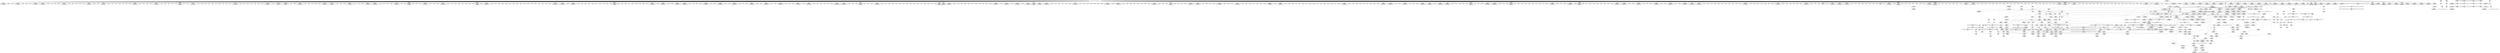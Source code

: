 digraph {
	CE0x47bc0b0 [shape=record,shape=Mrecord,label="{CE0x47bc0b0|128:_i8*,_:_CRE_72,80_|*MultipleSource*|Function::selinux_kernel_create_files_as&Arg::new::|security/selinux/hooks.c,3544}"]
	CE0x47e77a0 [shape=record,shape=Mrecord,label="{CE0x47e77a0|current_sid:tmp18|security/selinux/hooks.c,218|*SummSink*}"]
	CE0x47ba290 [shape=record,shape=Mrecord,label="{CE0x47ba290|selinux_kernel_create_files_as:cmp|security/selinux/hooks.c,3553|*SummSource*}"]
	CE0x47ce7a0 [shape=record,shape=Mrecord,label="{CE0x47ce7a0|current_sid:tmp3}"]
	CE0x4768c80 [shape=record,shape=Mrecord,label="{CE0x4768c80|56:_i8*,_:_CRE_180,181_}"]
	CE0x47bdaf0 [shape=record,shape=Mrecord,label="{CE0x47bdaf0|selinux_kernel_create_files_as:tmp4|*LoadInst*|security/selinux/hooks.c,3544|*SummSink*}"]
	CE0x47cbcb0 [shape=record,shape=Mrecord,label="{CE0x47cbcb0|selinux_kernel_create_files_as:tmp12|security/selinux/hooks.c,3554|*SummSource*}"]
	CE0x4783760 [shape=record,shape=Mrecord,label="{CE0x4783760|56:_i8*,_:_CRE_128,136_|*MultipleSource*|Function::selinux_kernel_create_files_as&Arg::inode::|security/selinux/hooks.c,3543}"]
	CE0x47c20f0 [shape=record,shape=Mrecord,label="{CE0x47c20f0|selinux_kernel_create_files_as:tmp3|security/selinux/hooks.c,3543|*SummSource*}"]
	CE0x47e7c20 [shape=record,shape=Mrecord,label="{CE0x47e7c20|i64*_getelementptr_inbounds_(_11_x_i64_,_11_x_i64_*___llvm_gcov_ctr125,_i64_0,_i64_10)|*Constant*}"]
	CE0x478cf10 [shape=record,shape=Mrecord,label="{CE0x478cf10|56:_i8*,_:_CRE_918,919_}"]
	CE0x475bae0 [shape=record,shape=Mrecord,label="{CE0x475bae0|current_sid:tmp15|security/selinux/hooks.c,218|*SummSource*}"]
	CE0x47824e0 [shape=record,shape=Mrecord,label="{CE0x47824e0|i64*_getelementptr_inbounds_(_5_x_i64_,_5_x_i64_*___llvm_gcov_ctr277,_i64_0,_i64_3)|*Constant*}"]
	CE0x47eb950 [shape=record,shape=Mrecord,label="{CE0x47eb950|current_sid:security|security/selinux/hooks.c,218|*SummSink*}"]
	CE0x4794df0 [shape=record,shape=Mrecord,label="{CE0x4794df0|56:_i8*,_:_CRE_554,555_}"]
	CE0x47faec0 [shape=record,shape=Mrecord,label="{CE0x47faec0|get_current:tmp4|./arch/x86/include/asm/current.h,14|*SummSource*}"]
	CE0x476c020 [shape=record,shape=Mrecord,label="{CE0x476c020|56:_i8*,_:_CRE_251,252_}"]
	CE0x47b87e0 [shape=record,shape=Mrecord,label="{CE0x47b87e0|28:_i32,_:_CRE_136,144_|*MultipleSource*|security/selinux/hooks.c,3548|*LoadInst*|security/selinux/hooks.c,3543|security/selinux/hooks.c,3543}"]
	CE0x475ba40 [shape=record,shape=Mrecord,label="{CE0x475ba40|COLLAPSED:_GCMRE___llvm_gcov_ctr98_internal_global_2_x_i64_zeroinitializer:_elem_0:default:}"]
	CE0x475eb30 [shape=record,shape=Mrecord,label="{CE0x475eb30|56:_i8*,_:_CRE_255,256_}"]
	CE0x47c5000 [shape=record,shape=Mrecord,label="{CE0x47c5000|_ret_i32_%retval.0,_!dbg_!27728|security/selinux/avc.c,775|*SummSink*}"]
	CE0x4795710 [shape=record,shape=Mrecord,label="{CE0x4795710|28:_i32,_:_CRE_20,21_}"]
	CE0x47c3770 [shape=record,shape=Mrecord,label="{CE0x47c3770|i16_48|*Constant*|*SummSink*}"]
	CE0x47cc380 [shape=record,shape=Mrecord,label="{CE0x47cc380|selinux_kernel_create_files_as:tmp13|security/selinux/hooks.c,3554}"]
	CE0x475be60 [shape=record,shape=Mrecord,label="{CE0x475be60|current_sid:tmp16|security/selinux/hooks.c,218}"]
	CE0x47d1820 [shape=record,shape=Mrecord,label="{CE0x47d1820|_ret_%struct.task_struct*_%tmp4,_!dbg_!27714|./arch/x86/include/asm/current.h,14}"]
	CE0x47e3520 [shape=record,shape=Mrecord,label="{CE0x47e3520|current_sid:tobool1|security/selinux/hooks.c,218|*SummSource*}"]
	CE0x4782e30 [shape=record,shape=Mrecord,label="{CE0x4782e30|56:_i8*,_:_CRE_267,268_}"]
	CE0x47e55c0 [shape=record,shape=Mrecord,label="{CE0x47e55c0|i32_1|*Constant*}"]
	CE0x47d3b10 [shape=record,shape=Mrecord,label="{CE0x47d3b10|i64*_getelementptr_inbounds_(_5_x_i64_,_5_x_i64_*___llvm_gcov_ctr277,_i64_0,_i64_4)|*Constant*}"]
	CE0x4762620 [shape=record,shape=Mrecord,label="{CE0x4762620|56:_i8*,_:_CRE_305,306_}"]
	CE0x4779660 [shape=record,shape=Mrecord,label="{CE0x4779660|56:_i8*,_:_CRE_712,728_|*MultipleSource*|Function::selinux_kernel_create_files_as&Arg::inode::|security/selinux/hooks.c,3543}"]
	CE0x477a920 [shape=record,shape=Mrecord,label="{CE0x477a920|56:_i8*,_:_CRE_808,816_|*MultipleSource*|Function::selinux_kernel_create_files_as&Arg::inode::|security/selinux/hooks.c,3543}"]
	CE0x4762b70 [shape=record,shape=Mrecord,label="{CE0x4762b70|56:_i8*,_:_CRE_310,311_}"]
	CE0x47e6850 [shape=record,shape=Mrecord,label="{CE0x47e6850|current_sid:tmp24|security/selinux/hooks.c,220}"]
	CE0x475e800 [shape=record,shape=Mrecord,label="{CE0x475e800|56:_i8*,_:_CRE_252,253_}"]
	CE0x476cfc0 [shape=record,shape=Mrecord,label="{CE0x476cfc0|selinux_kernel_create_files_as:tmp4|*LoadInst*|security/selinux/hooks.c,3544}"]
	CE0x47ea7b0 [shape=record,shape=Mrecord,label="{CE0x47ea7b0|i32_78|*Constant*|*SummSource*}"]
	CE0x4770430 [shape=record,shape=Mrecord,label="{CE0x4770430|get_current:tmp1|*SummSink*}"]
	CE0x475c260 [shape=record,shape=Mrecord,label="{CE0x475c260|current_sid:tmp16|security/selinux/hooks.c,218|*SummSink*}"]
	CE0x478a760 [shape=record,shape=Mrecord,label="{CE0x478a760|56:_i8*,_:_CRE_187,188_}"]
	CE0x47d81c0 [shape=record,shape=Mrecord,label="{CE0x47d81c0|i64*_getelementptr_inbounds_(_11_x_i64_,_11_x_i64_*___llvm_gcov_ctr125,_i64_0,_i64_1)|*Constant*|*SummSource*}"]
	CE0x47894b0 [shape=record,shape=Mrecord,label="{CE0x47894b0|56:_i8*,_:_CRE_287,288_}"]
	CE0x476fe70 [shape=record,shape=Mrecord,label="{CE0x476fe70|selinux_kernel_create_files_as:tmp|*SummSource*}"]
	CE0x476df60 [shape=record,shape=Mrecord,label="{CE0x476df60|selinux_kernel_create_files_as:tmp12|security/selinux/hooks.c,3554}"]
	CE0x4778550 [shape=record,shape=Mrecord,label="{CE0x4778550|56:_i8*,_:_CRE_648,656_|*MultipleSource*|Function::selinux_kernel_create_files_as&Arg::inode::|security/selinux/hooks.c,3543}"]
	CE0x478ce00 [shape=record,shape=Mrecord,label="{CE0x478ce00|56:_i8*,_:_CRE_917,918_}"]
	CE0x477d280 [shape=record,shape=Mrecord,label="{CE0x477d280|56:_i8*,_:_CRE_155,156_}"]
	CE0x5b432c0 [shape=record,shape=Mrecord,label="{CE0x5b432c0|i64_1|*Constant*|*SummSource*}"]
	CE0x4780990 [shape=record,shape=Mrecord,label="{CE0x4780990|56:_i8*,_:_CRE_142,143_}"]
	CE0x476a770 [shape=record,shape=Mrecord,label="{CE0x476a770|56:_i8*,_:_CRE_24,32_|*MultipleSource*|Function::selinux_kernel_create_files_as&Arg::inode::|security/selinux/hooks.c,3543}"]
	CE0x47cdef0 [shape=record,shape=Mrecord,label="{CE0x47cdef0|current_sid:if.then|*SummSource*}"]
	CE0x4780380 [shape=record,shape=Mrecord,label="{CE0x4780380|56:_i8*,_:_CRE_199,200_}"]
	CE0x47898f0 [shape=record,shape=Mrecord,label="{CE0x47898f0|56:_i8*,_:_CRE_291,292_}"]
	CE0x47ca5e0 [shape=record,shape=Mrecord,label="{CE0x47ca5e0|i32_218|*Constant*|*SummSource*}"]
	CE0x47b83a0 [shape=record,shape=Mrecord,label="{CE0x47b83a0|28:_i32,_:_CRE_118,119_}"]
	CE0x4777490 [shape=record,shape=Mrecord,label="{CE0x4777490|56:_i8*,_:_CRE_613,614_}"]
	CE0x4798240 [shape=record,shape=Mrecord,label="{CE0x4798240|56:_i8*,_:_CRE_595,596_}"]
	CE0x478fd10 [shape=record,shape=Mrecord,label="{CE0x478fd10|selinux_kernel_create_files_as:tmp2|*LoadInst*|security/selinux/hooks.c,3543|*SummSink*}"]
	CE0x47e8b10 [shape=record,shape=Mrecord,label="{CE0x47e8b10|current_sid:call4|security/selinux/hooks.c,218|*SummSource*}"]
	CE0x475c390 [shape=record,shape=Mrecord,label="{CE0x475c390|i8_1|*Constant*}"]
	CE0x47fd590 [shape=record,shape=Mrecord,label="{CE0x47fd590|_call_void_mcount()_#3|*SummSink*}"]
	CE0x47d55e0 [shape=record,shape=Mrecord,label="{CE0x47d55e0|i64*_getelementptr_inbounds_(_11_x_i64_,_11_x_i64_*___llvm_gcov_ctr125,_i64_0,_i64_1)|*Constant*}"]
	CE0x47778d0 [shape=record,shape=Mrecord,label="{CE0x47778d0|56:_i8*,_:_CRE_617,618_}"]
	CE0x478ae20 [shape=record,shape=Mrecord,label="{CE0x478ae20|56:_i8*,_:_CRE_887,888_}"]
	CE0x478f630 [shape=record,shape=Mrecord,label="{CE0x478f630|56:_i8*,_:_CRE_988,992_|*MultipleSource*|Function::selinux_kernel_create_files_as&Arg::inode::|security/selinux/hooks.c,3543}"]
	CE0x47c1760 [shape=record,shape=Mrecord,label="{CE0x47c1760|28:_i32,_:_CRE_69,70_}"]
	CE0x4779fc0 [shape=record,shape=Mrecord,label="{CE0x4779fc0|56:_i8*,_:_CRE_760,768_|*MultipleSource*|Function::selinux_kernel_create_files_as&Arg::inode::|security/selinux/hooks.c,3543}"]
	CE0x477f180 [shape=record,shape=Mrecord,label="{CE0x477f180|56:_i8*,_:_CRE_245,246_}"]
	CE0x47929b0 [shape=record,shape=Mrecord,label="{CE0x47929b0|128:_i8*,_:_CRE_56,64_|*MultipleSource*|Function::selinux_kernel_create_files_as&Arg::new::|security/selinux/hooks.c,3544}"]
	CE0x47d60e0 [shape=record,shape=Mrecord,label="{CE0x47d60e0|current_sid:tobool|security/selinux/hooks.c,218}"]
	CE0x47d8e60 [shape=record,shape=Mrecord,label="{CE0x47d8e60|GLOBAL:__llvm_gcov_ctr125|Global_var:__llvm_gcov_ctr125|*SummSource*}"]
	CE0x47bca10 [shape=record,shape=Mrecord,label="{CE0x47bca10|128:_i8*,_:_CRE_112,120_|*MultipleSource*|Function::selinux_kernel_create_files_as&Arg::new::|security/selinux/hooks.c,3544}"]
	CE0x478b8c0 [shape=record,shape=Mrecord,label="{CE0x478b8c0|56:_i8*,_:_CRE_897,898_}"]
	CE0x47b5a30 [shape=record,shape=Mrecord,label="{CE0x47b5a30|28:_i32,_:_CRE_78,79_}"]
	CE0x4795510 [shape=record,shape=Mrecord,label="{CE0x4795510|28:_i32,_:_CRE_18,19_}"]
	CE0x47c1a60 [shape=record,shape=Mrecord,label="{CE0x47c1a60|28:_i32,_:_CRE_72,73_}"]
	CE0x478a540 [shape=record,shape=Mrecord,label="{CE0x478a540|56:_i8*,_:_CRE_185,186_}"]
	CE0x47bef10 [shape=record,shape=Mrecord,label="{CE0x47bef10|GLOBAL:current_sid|*Constant*|*SummSource*}"]
	CE0x47eb760 [shape=record,shape=Mrecord,label="{CE0x47eb760|COLLAPSED:_CMRE:_elem_0::|security/selinux/hooks.c,218}"]
	CE0x47bfa20 [shape=record,shape=Mrecord,label="{CE0x47bfa20|selinux_kernel_create_files_as:call|security/selinux/hooks.c,3545|*SummSink*}"]
	CE0x47de990 [shape=record,shape=Mrecord,label="{CE0x47de990|i64_5|*Constant*|*SummSource*}"]
	CE0x47def20 [shape=record,shape=Mrecord,label="{CE0x47def20|current_sid:land.lhs.true2|*SummSource*}"]
	CE0x4780e00 [shape=record,shape=Mrecord,label="{CE0x4780e00|56:_i8*,_:_CRE_151,152_}"]
	CE0x47c2fe0 [shape=record,shape=Mrecord,label="{CE0x47c2fe0|avc_has_perm:ssid|Function::avc_has_perm&Arg::ssid::|*SummSink*}"]
	CE0x475ea20 [shape=record,shape=Mrecord,label="{CE0x475ea20|56:_i8*,_:_CRE_254,255_}"]
	CE0x4797690 [shape=record,shape=Mrecord,label="{CE0x4797690|56:_i8*,_:_CRE_584,585_}"]
	CE0x4772c20 [shape=record,shape=Mrecord,label="{CE0x4772c20|56:_i8*,_:_CRE_191,192_}"]
	CE0x4765050 [shape=record,shape=Mrecord,label="{CE0x4765050|56:_i8*,_:_CRE_473,474_}"]
	CE0x47c48c0 [shape=record,shape=Mrecord,label="{CE0x47c48c0|avc_has_perm:auditdata|Function::avc_has_perm&Arg::auditdata::|*SummSink*}"]
	CE0x4776970 [shape=record,shape=Mrecord,label="{CE0x4776970|selinux_kernel_create_files_as:bb|*SummSource*}"]
	CE0x47ca020 [shape=record,shape=Mrecord,label="{CE0x47ca020|i8*_getelementptr_inbounds_(_25_x_i8_,_25_x_i8_*_.str3,_i32_0,_i32_0)|*Constant*|*SummSource*}"]
	CE0x4765880 [shape=record,shape=Mrecord,label="{CE0x4765880|get_current:tmp2|*SummSource*}"]
	CE0x47935b0 [shape=record,shape=Mrecord,label="{CE0x47935b0|56:_i8*,_:_CRE_486,487_}"]
	CE0x4795270 [shape=record,shape=Mrecord,label="{CE0x4795270|28:_i32,_:_CRE_15,16_}"]
	CE0x47b1900 [shape=record,shape=Mrecord,label="{CE0x47b1900|i64*_getelementptr_inbounds_(_5_x_i64_,_5_x_i64_*___llvm_gcov_ctr277,_i64_0,_i64_3)|*Constant*|*SummSource*}"]
	CE0x47ddd80 [shape=record,shape=Mrecord,label="{CE0x47ddd80|current_sid:tmp9|security/selinux/hooks.c,218|*SummSource*}"]
	CE0x47622f0 [shape=record,shape=Mrecord,label="{CE0x47622f0|56:_i8*,_:_CRE_302,303_}"]
	CE0x476e590 [shape=record,shape=Mrecord,label="{CE0x476e590|56:_i8*,_:_CRE_167,168_}"]
	CE0x4796f20 [shape=record,shape=Mrecord,label="{CE0x4796f20|56:_i8*,_:_CRE_577,578_}"]
	CE0x476b520 [shape=record,shape=Mrecord,label="{CE0x476b520|56:_i8*,_:_CRE_96,104_|*MultipleSource*|Function::selinux_kernel_create_files_as&Arg::inode::|security/selinux/hooks.c,3543}"]
	CE0x47739f0 [shape=record,shape=Mrecord,label="{CE0x47739f0|56:_i8*,_:_CRE_162,163_}"]
	CE0x47e7d50 [shape=record,shape=Mrecord,label="{CE0x47e7d50|current_sid:tmp19|security/selinux/hooks.c,218|*SummSource*}"]
	CE0x47bb0f0 [shape=record,shape=Mrecord,label="{CE0x47bb0f0|selinux_kernel_create_files_as:tmp7|security/selinux/hooks.c,3553|*SummSink*}"]
	CE0x47968c0 [shape=record,shape=Mrecord,label="{CE0x47968c0|56:_i8*,_:_CRE_571,572_}"]
	CE0x47969d0 [shape=record,shape=Mrecord,label="{CE0x47969d0|56:_i8*,_:_CRE_572,573_}"]
	CE0x47e8dc0 [shape=record,shape=Mrecord,label="{CE0x47e8dc0|GLOBAL:get_current|*Constant*}"]
	CE0x4790ae0 [shape=record,shape=Mrecord,label="{CE0x4790ae0|28:_i32,_:_CRE_8,9_}"]
	"CONST[source:1(input),value:2(dynamic)][purpose:{subject}][SrcIdx:4]"
	CE0x477bbf0 [shape=record,shape=Mrecord,label="{CE0x477bbf0|56:_i8*,_:_CRE_869,870_}"]
	CE0x478c030 [shape=record,shape=Mrecord,label="{CE0x478c030|56:_i8*,_:_CRE_904,905_}"]
	CE0x4226ca0 [shape=record,shape=Mrecord,label="{CE0x4226ca0|56:_i8*,_:_CRE_140,141_}"]
	CE0x47ca440 [shape=record,shape=Mrecord,label="{CE0x47ca440|i32_218|*Constant*}"]
	CE0x4771f30 [shape=record,shape=Mrecord,label="{CE0x4771f30|56:_i8*,_:_CRE_279,280_}"]
	CE0x47ccb50 [shape=record,shape=Mrecord,label="{CE0x47ccb50|selinux_kernel_create_files_as:create_sid|security/selinux/hooks.c,3554}"]
	CE0x47b24b0 [shape=record,shape=Mrecord,label="{CE0x47b24b0|_call_void_lockdep_rcu_suspicious(i8*_getelementptr_inbounds_(_25_x_i8_,_25_x_i8_*_.str3,_i32_0,_i32_0),_i32_218,_i8*_getelementptr_inbounds_(_45_x_i8_,_45_x_i8_*_.str12,_i32_0,_i32_0))_#10,_!dbg_!27727|security/selinux/hooks.c,218|*SummSink*}"]
	CE0x47d5850 [shape=record,shape=Mrecord,label="{CE0x47d5850|current_sid:tmp1|*SummSink*}"]
	CE0x47d5300 [shape=record,shape=Mrecord,label="{CE0x47d5300|%struct.task_struct*_(%struct.task_struct**)*_asm_movq_%gs:$_1:P_,$0_,_r,im,_dirflag_,_fpsr_,_flags_}"]
	CE0x4791a30 [shape=record,shape=Mrecord,label="{CE0x4791a30|128:_i8*,_:_CRE_20,24_|*MultipleSource*|Function::selinux_kernel_create_files_as&Arg::new::|security/selinux/hooks.c,3544}"]
	CE0x4777f30 [shape=record,shape=Mrecord,label="{CE0x4777f30|56:_i8*,_:_CRE_623,624_}"]
	CE0x47812b0 [shape=record,shape=Mrecord,label="{CE0x47812b0|56:_i8*,_:_CRE_104,112_|*MultipleSource*|Function::selinux_kernel_create_files_as&Arg::inode::|security/selinux/hooks.c,3543}"]
	CE0x478e450 [shape=record,shape=Mrecord,label="{CE0x478e450|56:_i8*,_:_CRE_944,952_|*MultipleSource*|Function::selinux_kernel_create_files_as&Arg::inode::|security/selinux/hooks.c,3543}"]
	CE0x477d010 [shape=record,shape=Mrecord,label="{CE0x477d010|selinux_kernel_create_files_as:tmp|*SummSink*}"]
	CE0x66e1910 [shape=record,shape=Mrecord,label="{CE0x66e1910|i32_10|*Constant*|*SummSink*}"]
	CE0x4777e20 [shape=record,shape=Mrecord,label="{CE0x4777e20|56:_i8*,_:_CRE_622,623_}"]
	CE0x47e7230 [shape=record,shape=Mrecord,label="{CE0x47e7230|%struct.task_struct*_(%struct.task_struct**)*_asm_movq_%gs:$_1:P_,$0_,_r,im,_dirflag_,_fpsr_,_flags_|*SummSink*}"]
	CE0x47bdcd0 [shape=record,shape=Mrecord,label="{CE0x47bdcd0|selinux_kernel_create_files_as:tmp5|security/selinux/hooks.c,3544}"]
	CE0x4789f50 [shape=record,shape=Mrecord,label="{CE0x4789f50|56:_i8*,_:_CRE_297,298_}"]
	CE0x47d0170 [shape=record,shape=Mrecord,label="{CE0x47d0170|current_sid:land.lhs.true}"]
	CE0x478e950 [shape=record,shape=Mrecord,label="{CE0x478e950|56:_i8*,_:_CRE_968,976_|*MultipleSource*|Function::selinux_kernel_create_files_as&Arg::inode::|security/selinux/hooks.c,3543}"]
	CE0x47c1960 [shape=record,shape=Mrecord,label="{CE0x47c1960|28:_i32,_:_CRE_71,72_}"]
	"CONST[source:0(mediator),value:2(dynamic)][purpose:{subject}][SnkIdx:0]"
	CE0x478cbe0 [shape=record,shape=Mrecord,label="{CE0x478cbe0|56:_i8*,_:_CRE_915,916_}"]
	CE0x47ba6b0 [shape=record,shape=Mrecord,label="{CE0x47ba6b0|i64_2|*Constant*|*SummSource*}"]
	CE0x4762510 [shape=record,shape=Mrecord,label="{CE0x4762510|56:_i8*,_:_CRE_304,305_}"]
	CE0x4778ee0 [shape=record,shape=Mrecord,label="{CE0x4778ee0|56:_i8*,_:_CRE_684,688_|*MultipleSource*|Function::selinux_kernel_create_files_as&Arg::inode::|security/selinux/hooks.c,3543}"]
	CE0x4764150 [shape=record,shape=Mrecord,label="{CE0x4764150|56:_i8*,_:_CRE_408,416_|*MultipleSource*|Function::selinux_kernel_create_files_as&Arg::inode::|security/selinux/hooks.c,3543}"]
	CE0x4795910 [shape=record,shape=Mrecord,label="{CE0x4795910|28:_i32,_:_CRE_22,23_}"]
	CE0x476f1a0 [shape=record,shape=Mrecord,label="{CE0x476f1a0|56:_i8*,_:_CRE_224,232_|*MultipleSource*|Function::selinux_kernel_create_files_as&Arg::inode::|security/selinux/hooks.c,3543}"]
	CE0x47b5730 [shape=record,shape=Mrecord,label="{CE0x47b5730|28:_i32,_:_CRE_75,76_}"]
	CE0x4778260 [shape=record,shape=Mrecord,label="{CE0x4778260|56:_i8*,_:_CRE_632,640_|*MultipleSource*|Function::selinux_kernel_create_files_as&Arg::inode::|security/selinux/hooks.c,3543}"]
	CE0x477d0f0 [shape=record,shape=Mrecord,label="{CE0x477d0f0|i64_1|*Constant*|*SummSink*}"]
	CE0x4767bd0 [shape=record,shape=Mrecord,label="{CE0x4767bd0|current_sid:tmp3|*SummSink*}"]
	CE0x47e2d80 [shape=record,shape=Mrecord,label="{CE0x47e2d80|current_sid:do.body}"]
	CE0x4767f50 [shape=record,shape=Mrecord,label="{CE0x4767f50|_call_void_mcount()_#3|*SummSource*}"]
	CE0x4785f10 [shape=record,shape=Mrecord,label="{CE0x4785f10|56:_i8*,_:_CRE_240,241_}"]
	CE0x4777270 [shape=record,shape=Mrecord,label="{CE0x4777270|56:_i8*,_:_CRE_611,612_}"]
	CE0x4782150 [shape=record,shape=Mrecord,label="{CE0x4782150|selinux_kernel_create_files_as:tmp10|security/selinux/hooks.c,3553}"]
	CE0x478af30 [shape=record,shape=Mrecord,label="{CE0x478af30|56:_i8*,_:_CRE_888,889_}"]
	CE0x47b6030 [shape=record,shape=Mrecord,label="{CE0x47b6030|28:_i32,_:_CRE_84,85_}"]
	CE0x4783e80 [shape=record,shape=Mrecord,label="{CE0x4783e80|56:_i8*,_:_CRE_197,198_}"]
	CE0x4790a70 [shape=record,shape=Mrecord,label="{CE0x4790a70|28:_i32,_:_CRE_0,8_|*MultipleSource*|security/selinux/hooks.c,3548|*LoadInst*|security/selinux/hooks.c,3543|security/selinux/hooks.c,3543}"]
	CE0x47bcfb0 [shape=record,shape=Mrecord,label="{CE0x47bcfb0|128:_i8*,_:_CRE_136,144_|*MultipleSource*|Function::selinux_kernel_create_files_as&Arg::new::|security/selinux/hooks.c,3544}"]
	CE0x47bf490 [shape=record,shape=Mrecord,label="{CE0x47bf490|selinux_kernel_create_files_as:tmp5|security/selinux/hooks.c,3544|*SummSink*}"]
	CE0x475ccc0 [shape=record,shape=Mrecord,label="{CE0x475ccc0|current_sid:tmp11|security/selinux/hooks.c,218|*SummSource*}"]
	CE0x47e2c90 [shape=record,shape=Mrecord,label="{CE0x47e2c90|current_sid:if.end|*SummSink*}"]
	CE0x47e7620 [shape=record,shape=Mrecord,label="{CE0x47e7620|current_sid:tmp18|security/selinux/hooks.c,218|*SummSource*}"]
	CE0x47bf220 [shape=record,shape=Mrecord,label="{CE0x47bf220|current_sid:entry}"]
	CE0x47873e0 [shape=record,shape=Mrecord,label="{CE0x47873e0|56:_i8*,_:_CRE_184,185_}"]
	CE0x4787710 [shape=record,shape=Mrecord,label="{CE0x4787710|56:_i8*,_:_CRE_173,174_}"]
	CE0x476bcf0 [shape=record,shape=Mrecord,label="{CE0x476bcf0|56:_i8*,_:_CRE_248,249_}"]
	CE0x47925f0 [shape=record,shape=Mrecord,label="{CE0x47925f0|128:_i8*,_:_CRE_48,52_|*MultipleSource*|Function::selinux_kernel_create_files_as&Arg::new::|security/selinux/hooks.c,3544}"]
	CE0x4778940 [shape=record,shape=Mrecord,label="{CE0x4778940|56:_i8*,_:_CRE_664,672_|*MultipleSource*|Function::selinux_kernel_create_files_as&Arg::inode::|security/selinux/hooks.c,3543}"]
	CE0x477a1a0 [shape=record,shape=Mrecord,label="{CE0x477a1a0|56:_i8*,_:_CRE_768,776_|*MultipleSource*|Function::selinux_kernel_create_files_as&Arg::inode::|security/selinux/hooks.c,3543}"]
	CE0x4794fd0 [shape=record,shape=Mrecord,label="{CE0x4794fd0|56:_i8*,_:_CRE_555,556_}"]
	CE0x4797140 [shape=record,shape=Mrecord,label="{CE0x4797140|56:_i8*,_:_CRE_579,580_}"]
	CE0x478eef0 [shape=record,shape=Mrecord,label="{CE0x478eef0|56:_i8*,_:_CRE_979,980_}"]
	CE0x47b9460 [shape=record,shape=Mrecord,label="{CE0x47b9460|28:_i32,_:_CRE_192,196_|*MultipleSource*|security/selinux/hooks.c,3548|*LoadInst*|security/selinux/hooks.c,3543|security/selinux/hooks.c,3543}"]
	CE0x47d5290 [shape=record,shape=Mrecord,label="{CE0x47d5290|GLOBAL:current_task|Global_var:current_task|*SummSink*}"]
	CE0x4780490 [shape=record,shape=Mrecord,label="{CE0x4780490|56:_i8*,_:_CRE_200,201_}"]
	CE0x478a060 [shape=record,shape=Mrecord,label="{CE0x478a060|56:_i8*,_:_CRE_298,299_}"]
	CE0x478b480 [shape=record,shape=Mrecord,label="{CE0x478b480|56:_i8*,_:_CRE_893,894_}"]
	CE0x4783c60 [shape=record,shape=Mrecord,label="{CE0x4783c60|56:_i8*,_:_CRE_195,196_}"]
	CE0x47e2ef0 [shape=record,shape=Mrecord,label="{CE0x47e2ef0|current_sid:do.body|*SummSource*}"]
	CE0x47d8f90 [shape=record,shape=Mrecord,label="{CE0x47d8f90|GLOBAL:__llvm_gcov_ctr125|Global_var:__llvm_gcov_ctr125|*SummSink*}"]
	CE0x475efc0 [shape=record,shape=Mrecord,label="{CE0x475efc0|i64*_getelementptr_inbounds_(_5_x_i64_,_5_x_i64_*___llvm_gcov_ctr277,_i64_0,_i64_0)|*Constant*|*SummSource*}"]
	CE0x47d97c0 [shape=record,shape=Mrecord,label="{CE0x47d97c0|current_sid:tmp2|*SummSource*}"]
	CE0x477c580 [shape=record,shape=Mrecord,label="{CE0x477c580|56:_i8*,_:_CRE_878,879_}"]
	CE0x475bb50 [shape=record,shape=Mrecord,label="{CE0x475bb50|current_sid:tmp15|security/selinux/hooks.c,218|*SummSink*}"]
	CE0x47cbff0 [shape=record,shape=Mrecord,label="{CE0x47cbff0|selinux_kernel_create_files_as:sid3|security/selinux/hooks.c,3554}"]
	CE0x4765c90 [shape=record,shape=Mrecord,label="{CE0x4765c90|_call_void_mcount()_#3|*SummSink*}"]
	CE0x4765710 [shape=record,shape=Mrecord,label="{CE0x4765710|56:_i8*,_:_CRE_478,479_}"]
	CE0x47bf0a0 [shape=record,shape=Mrecord,label="{CE0x47bf0a0|GLOBAL:current_sid|*Constant*|*SummSink*}"]
	CE0x47c34a0 [shape=record,shape=Mrecord,label="{CE0x47c34a0|i16_48|*Constant*}"]
	CE0x47c1160 [shape=record,shape=Mrecord,label="{CE0x47c1160|28:_i32,_:_CRE_63,64_}"]
	CE0x477ee40 [shape=record,shape=Mrecord,label="{CE0x477ee40|56:_i8*,_:_CRE_258,259_}"]
	CE0x47e15b0 [shape=record,shape=Mrecord,label="{CE0x47e15b0|current_sid:tmp8|security/selinux/hooks.c,218|*SummSource*}"]
	CE0x478c140 [shape=record,shape=Mrecord,label="{CE0x478c140|56:_i8*,_:_CRE_905,906_}"]
	CE0x47d9ff0 [shape=record,shape=Mrecord,label="{CE0x47d9ff0|current_sid:tmp5|security/selinux/hooks.c,218|*SummSink*}"]
	CE0x47790c0 [shape=record,shape=Mrecord,label="{CE0x47790c0|56:_i8*,_:_CRE_688,692_|*MultipleSource*|Function::selinux_kernel_create_files_as&Arg::inode::|security/selinux/hooks.c,3543}"]
	CE0x47b6330 [shape=record,shape=Mrecord,label="{CE0x47b6330|28:_i32,_:_CRE_87,88_}"]
	CE0x47d3cc0 [shape=record,shape=Mrecord,label="{CE0x47d3cc0|i64*_getelementptr_inbounds_(_5_x_i64_,_5_x_i64_*___llvm_gcov_ctr277,_i64_0,_i64_4)|*Constant*|*SummSource*}"]
	CE0x4765600 [shape=record,shape=Mrecord,label="{CE0x4765600|56:_i8*,_:_CRE_477,478_}"]
	CE0x477e8e0 [shape=record,shape=Mrecord,label="{CE0x477e8e0|_call_void_mcount()_#3|*SummSink*}"]
	CE0x478b6a0 [shape=record,shape=Mrecord,label="{CE0x478b6a0|56:_i8*,_:_CRE_895,896_}"]
	CE0x4778400 [shape=record,shape=Mrecord,label="{CE0x4778400|56:_i8*,_:_CRE_640,648_|*MultipleSource*|Function::selinux_kernel_create_files_as&Arg::inode::|security/selinux/hooks.c,3543}"]
	CE0x4794f60 [shape=record,shape=Mrecord,label="{CE0x4794f60|56:_i8*,_:_CRE_556,557_}"]
	CE0x47c5760 [shape=record,shape=Mrecord,label="{CE0x47c5760|selinux_kernel_create_files_as:call2|security/selinux/hooks.c,3548|*SummSource*}"]
	CE0x47bf590 [shape=record,shape=Mrecord,label="{CE0x47bf590|selinux_kernel_create_files_as:call|security/selinux/hooks.c,3545}"]
	CE0x47e1c60 [shape=record,shape=Mrecord,label="{CE0x47e1c60|i64*_getelementptr_inbounds_(_11_x_i64_,_11_x_i64_*___llvm_gcov_ctr125,_i64_0,_i64_0)|*Constant*}"]
	CE0x4795f50 [shape=record,shape=Mrecord,label="{CE0x4795f50|28:_i32,_:_CRE_34,35_|*MultipleSource*|security/selinux/hooks.c,3548|*LoadInst*|security/selinux/hooks.c,3543|security/selinux/hooks.c,3543}"]
	CE0x47b5e30 [shape=record,shape=Mrecord,label="{CE0x47b5e30|28:_i32,_:_CRE_82,83_}"]
	CE0x4777380 [shape=record,shape=Mrecord,label="{CE0x4777380|56:_i8*,_:_CRE_612,613_}"]
	CE0x477efe0 [shape=record,shape=Mrecord,label="{CE0x477efe0|56:_i8*,_:_CRE_243,244_}"]
	CE0x47eaae0 [shape=record,shape=Mrecord,label="{CE0x47eaae0|current_sid:cred|security/selinux/hooks.c,218|*SummSink*}"]
	CE0x478dac0 [shape=record,shape=Mrecord,label="{CE0x478dac0|56:_i8*,_:_CRE_929,930_}"]
	CE0x47e8120 [shape=record,shape=Mrecord,label="{CE0x47e8120|current_sid:tmp19|security/selinux/hooks.c,218|*SummSink*}"]
	CE0x478ee80 [shape=record,shape=Mrecord,label="{CE0x478ee80|56:_i8*,_:_CRE_980,981_}"]
	CE0x4782d20 [shape=record,shape=Mrecord,label="{CE0x4782d20|56:_i8*,_:_CRE_266,267_}"]
	CE0x478c250 [shape=record,shape=Mrecord,label="{CE0x478c250|56:_i8*,_:_CRE_906,907_}"]
	CE0x47bab60 [shape=record,shape=Mrecord,label="{CE0x47bab60|selinux_kernel_create_files_as:tmp7|security/selinux/hooks.c,3553}"]
	CE0x47cc9d0 [shape=record,shape=Mrecord,label="{CE0x47cc9d0|selinux_kernel_create_files_as:tmp13|security/selinux/hooks.c,3554|*SummSink*}"]
	CE0x478c690 [shape=record,shape=Mrecord,label="{CE0x478c690|56:_i8*,_:_CRE_910,911_}"]
	CE0x47d9830 [shape=record,shape=Mrecord,label="{CE0x47d9830|current_sid:tmp2|*SummSink*}"]
	CE0x47e78d0 [shape=record,shape=Mrecord,label="{CE0x47e78d0|current_sid:tmp19|security/selinux/hooks.c,218}"]
	CE0x475b5f0 [shape=record,shape=Mrecord,label="{CE0x475b5f0|current_sid:tmp4|security/selinux/hooks.c,218}"]
	CE0x47b1f90 [shape=record,shape=Mrecord,label="{CE0x47b1f90|i8_1|*Constant*|*SummSink*}"]
	CE0x47cb2d0 [shape=record,shape=Mrecord,label="{CE0x47cb2d0|i64*_getelementptr_inbounds_(_11_x_i64_,_11_x_i64_*___llvm_gcov_ctr125,_i64_0,_i64_9)|*Constant*|*SummSource*}"]
	CE0x47b6c30 [shape=record,shape=Mrecord,label="{CE0x47b6c30|28:_i32,_:_CRE_96,97_}"]
	CE0x47dbc90 [shape=record,shape=Mrecord,label="{CE0x47dbc90|current_sid:tmp15|security/selinux/hooks.c,218}"]
	CE0x4763d90 [shape=record,shape=Mrecord,label="{CE0x4763d90|56:_i8*,_:_CRE_392,400_|*MultipleSource*|Function::selinux_kernel_create_files_as&Arg::inode::|security/selinux/hooks.c,3543}"]
	CE0x477a380 [shape=record,shape=Mrecord,label="{CE0x477a380|56:_i8*,_:_CRE_776,792_|*MultipleSource*|Function::selinux_kernel_create_files_as&Arg::inode::|security/selinux/hooks.c,3543}"]
	CE0x47c43b0 [shape=record,shape=Mrecord,label="{CE0x47c43b0|%struct.common_audit_data*_null|*Constant*}"]
	CE0x47d41c0 [shape=record,shape=Mrecord,label="{CE0x47d41c0|current_sid:tobool|security/selinux/hooks.c,218|*SummSink*}"]
	CE0x47eb100 [shape=record,shape=Mrecord,label="{CE0x47eb100|i32_22|*Constant*}"]
	CE0x477f520 [shape=record,shape=Mrecord,label="{CE0x477f520|i32_0|*Constant*}"]
	CE0x478b370 [shape=record,shape=Mrecord,label="{CE0x478b370|56:_i8*,_:_CRE_892,893_}"]
	CE0x476bad0 [shape=record,shape=Mrecord,label="{CE0x476bad0|56:_i8*,_:_CRE_246,247_}"]
	CE0x47bc650 [shape=record,shape=Mrecord,label="{CE0x47bc650|128:_i8*,_:_CRE_96,104_|*MultipleSource*|Function::selinux_kernel_create_files_as&Arg::new::|security/selinux/hooks.c,3544}"]
	CE0x47942b0 [shape=record,shape=Mrecord,label="{CE0x47942b0|56:_i8*,_:_CRE_520,528_|*MultipleSource*|Function::selinux_kernel_create_files_as&Arg::inode::|security/selinux/hooks.c,3543}"]
	CE0x47c1360 [shape=record,shape=Mrecord,label="{CE0x47c1360|28:_i32,_:_CRE_65,66_}"]
	CE0x475b410 [shape=record,shape=Mrecord,label="{CE0x475b410|i64_3|*Constant*|*SummSink*}"]
	CE0x47c3640 [shape=record,shape=Mrecord,label="{CE0x47c3640|i16_48|*Constant*|*SummSource*}"]
	CE0x477bd00 [shape=record,shape=Mrecord,label="{CE0x477bd00|56:_i8*,_:_CRE_870,871_}"]
	CE0x4770600 [shape=record,shape=Mrecord,label="{CE0x4770600|selinux_kernel_create_files_as:tmp}"]
	CE0x4771e20 [shape=record,shape=Mrecord,label="{CE0x4771e20|56:_i8*,_:_CRE_278,279_}"]
	CE0x47e80b0 [shape=record,shape=Mrecord,label="{CE0x47e80b0|i64*_getelementptr_inbounds_(_11_x_i64_,_11_x_i64_*___llvm_gcov_ctr125,_i64_0,_i64_10)|*Constant*|*SummSink*}"]
	CE0x477b460 [shape=record,shape=Mrecord,label="{CE0x477b460|56:_i8*,_:_CRE_856,864_|*MultipleSource*|Function::selinux_kernel_create_files_as&Arg::inode::|security/selinux/hooks.c,3543}"]
	CE0x47ebc10 [shape=record,shape=Mrecord,label="{CE0x47ebc10|current_sid:tmp22|security/selinux/hooks.c,218}"]
	CE0x47ea8d0 [shape=record,shape=Mrecord,label="{CE0x47ea8d0|current_sid:cred|security/selinux/hooks.c,218}"]
	CE0x47805a0 [shape=record,shape=Mrecord,label="{CE0x47805a0|56:_i8*,_:_CRE_201,202_}"]
	CE0x47913b0 [shape=record,shape=Mrecord,label="{CE0x47913b0|28:_i32,_:_CRE_13,14_}"]
	CE0x4766740 [shape=record,shape=Mrecord,label="{CE0x4766740|i64*_getelementptr_inbounds_(_11_x_i64_,_11_x_i64_*___llvm_gcov_ctr125,_i64_0,_i64_6)|*Constant*|*SummSink*}"]
	CE0x4793b90 [shape=record,shape=Mrecord,label="{CE0x4793b90|56:_i8*,_:_CRE_500,504_|*MultipleSource*|Function::selinux_kernel_create_files_as&Arg::inode::|security/selinux/hooks.c,3543}"]
	CE0x4772e40 [shape=record,shape=Mrecord,label="{CE0x4772e40|56:_i8*,_:_CRE_193,194_}"]
	CE0x4782b40 [shape=record,shape=Mrecord,label="{CE0x4782b40|i32_10|*Constant*|*SummSource*}"]
	CE0x47cf8a0 [shape=record,shape=Mrecord,label="{CE0x47cf8a0|current_sid:call|security/selinux/hooks.c,218|*SummSink*}"]
	CE0x4796370 [shape=record,shape=Mrecord,label="{CE0x4796370|56:_i8*,_:_CRE_566,567_}"]
	CE0x47841a0 [shape=record,shape=Mrecord,label="{CE0x47841a0|selinux_kernel_create_files_as:if.then|*SummSource*}"]
	CE0x47eb360 [shape=record,shape=Mrecord,label="{CE0x47eb360|current_sid:security|security/selinux/hooks.c,218}"]
	CE0x476d030 [shape=record,shape=Mrecord,label="{CE0x476d030|128:_i8*,_:_CRE_0,4_|*MultipleSource*|Function::selinux_kernel_create_files_as&Arg::new::|security/selinux/hooks.c,3544}"]
	CE0x477b0a0 [shape=record,shape=Mrecord,label="{CE0x477b0a0|56:_i8*,_:_CRE_840,848_|*MultipleSource*|Function::selinux_kernel_create_files_as&Arg::inode::|security/selinux/hooks.c,3543}"]
	CE0x4763f70 [shape=record,shape=Mrecord,label="{CE0x4763f70|56:_i8*,_:_CRE_400,408_|*MultipleSource*|Function::selinux_kernel_create_files_as&Arg::inode::|security/selinux/hooks.c,3543}"]
	CE0x478e340 [shape=record,shape=Mrecord,label="{CE0x478e340|56:_i8*,_:_CRE_936,944_|*MultipleSource*|Function::selinux_kernel_create_files_as&Arg::inode::|security/selinux/hooks.c,3543}"]
	CE0x47fd940 [shape=record,shape=Mrecord,label="{CE0x47fd940|get_current:tmp}"]
	CE0x4786720 [shape=record,shape=Mrecord,label="{CE0x4786720|56:_i8*,_:_CRE_160,161_}"]
	CE0x4768d90 [shape=record,shape=Mrecord,label="{CE0x4768d90|56:_i8*,_:_CRE_181,182_}"]
	CE0x47d90d0 [shape=record,shape=Mrecord,label="{CE0x47d90d0|current_sid:tmp5|security/selinux/hooks.c,218}"]
	CE0x47719e0 [shape=record,shape=Mrecord,label="{CE0x47719e0|56:_i8*,_:_CRE_274,275_}"]
	CE0x4795410 [shape=record,shape=Mrecord,label="{CE0x4795410|28:_i32,_:_CRE_17,18_}"]
	CE0x47c0a90 [shape=record,shape=Mrecord,label="{CE0x47c0a90|28:_i32,_:_CRE_56,57_}"]
	CE0x477f620 [shape=record,shape=Mrecord,label="{CE0x477f620|i32_0|*Constant*|*SummSink*}"]
	CE0x47cedf0 [shape=record,shape=Mrecord,label="{CE0x47cedf0|get_current:tmp|*SummSource*}"]
	CE0x47cb100 [shape=record,shape=Mrecord,label="{CE0x47cb100|i64*_getelementptr_inbounds_(_11_x_i64_,_11_x_i64_*___llvm_gcov_ctr125,_i64_0,_i64_9)|*Constant*}"]
	CE0x4798460 [shape=record,shape=Mrecord,label="{CE0x4798460|56:_i8*,_:_CRE_597,598_}"]
	CE0x47cc060 [shape=record,shape=Mrecord,label="{CE0x47cc060|selinux_kernel_create_files_as:sid3|security/selinux/hooks.c,3554|*SummSource*}"]
	CE0x4783f90 [shape=record,shape=Mrecord,label="{CE0x4783f90|56:_i8*,_:_CRE_198,199_}"]
	CE0x4777160 [shape=record,shape=Mrecord,label="{CE0x4777160|56:_i8*,_:_CRE_610,611_}"]
	CE0x66e1a70 [shape=record,shape=Mrecord,label="{CE0x66e1a70|i32_10|*Constant*}"]
	CE0x47d27e0 [shape=record,shape=Mrecord,label="{CE0x47d27e0|_ret_i32_%call2,_!dbg_!27733|security/selinux/hooks.c,3555|*SummSource*}"]
	CE0x47e3650 [shape=record,shape=Mrecord,label="{CE0x47e3650|current_sid:tobool1|security/selinux/hooks.c,218|*SummSink*}"]
	CE0x47b9860 [shape=record,shape=Mrecord,label="{CE0x47b9860|selinux_kernel_create_files_as:tmp6|security/selinux/hooks.c,3548}"]
	CE0x47c2740 [shape=record,shape=Mrecord,label="{CE0x47c2740|i32_22|*Constant*|*SummSink*}"]
	CE0x478c580 [shape=record,shape=Mrecord,label="{CE0x478c580|56:_i8*,_:_CRE_909,910_}"]
	CE0x47c5a20 [shape=record,shape=Mrecord,label="{CE0x47c5a20|i32_(i32,_i32,_i16,_i32,_%struct.common_audit_data*)*_bitcast_(i32_(i32,_i32,_i16,_i32,_%struct.common_audit_data.495*)*_avc_has_perm_to_i32_(i32,_i32,_i16,_i32,_%struct.common_audit_data*)*)|*Constant*}"]
	CE0x47c2d50 [shape=record,shape=Mrecord,label="{CE0x47c2d50|avc_has_perm:ssid|Function::avc_has_perm&Arg::ssid::}"]
	CE0x47df170 [shape=record,shape=Mrecord,label="{CE0x47df170|current_sid:bb|*SummSource*}"]
	CE0x47658f0 [shape=record,shape=Mrecord,label="{CE0x47658f0|get_current:tmp2|*SummSink*}"]
	CE0x47708a0 [shape=record,shape=Mrecord,label="{CE0x47708a0|i64*_getelementptr_inbounds_(_2_x_i64_,_2_x_i64_*___llvm_gcov_ctr98,_i64_0,_i64_1)|*Constant*|*SummSource*}"]
	CE0x4789b10 [shape=record,shape=Mrecord,label="{CE0x4789b10|56:_i8*,_:_CRE_293,294_}"]
	CE0x4796e10 [shape=record,shape=Mrecord,label="{CE0x4796e10|56:_i8*,_:_CRE_576,577_}"]
	CE0x4763bf0 [shape=record,shape=Mrecord,label="{CE0x4763bf0|56:_i8*,_:_CRE_384,388_|*MultipleSource*|Function::selinux_kernel_create_files_as&Arg::inode::|security/selinux/hooks.c,3543}"]
	CE0x478eb30 [shape=record,shape=Mrecord,label="{CE0x478eb30|56:_i8*,_:_CRE_977,978_}"]
	CE0x47db9b0 [shape=record,shape=Mrecord,label="{CE0x47db9b0|i64*_getelementptr_inbounds_(_11_x_i64_,_11_x_i64_*___llvm_gcov_ctr125,_i64_0,_i64_8)|*Constant*}"]
	CE0x477ec60 [shape=record,shape=Mrecord,label="{CE0x477ec60|56:_i8*,_:_CRE_241,242_}"]
	CE0x4780a60 [shape=record,shape=Mrecord,label="{CE0x4780a60|56:_i8*,_:_CRE_143,144_}"]
	CE0x4789070 [shape=record,shape=Mrecord,label="{CE0x4789070|56:_i8*,_:_CRE_283,284_}"]
	CE0x478f300 [shape=record,shape=Mrecord,label="{CE0x478f300|56:_i8*,_:_CRE_983,984_}"]
	CE0x4769c50 [shape=record,shape=Mrecord,label="{CE0x4769c50|current_sid:tmp12|security/selinux/hooks.c,218|*SummSource*}"]
	CE0x4789c20 [shape=record,shape=Mrecord,label="{CE0x4789c20|56:_i8*,_:_CRE_294,295_}"]
	CE0x4783050 [shape=record,shape=Mrecord,label="{CE0x4783050|56:_i8*,_:_CRE_269,270_}"]
	CE0x47cacc0 [shape=record,shape=Mrecord,label="{CE0x47cacc0|i8*_getelementptr_inbounds_(_45_x_i8_,_45_x_i8_*_.str12,_i32_0,_i32_0)|*Constant*}"]
	CE0x4794850 [shape=record,shape=Mrecord,label="{CE0x4794850|56:_i8*,_:_CRE_540,544_|*MultipleSource*|Function::selinux_kernel_create_files_as&Arg::inode::|security/selinux/hooks.c,3543}"]
	CE0x4797470 [shape=record,shape=Mrecord,label="{CE0x4797470|56:_i8*,_:_CRE_582,583_}"]
	CE0x47bb8f0 [shape=record,shape=Mrecord,label="{CE0x47bb8f0|selinux_kernel_create_files_as:tmp8|security/selinux/hooks.c,3553}"]
	CE0x476ce60 [shape=record,shape=Mrecord,label="{CE0x476ce60|selinux_kernel_create_files_as:security|security/selinux/hooks.c,3544|*SummSink*}"]
	CE0x4770e60 [shape=record,shape=Mrecord,label="{CE0x4770e60|selinux_kernel_create_files_as:tmp9|security/selinux/hooks.c,3553|*SummSink*}"]
	CE0x477d860 [shape=record,shape=Mrecord,label="{CE0x477d860|selinux_kernel_create_files_as:if.then|*SummSink*}"]
	CE0x47e6d20 [shape=record,shape=Mrecord,label="{CE0x47e6d20|get_current:bb|*SummSource*}"]
	CE0x4786500 [shape=record,shape=Mrecord,label="{CE0x4786500|56:_i8*,_:_CRE_170,171_}"]
	CE0x47bd730 [shape=record,shape=Mrecord,label="{CE0x47bd730|128:_i8*,_:_CRE_168,176_|*MultipleSource*|Function::selinux_kernel_create_files_as&Arg::new::|security/selinux/hooks.c,3544}"]
	CE0x47e6b70 [shape=record,shape=Mrecord,label="{CE0x47e6b70|current_sid:tmp24|security/selinux/hooks.c,220|*SummSink*}"]
	CE0x47c0820 [shape=record,shape=Mrecord,label="{CE0x47c0820|28:_i32,_:_CRE_53,54_}"]
	CE0x47d9e80 [shape=record,shape=Mrecord,label="{CE0x47d9e80|current_sid:tmp6|security/selinux/hooks.c,218}"]
	CE0x4777af0 [shape=record,shape=Mrecord,label="{CE0x4777af0|56:_i8*,_:_CRE_619,620_}"]
	CE0x47dac50 [shape=record,shape=Mrecord,label="{CE0x47dac50|i64*_getelementptr_inbounds_(_2_x_i64_,_2_x_i64_*___llvm_gcov_ctr98,_i64_0,_i64_0)|*Constant*|*SummSource*}"]
	CE0x47b5f30 [shape=record,shape=Mrecord,label="{CE0x47b5f30|28:_i32,_:_CRE_83,84_}"]
	CE0x4782810 [shape=record,shape=Mrecord,label="{CE0x4782810|selinux_kernel_create_files_as:i_security|security/selinux/hooks.c,3543}"]
	CE0x47e0d20 [shape=record,shape=Mrecord,label="{CE0x47e0d20|current_sid:tmp}"]
	CE0x47b7f60 [shape=record,shape=Mrecord,label="{CE0x47b7f60|28:_i32,_:_CRE_114,115_}"]
	CE0x4764510 [shape=record,shape=Mrecord,label="{CE0x4764510|56:_i8*,_:_CRE_424,432_|*MultipleSource*|Function::selinux_kernel_create_files_as&Arg::inode::|security/selinux/hooks.c,3543}"]
	CE0x478a170 [shape=record,shape=Mrecord,label="{CE0x478a170|56:_i8*,_:_CRE_299,300_}"]
	CE0x478e230 [shape=record,shape=Mrecord,label="{CE0x478e230|56:_i8*,_:_CRE_976,977_}"]
	CE0x47e8000 [shape=record,shape=Mrecord,label="{CE0x47e8000|i64*_getelementptr_inbounds_(_11_x_i64_,_11_x_i64_*___llvm_gcov_ctr125,_i64_0,_i64_10)|*Constant*|*SummSource*}"]
	CE0x47897e0 [shape=record,shape=Mrecord,label="{CE0x47897e0|56:_i8*,_:_CRE_290,291_}"]
	CE0x4771af0 [shape=record,shape=Mrecord,label="{CE0x4771af0|56:_i8*,_:_CRE_275,276_}"]
	CE0x478fef0 [shape=record,shape=Mrecord,label="{CE0x478fef0|selinux_kernel_create_files_as:tmp3|security/selinux/hooks.c,3543}"]
	CE0x47c5d80 [shape=record,shape=Mrecord,label="{CE0x47c5d80|i32_(i32,_i32,_i16,_i32,_%struct.common_audit_data*)*_bitcast_(i32_(i32,_i32,_i16,_i32,_%struct.common_audit_data.495*)*_avc_has_perm_to_i32_(i32,_i32,_i16,_i32,_%struct.common_audit_data*)*)|*Constant*|*SummSink*}"]
	CE0x47cb900 [shape=record,shape=Mrecord,label="{CE0x47cb900|current_sid:tmp17|security/selinux/hooks.c,218|*SummSink*}"]
	CE0x476b3b0 [shape=record,shape=Mrecord,label="{CE0x476b3b0|56:_i8*,_:_CRE_88,96_|*MultipleSource*|Function::selinux_kernel_create_files_as&Arg::inode::|security/selinux/hooks.c,3543}"]
	CE0x47ea940 [shape=record,shape=Mrecord,label="{CE0x47ea940|COLLAPSED:_GCMRE_current_task_external_global_%struct.task_struct*:_elem_0::|security/selinux/hooks.c,218}"]
	CE0x476f050 [shape=record,shape=Mrecord,label="{CE0x476f050|56:_i8*,_:_CRE_216,224_|*MultipleSource*|Function::selinux_kernel_create_files_as&Arg::inode::|security/selinux/hooks.c,3543}"]
	CE0x4779a20 [shape=record,shape=Mrecord,label="{CE0x4779a20|56:_i8*,_:_CRE_736,740_|*MultipleSource*|Function::selinux_kernel_create_files_as&Arg::inode::|security/selinux/hooks.c,3543}"]
	CE0x4796150 [shape=record,shape=Mrecord,label="{CE0x4796150|56:_i8*,_:_CRE_564,565_}"]
	CE0x47c1660 [shape=record,shape=Mrecord,label="{CE0x47c1660|28:_i32,_:_CRE_68,69_}"]
	CE0x47937d0 [shape=record,shape=Mrecord,label="{CE0x47937d0|56:_i8*,_:_CRE_552,553_}"]
	CE0x47b2440 [shape=record,shape=Mrecord,label="{CE0x47b2440|_call_void_lockdep_rcu_suspicious(i8*_getelementptr_inbounds_(_25_x_i8_,_25_x_i8_*_.str3,_i32_0,_i32_0),_i32_218,_i8*_getelementptr_inbounds_(_45_x_i8_,_45_x_i8_*_.str12,_i32_0,_i32_0))_#10,_!dbg_!27727|security/selinux/hooks.c,218|*SummSource*}"]
	CE0x4789a00 [shape=record,shape=Mrecord,label="{CE0x4789a00|56:_i8*,_:_CRE_292,293_}"]
	CE0x476e6a0 [shape=record,shape=Mrecord,label="{CE0x476e6a0|56:_i8*,_:_CRE_168,169_}"]
	CE0x4768ea0 [shape=record,shape=Mrecord,label="{CE0x4768ea0|56:_i8*,_:_CRE_182,183_}"]
	CE0x4782320 [shape=record,shape=Mrecord,label="{CE0x4782320|selinux_kernel_create_files_as:tmp10|security/selinux/hooks.c,3553|*SummSource*}"]
	CE0x478d240 [shape=record,shape=Mrecord,label="{CE0x478d240|56:_i8*,_:_CRE_921,922_}"]
	CE0x47e0d90 [shape=record,shape=Mrecord,label="{CE0x47e0d90|COLLAPSED:_GCMRE___llvm_gcov_ctr125_internal_global_11_x_i64_zeroinitializer:_elem_0:default:}"]
	CE0x47b6230 [shape=record,shape=Mrecord,label="{CE0x47b6230|28:_i32,_:_CRE_86,87_}"]
	CE0x478ac00 [shape=record,shape=Mrecord,label="{CE0x478ac00|56:_i8*,_:_CRE_885,886_}"]
	CE0x47bb570 [shape=record,shape=Mrecord,label="{CE0x47bb570|i64_0|*Constant*|*SummSink*}"]
	CE0x47db4e0 [shape=record,shape=Mrecord,label="{CE0x47db4e0|i1_true|*Constant*|*SummSource*}"]
	CE0x47d1440 [shape=record,shape=Mrecord,label="{CE0x47d1440|selinux_kernel_create_files_as:tmp14|security/selinux/hooks.c,3555}"]
	CE0x475d210 [shape=record,shape=Mrecord,label="{CE0x475d210|56:_i8*,_:_CRE_48,56_|*MultipleSource*|Function::selinux_kernel_create_files_as&Arg::inode::|security/selinux/hooks.c,3543}"]
	CE0x4772a30 [shape=record,shape=Mrecord,label="{CE0x4772a30|56:_i8*,_:_CRE_189,190_}"]
	CE0x4770330 [shape=record,shape=Mrecord,label="{CE0x4770330|selinux_kernel_create_files_as:bb}"]
	CE0x4790130 [shape=record,shape=Mrecord,label="{CE0x4790130|selinux_kernel_create_files_as:new|Function::selinux_kernel_create_files_as&Arg::new::|*SummSource*}"]
	CE0x47b9060 [shape=record,shape=Mrecord,label="{CE0x47b9060|28:_i32,_:_CRE_168,184_|*MultipleSource*|security/selinux/hooks.c,3548|*LoadInst*|security/selinux/hooks.c,3543|security/selinux/hooks.c,3543}"]
	CE0x47806b0 [shape=record,shape=Mrecord,label="{CE0x47806b0|56:_i8*,_:_CRE_202,203_}"]
	CE0x4772570 [shape=record,shape=Mrecord,label="{CE0x4772570|56:_i8*,_:_CRE_179,180_}"]
	CE0x47b73b0 [shape=record,shape=Mrecord,label="{CE0x47b73b0|28:_i32,_:_CRE_103,104_}"]
	CE0x47b76e0 [shape=record,shape=Mrecord,label="{CE0x47b76e0|28:_i32,_:_CRE_106,107_}"]
	CE0x47babd0 [shape=record,shape=Mrecord,label="{CE0x47babd0|selinux_kernel_create_files_as:tmp7|security/selinux/hooks.c,3553|*SummSource*}"]
	CE0x478d350 [shape=record,shape=Mrecord,label="{CE0x478d350|56:_i8*,_:_CRE_922,923_}"]
	CE0x4798350 [shape=record,shape=Mrecord,label="{CE0x4798350|56:_i8*,_:_CRE_596,597_}"]
	CE0x47eb1f0 [shape=record,shape=Mrecord,label="{CE0x47eb1f0|current_sid:tmp21|security/selinux/hooks.c,218|*SummSink*}"]
	CE0x47be7e0 [shape=record,shape=Mrecord,label="{CE0x47be7e0|_ret_i32_%tmp24,_!dbg_!27742|security/selinux/hooks.c,220}"]
	CE0x47e2370 [shape=record,shape=Mrecord,label="{CE0x47e2370|current_sid:tobool1|security/selinux/hooks.c,218}"]
	CE0x4792230 [shape=record,shape=Mrecord,label="{CE0x4792230|128:_i8*,_:_CRE_40,44_|*MultipleSource*|Function::selinux_kernel_create_files_as&Arg::new::|security/selinux/hooks.c,3544}"]
	CE0x478df00 [shape=record,shape=Mrecord,label="{CE0x478df00|56:_i8*,_:_CRE_933,934_}"]
	CE0x477fbb0 [shape=record,shape=Mrecord,label="{CE0x477fbb0|56:_i8*,_:_CRE_72,76_|*MultipleSource*|Function::selinux_kernel_create_files_as&Arg::inode::|security/selinux/hooks.c,3543}"]
	CE0x47b8c60 [shape=record,shape=Mrecord,label="{CE0x47b8c60|28:_i32,_:_CRE_152,160_|*MultipleSource*|security/selinux/hooks.c,3548|*LoadInst*|security/selinux/hooks.c,3543|security/selinux/hooks.c,3543}"]
	CE0x4765230 [shape=record,shape=Mrecord,label="{CE0x4765230|56:_i8*,_:_CRE_474,475_}"]
	CE0x4771140 [shape=record,shape=Mrecord,label="{CE0x4771140|56:_i8*,_:_CRE_558,559_}"]
	CE0x4771580 [shape=record,shape=Mrecord,label="{CE0x4771580|56:_i8*,_:_CRE_562,563_}"]
	CE0x47be3d0 [shape=record,shape=Mrecord,label="{CE0x47be3d0|selinux_kernel_create_files_as:tmp12|security/selinux/hooks.c,3554|*SummSink*}"]
	CE0x47d68b0 [shape=record,shape=Mrecord,label="{CE0x47d68b0|current_sid:if.end}"]
	CE0x47c5930 [shape=record,shape=Mrecord,label="{CE0x47c5930|selinux_kernel_create_files_as:call2|security/selinux/hooks.c,3548|*SummSink*}"]
	CE0x477bf20 [shape=record,shape=Mrecord,label="{CE0x477bf20|56:_i8*,_:_CRE_872,873_}"]
	CE0x47653a0 [shape=record,shape=Mrecord,label="{CE0x47653a0|56:_i8*,_:_CRE_476,477_}"]
	CE0x4783d70 [shape=record,shape=Mrecord,label="{CE0x4783d70|56:_i8*,_:_CRE_196,197_}"]
	CE0x47c4700 [shape=record,shape=Mrecord,label="{CE0x47c4700|%struct.common_audit_data*_null|*Constant*|*SummSource*}"]
	CE0x47df240 [shape=record,shape=Mrecord,label="{CE0x47df240|current_sid:bb|*SummSink*}"]
	CE0x47b23d0 [shape=record,shape=Mrecord,label="{CE0x47b23d0|_call_void_lockdep_rcu_suspicious(i8*_getelementptr_inbounds_(_25_x_i8_,_25_x_i8_*_.str3,_i32_0,_i32_0),_i32_218,_i8*_getelementptr_inbounds_(_45_x_i8_,_45_x_i8_*_.str12,_i32_0,_i32_0))_#10,_!dbg_!27727|security/selinux/hooks.c,218}"]
	CE0x47fb3d0 [shape=record,shape=Mrecord,label="{CE0x47fb3d0|get_current:tmp3|*SummSource*}"]
	CE0x4783160 [shape=record,shape=Mrecord,label="{CE0x4783160|56:_i8*,_:_CRE_270,271_}"]
	CE0x475b2c0 [shape=record,shape=Mrecord,label="{CE0x475b2c0|i64_3|*Constant*}"]
	CE0x47be0e0 [shape=record,shape=Mrecord,label="{CE0x47be0e0|selinux_kernel_create_files_as:tmp11|security/selinux/hooks.c,3554|*SummSource*}"]
	CE0x47634b0 [shape=record,shape=Mrecord,label="{CE0x47634b0|56:_i8*,_:_CRE_344,352_|*MultipleSource*|Function::selinux_kernel_create_files_as&Arg::inode::|security/selinux/hooks.c,3543}"]
	CE0x47e0b10 [shape=record,shape=Mrecord,label="{CE0x47e0b10|i64*_getelementptr_inbounds_(_11_x_i64_,_11_x_i64_*___llvm_gcov_ctr125,_i64_0,_i64_0)|*Constant*|*SummSink*}"]
	CE0x475d0a0 [shape=record,shape=Mrecord,label="{CE0x475d0a0|56:_i8*,_:_CRE_40,48_|*MultipleSource*|Function::selinux_kernel_create_files_as&Arg::inode::|security/selinux/hooks.c,3543}"]
	CE0x47874f0 [shape=record,shape=Mrecord,label="{CE0x47874f0|56:_i8*,_:_CRE_171,172_}"]
	CE0x478a870 [shape=record,shape=Mrecord,label="{CE0x478a870|56:_i8*,_:_CRE_188,189_}"]
	CE0x47b7c30 [shape=record,shape=Mrecord,label="{CE0x47b7c30|28:_i32,_:_CRE_111,112_}"]
	CE0x4793170 [shape=record,shape=Mrecord,label="{CE0x4793170|56:_i8*,_:_CRE_482,483_}"]
	CE0x47e5850 [shape=record,shape=Mrecord,label="{CE0x47e5850|i32_1|*Constant*|*SummSink*}"]
	CE0x477b820 [shape=record,shape=Mrecord,label="{CE0x477b820|56:_i8*,_:_CRE_866,867_}"]
	CE0x47c1b60 [shape=record,shape=Mrecord,label="{CE0x47c1b60|28:_i32,_:_CRE_73,74_}"]
	CE0x4765d80 [shape=record,shape=Mrecord,label="{CE0x4765d80|current_sid:call|security/selinux/hooks.c,218}"]
	CE0x4798790 [shape=record,shape=Mrecord,label="{CE0x4798790|56:_i8*,_:_CRE_600,601_}"]
	CE0x47e8c90 [shape=record,shape=Mrecord,label="{CE0x47e8c90|current_sid:call4|security/selinux/hooks.c,218|*SummSink*}"]
	CE0x477c8b0 [shape=record,shape=Mrecord,label="{CE0x477c8b0|56:_i8*,_:_CRE_881,882_}"]
	CE0x47e0e00 [shape=record,shape=Mrecord,label="{CE0x47e0e00|current_sid:tmp|*SummSource*}"]
	CE0x47c25b0 [shape=record,shape=Mrecord,label="{CE0x47c25b0|i32_22|*Constant*|*SummSource*}"]
	CE0x47cddc0 [shape=record,shape=Mrecord,label="{CE0x47cddc0|current_sid:if.then}"]
	CE0x47e2b90 [shape=record,shape=Mrecord,label="{CE0x47e2b90|current_sid:if.end|*SummSource*}"]
	CE0x4765410 [shape=record,shape=Mrecord,label="{CE0x4765410|56:_i8*,_:_CRE_475,476_}"]
	CE0x5b43400 [shape=record,shape=Mrecord,label="{CE0x5b43400|_call_void_mcount()_#3}"]
	CE0x4780d10 [shape=record,shape=Mrecord,label="{CE0x4780d10|56:_i8*,_:_CRE_146,147_}"]
	CE0x4788e50 [shape=record,shape=Mrecord,label="{CE0x4788e50|56:_i8*,_:_CRE_281,282_}"]
	CE0x47bcdd0 [shape=record,shape=Mrecord,label="{CE0x47bcdd0|128:_i8*,_:_CRE_128,136_|*MultipleSource*|Function::selinux_kernel_create_files_as&Arg::new::|security/selinux/hooks.c,3544}"]
	CE0x478d460 [shape=record,shape=Mrecord,label="{CE0x478d460|56:_i8*,_:_CRE_923,924_}"]
	CE0x47990b0 [shape=record,shape=Mrecord,label="{CE0x47990b0|selinux_kernel_create_files_as:i_security|security/selinux/hooks.c,3543|*SummSource*}"]
	CE0x4762a60 [shape=record,shape=Mrecord,label="{CE0x4762a60|56:_i8*,_:_CRE_309,310_}"]
	CE0x476fbc0 [shape=record,shape=Mrecord,label="{CE0x476fbc0|56:_i8*,_:_CRE_150,151_}"]
	CE0x4780f50 [shape=record,shape=Mrecord,label="{CE0x4780f50|56:_i8*,_:_CRE_152,153_}"]
	CE0x4781170 [shape=record,shape=Mrecord,label="{CE0x4781170|56:_i8*,_:_CRE_154,155_}"]
	CE0x47c62b0 [shape=record,shape=Mrecord,label="{CE0x47c62b0|avc_has_perm:entry|*SummSource*}"]
	CE0x47e0420 [shape=record,shape=Mrecord,label="{CE0x47e0420|current_sid:tmp8|security/selinux/hooks.c,218}"]
	CE0x477f050 [shape=record,shape=Mrecord,label="{CE0x477f050|56:_i8*,_:_CRE_244,245_}"]
	CE0x4766ba0 [shape=record,shape=Mrecord,label="{CE0x4766ba0|current_sid:tmp13|security/selinux/hooks.c,218|*SummSource*}"]
	CE0x4782a50 [shape=record,shape=Mrecord,label="{CE0x4782a50|selinux_kernel_create_files_as:tmp8|security/selinux/hooks.c,3553|*SummSink*}"]
	CE0x478aaf0 [shape=record,shape=Mrecord,label="{CE0x478aaf0|56:_i8*,_:_CRE_884,885_}"]
	CE0x4791b10 [shape=record,shape=Mrecord,label="{CE0x4791b10|128:_i8*,_:_CRE_24,28_|*MultipleSource*|Function::selinux_kernel_create_files_as&Arg::new::|security/selinux/hooks.c,3544}"]
	CE0x47872b0 [shape=record,shape=Mrecord,label="{CE0x47872b0|56:_i8*,_:_CRE_264,265_}"]
	CE0x47bbf00 [shape=record,shape=Mrecord,label="{CE0x47bbf00|128:_i8*,_:_CRE_64,72_|*MultipleSource*|Function::selinux_kernel_create_files_as&Arg::new::|security/selinux/hooks.c,3544}"]
	CE0x47deff0 [shape=record,shape=Mrecord,label="{CE0x47deff0|current_sid:land.lhs.true2|*SummSink*}"]
	CE0x47d83a0 [shape=record,shape=Mrecord,label="{CE0x47d83a0|i64*_getelementptr_inbounds_(_11_x_i64_,_11_x_i64_*___llvm_gcov_ctr125,_i64_0,_i64_1)|*Constant*|*SummSink*}"]
	CE0x476f740 [shape=record,shape=Mrecord,label="{CE0x476f740|i64*_getelementptr_inbounds_(_2_x_i64_,_2_x_i64_*___llvm_gcov_ctr98,_i64_0,_i64_1)|*Constant*|*SummSink*}"]
	CE0x4795340 [shape=record,shape=Mrecord,label="{CE0x4795340|28:_i32,_:_CRE_16,17_}"]
	CE0x4797250 [shape=record,shape=Mrecord,label="{CE0x4797250|56:_i8*,_:_CRE_580,581_}"]
	CE0x478dce0 [shape=record,shape=Mrecord,label="{CE0x478dce0|56:_i8*,_:_CRE_931,932_}"]
	CE0x47cae30 [shape=record,shape=Mrecord,label="{CE0x47cae30|i8*_getelementptr_inbounds_(_45_x_i8_,_45_x_i8_*_.str12,_i32_0,_i32_0)|*Constant*|*SummSink*}"]
	CE0x47c51e0 [shape=record,shape=Mrecord,label="{CE0x47c51e0|selinux_kernel_create_files_as:cmp|security/selinux/hooks.c,3553|*SummSink*}"]
	CE0x47dc930 [shape=record,shape=Mrecord,label="{CE0x47dc930|current_sid:tmp|*SummSink*}"]
	CE0x476f370 [shape=record,shape=Mrecord,label="{CE0x476f370|56:_i8*,_:_CRE_232,236_|*MultipleSource*|Function::selinux_kernel_create_files_as&Arg::inode::|security/selinux/hooks.c,3543}"]
	CE0x47eaa40 [shape=record,shape=Mrecord,label="{CE0x47eaa40|current_sid:cred|security/selinux/hooks.c,218|*SummSource*}"]
	CE0x47c5f00 [shape=record,shape=Mrecord,label="{CE0x47c5f00|avc_has_perm:entry}"]
	CE0x4795b10 [shape=record,shape=Mrecord,label="{CE0x4795b10|28:_i32,_:_CRE_24,28_|*MultipleSource*|security/selinux/hooks.c,3548|*LoadInst*|security/selinux/hooks.c,3543|security/selinux/hooks.c,3543}"]
	CE0x47c3200 [shape=record,shape=Mrecord,label="{CE0x47c3200|avc_has_perm:tsid|Function::avc_has_perm&Arg::tsid::|*SummSource*}"]
	CE0x47c0680 [shape=record,shape=Mrecord,label="{CE0x47c0680|28:_i32,_:_CRE_51,52_}"]
	CE0x47dc9a0 [shape=record,shape=Mrecord,label="{CE0x47dc9a0|i64_1|*Constant*}"]
	CE0x47dc1b0 [shape=record,shape=Mrecord,label="{CE0x47dc1b0|current_sid:tmp6|security/selinux/hooks.c,218|*SummSource*}"]
	CE0x4764e70 [shape=record,shape=Mrecord,label="{CE0x4764e70|56:_i8*,_:_CRE_464,472_|*MultipleSource*|Function::selinux_kernel_create_files_as&Arg::inode::|security/selinux/hooks.c,3543}"]
	CE0x47bf420 [shape=record,shape=Mrecord,label="{CE0x47bf420|selinux_kernel_create_files_as:tmp5|security/selinux/hooks.c,3544|*SummSource*}"]
	CE0x47cb460 [shape=record,shape=Mrecord,label="{CE0x47cb460|i64*_getelementptr_inbounds_(_11_x_i64_,_11_x_i64_*___llvm_gcov_ctr125,_i64_0,_i64_9)|*Constant*|*SummSink*}"]
	CE0x47ba7e0 [shape=record,shape=Mrecord,label="{CE0x47ba7e0|i64_2|*Constant*|*SummSink*}"]
	CE0x4780c00 [shape=record,shape=Mrecord,label="{CE0x4780c00|56:_i8*,_:_CRE_145,146_}"]
	CE0x47d2980 [shape=record,shape=Mrecord,label="{CE0x47d2980|selinux_kernel_create_files_as:create_sid|security/selinux/hooks.c,3554|*SummSource*}"]
	CE0x47934a0 [shape=record,shape=Mrecord,label="{CE0x47934a0|56:_i8*,_:_CRE_485,486_}"]
	CE0x4798570 [shape=record,shape=Mrecord,label="{CE0x4798570|56:_i8*,_:_CRE_598,599_}"]
	CE0x477ba00 [shape=record,shape=Mrecord,label="{CE0x477ba00|56:_i8*,_:_CRE_867,868_}"]
	CE0x4798bd0 [shape=record,shape=Mrecord,label="{CE0x4798bd0|56:_i8*,_:_CRE_604,605_}"]
	CE0x47cb890 [shape=record,shape=Mrecord,label="{CE0x47cb890|current_sid:tmp17|security/selinux/hooks.c,218|*SummSource*}"]
	CE0x475ed50 [shape=record,shape=Mrecord,label="{CE0x475ed50|56:_i8*,_:_CRE_257,258_}"]
	CE0x47b7e50 [shape=record,shape=Mrecord,label="{CE0x47b7e50|28:_i32,_:_CRE_113,114_}"]
	CE0x4784130 [shape=record,shape=Mrecord,label="{CE0x4784130|selinux_kernel_create_files_as:if.then}"]
	CE0x47e9060 [shape=record,shape=Mrecord,label="{CE0x47e9060|GLOBAL:get_current|*Constant*|*SummSource*}"]
	CE0x47b6530 [shape=record,shape=Mrecord,label="{CE0x47b6530|28:_i32,_:_CRE_89,90_}"]
	CE0x47664b0 [shape=record,shape=Mrecord,label="{CE0x47664b0|i64*_getelementptr_inbounds_(_11_x_i64_,_11_x_i64_*___llvm_gcov_ctr125,_i64_0,_i64_6)|*Constant*|*SummSource*}"]
	CE0x4790580 [shape=record,shape=Mrecord,label="{CE0x4790580|selinux_kernel_create_files_as:sid1|security/selinux/hooks.c,3548}"]
	CE0x476f9a0 [shape=record,shape=Mrecord,label="{CE0x476f9a0|56:_i8*,_:_CRE_148,149_}"]
	CE0x4226b40 [shape=record,shape=Mrecord,label="{CE0x4226b40|56:_i8*,_:_CRE_158,159_}"]
	CE0x4798ac0 [shape=record,shape=Mrecord,label="{CE0x4798ac0|56:_i8*,_:_CRE_603,604_}"]
	CE0x4789e40 [shape=record,shape=Mrecord,label="{CE0x4789e40|56:_i8*,_:_CRE_296,297_}"]
	CE0x476ddf0 [shape=record,shape=Mrecord,label="{CE0x476ddf0|GLOBAL:lockdep_rcu_suspicious|*Constant*|*SummSource*}"]
	CE0x475ec40 [shape=record,shape=Mrecord,label="{CE0x475ec40|56:_i8*,_:_CRE_256,257_}"]
	CE0x478b7b0 [shape=record,shape=Mrecord,label="{CE0x478b7b0|56:_i8*,_:_CRE_896,897_}"]
	CE0x47d0a80 [shape=record,shape=Mrecord,label="{CE0x47d0a80|0:_i32,_4:_i32,_8:_i32,_12:_i32,_:_CMRE_4,8_|*MultipleSource*|security/selinux/hooks.c,218|security/selinux/hooks.c,218|security/selinux/hooks.c,220}"]
	CE0x4796bf0 [shape=record,shape=Mrecord,label="{CE0x4796bf0|56:_i8*,_:_CRE_574,575_}"]
	CE0x4797360 [shape=record,shape=Mrecord,label="{CE0x4797360|56:_i8*,_:_CRE_581,582_}"]
	CE0x47bea70 [shape=record,shape=Mrecord,label="{CE0x47bea70|_ret_i32_%tmp24,_!dbg_!27742|security/selinux/hooks.c,220|*SummSink*}"]
	CE0x476c130 [shape=record,shape=Mrecord,label="{CE0x476c130|selinux_kernel_create_files_as:tmp8|security/selinux/hooks.c,3553|*SummSource*}"]
	CE0x4820040 [shape=record,shape=Mrecord,label="{CE0x4820040|get_current:tmp1|*SummSource*}"]
	CE0x4226ad0 [shape=record,shape=Mrecord,label="{CE0x4226ad0|56:_i8*,_:_CRE_138,139_}"]
	CE0x4790e20 [shape=record,shape=Mrecord,label="{CE0x4790e20|selinux_kernel_create_files_as:call2|security/selinux/hooks.c,3548}"]
	CE0x4762950 [shape=record,shape=Mrecord,label="{CE0x4762950|56:_i8*,_:_CRE_308,309_}"]
	CE0x4794490 [shape=record,shape=Mrecord,label="{CE0x4794490|56:_i8*,_:_CRE_528,536_|*MultipleSource*|Function::selinux_kernel_create_files_as&Arg::inode::|security/selinux/hooks.c,3543}"]
	CE0x47e43e0 [shape=record,shape=Mrecord,label="{CE0x47e43e0|i64*_getelementptr_inbounds_(_11_x_i64_,_11_x_i64_*___llvm_gcov_ctr125,_i64_0,_i64_8)|*Constant*|*SummSource*}"]
	CE0x47b9a60 [shape=record,shape=Mrecord,label="{CE0x47b9a60|selinux_kernel_create_files_as:tmp6|security/selinux/hooks.c,3548|*SummSource*}"]
	CE0x47c0b60 [shape=record,shape=Mrecord,label="{CE0x47c0b60|28:_i32,_:_CRE_57,58_}"]
	CE0x4762ea0 [shape=record,shape=Mrecord,label="{CE0x4762ea0|56:_i8*,_:_CRE_312,320_|*MultipleSource*|Function::selinux_kernel_create_files_as&Arg::inode::|security/selinux/hooks.c,3543}"]
	CE0x47e1dd0 [shape=record,shape=Mrecord,label="{CE0x47e1dd0|i64*_getelementptr_inbounds_(_11_x_i64_,_11_x_i64_*___llvm_gcov_ctr125,_i64_0,_i64_0)|*Constant*|*SummSource*}"]
	CE0x47936c0 [shape=record,shape=Mrecord,label="{CE0x47936c0|56:_i8*,_:_CRE_487,488_}"]
	CE0x47646f0 [shape=record,shape=Mrecord,label="{CE0x47646f0|56:_i8*,_:_CRE_432,440_|*MultipleSource*|Function::selinux_kernel_create_files_as&Arg::inode::|security/selinux/hooks.c,3543}"]
	CE0x478d8a0 [shape=record,shape=Mrecord,label="{CE0x478d8a0|56:_i8*,_:_CRE_927,928_}"]
	CE0x47ec350 [shape=record,shape=Mrecord,label="{CE0x47ec350|current_sid:tmp23|security/selinux/hooks.c,218|*SummSink*}"]
	CE0x478ccf0 [shape=record,shape=Mrecord,label="{CE0x478ccf0|56:_i8*,_:_CRE_916,917_}"]
	CE0x4779c00 [shape=record,shape=Mrecord,label="{CE0x4779c00|56:_i8*,_:_CRE_744,752_|*MultipleSource*|Function::selinux_kernel_create_files_as&Arg::inode::|security/selinux/hooks.c,3543}"]
	CE0x47b1e10 [shape=record,shape=Mrecord,label="{CE0x47b1e10|i8_1|*Constant*|*SummSource*}"]
	CE0x47da650 [shape=record,shape=Mrecord,label="{CE0x47da650|current_sid:land.lhs.true|*SummSource*}"]
	CE0x47b6a30 [shape=record,shape=Mrecord,label="{CE0x47b6a30|28:_i32,_:_CRE_94,95_}"]
	CE0x47cccb0 [shape=record,shape=Mrecord,label="{CE0x47cccb0|_ret_i32_%call2,_!dbg_!27733|security/selinux/hooks.c,3555|*SummSink*}"]
	CE0x47de150 [shape=record,shape=Mrecord,label="{CE0x47de150|current_sid:tmp10|security/selinux/hooks.c,218|*SummSource*}"]
	CE0x4797be0 [shape=record,shape=Mrecord,label="{CE0x4797be0|56:_i8*,_:_CRE_589,590_}"]
	CE0x477c140 [shape=record,shape=Mrecord,label="{CE0x477c140|56:_i8*,_:_CRE_874,875_}"]
	CE0x4787fb0 [shape=record,shape=Mrecord,label="{CE0x4787fb0|56:_i8*,_:_CRE_64,72_|*MultipleSource*|Function::selinux_kernel_create_files_as&Arg::inode::|security/selinux/hooks.c,3543}"]
	CE0x4779480 [shape=record,shape=Mrecord,label="{CE0x4779480|56:_i8*,_:_CRE_704,712_|*MultipleSource*|Function::selinux_kernel_create_files_as&Arg::inode::|security/selinux/hooks.c,3543}"]
	CE0x47896d0 [shape=record,shape=Mrecord,label="{CE0x47896d0|56:_i8*,_:_CRE_289,290_}"]
	CE0x4772460 [shape=record,shape=Mrecord,label="{CE0x4772460|56:_i8*,_:_CRE_178,179_}"]
	CE0x4766c10 [shape=record,shape=Mrecord,label="{CE0x4766c10|current_sid:tmp13|security/selinux/hooks.c,218|*SummSink*}"]
	CE0x47ebfb0 [shape=record,shape=Mrecord,label="{CE0x47ebfb0|current_sid:tmp22|security/selinux/hooks.c,218|*SummSink*}"]
	CE0x478a650 [shape=record,shape=Mrecord,label="{CE0x478a650|56:_i8*,_:_CRE_186,187_}"]
	CE0x47b5d30 [shape=record,shape=Mrecord,label="{CE0x47b5d30|28:_i32,_:_CRE_81,82_}"]
	CE0x4784850 [shape=record,shape=Mrecord,label="{CE0x4784850|56:_i8*,_:_CRE_2,4_|*MultipleSource*|Function::selinux_kernel_create_files_as&Arg::inode::|security/selinux/hooks.c,3543}"]
	CE0x47ca770 [shape=record,shape=Mrecord,label="{CE0x47ca770|i32_218|*Constant*|*SummSink*}"]
	CE0x47d0d10 [shape=record,shape=Mrecord,label="{CE0x47d0d10|get_current:bb}"]
	CE0x47b6830 [shape=record,shape=Mrecord,label="{CE0x47b6830|28:_i32,_:_CRE_92,93_}"]
	CE0x47c4cb0 [shape=record,shape=Mrecord,label="{CE0x47c4cb0|avc_has_perm:auditdata|Function::avc_has_perm&Arg::auditdata::}"]
	CE0x476e480 [shape=record,shape=Mrecord,label="{CE0x476e480|56:_i8*,_:_CRE_166,167_}"]
	CE0x47be150 [shape=record,shape=Mrecord,label="{CE0x47be150|selinux_kernel_create_files_as:tmp11|security/selinux/hooks.c,3554|*SummSink*}"]
	CE0x47c6790 [shape=record,shape=Mrecord,label="{CE0x47c6790|selinux_kernel_create_files_as:tmp10|security/selinux/hooks.c,3553|*SummSink*}"]
	CE0x4783b50 [shape=record,shape=Mrecord,label="{CE0x4783b50|56:_i8*,_:_CRE_194,195_}"]
	CE0x47e5930 [shape=record,shape=Mrecord,label="{CE0x47e5930|current_sid:sid|security/selinux/hooks.c,220}"]
	CE0x4776f40 [shape=record,shape=Mrecord,label="{CE0x4776f40|56:_i8*,_:_CRE_608,609_}"]
	CE0x47dc330 [shape=record,shape=Mrecord,label="{CE0x47dc330|current_sid:tmp6|security/selinux/hooks.c,218|*SummSink*}"]
	CE0x47eae50 [shape=record,shape=Mrecord,label="{CE0x47eae50|current_sid:tmp21|security/selinux/hooks.c,218}"]
	CE0x4772350 [shape=record,shape=Mrecord,label="{CE0x4772350|56:_i8*,_:_CRE_177,178_}"]
	CE0x475fa50 [shape=record,shape=Mrecord,label="{CE0x475fa50|56:_i8*,_:_CRE_0,2_|*MultipleSource*|Function::selinux_kernel_create_files_as&Arg::inode::|security/selinux/hooks.c,3543}"]
	CE0x478d570 [shape=record,shape=Mrecord,label="{CE0x478d570|56:_i8*,_:_CRE_924,925_}"]
	CE0x47ca140 [shape=record,shape=Mrecord,label="{CE0x47ca140|i8*_getelementptr_inbounds_(_25_x_i8_,_25_x_i8_*_.str3,_i32_0,_i32_0)|*Constant*|*SummSink*}"]
	CE0x478d9b0 [shape=record,shape=Mrecord,label="{CE0x478d9b0|56:_i8*,_:_CRE_928,929_}"]
	CE0x4794a30 [shape=record,shape=Mrecord,label="{CE0x4794a30|56:_i8*,_:_CRE_544,552_|*MultipleSource*|Function::selinux_kernel_create_files_as&Arg::inode::|security/selinux/hooks.c,3543}"]
	CE0x47977a0 [shape=record,shape=Mrecord,label="{CE0x47977a0|56:_i8*,_:_CRE_585,586_}"]
	CE0x47b84b0 [shape=record,shape=Mrecord,label="{CE0x47b84b0|28:_i32,_:_CRE_119,120_}"]
	CE0x47b7900 [shape=record,shape=Mrecord,label="{CE0x47b7900|28:_i32,_:_CRE_108,109_}"]
	CE0x4771c00 [shape=record,shape=Mrecord,label="{CE0x4771c00|56:_i8*,_:_CRE_276,277_}"]
	CE0x47c0530 [shape=record,shape=Mrecord,label="{CE0x47c0530|28:_i32,_:_CRE_50,51_}"]
	CE0x475f970 [shape=record,shape=Mrecord,label="{CE0x475f970|selinux_kernel_create_files_as:i_security|security/selinux/hooks.c,3543|*SummSink*}"]
	CE0x47c38e0 [shape=record,shape=Mrecord,label="{CE0x47c38e0|i32_2|*Constant*}"]
	CE0x47c0e60 [shape=record,shape=Mrecord,label="{CE0x47c0e60|28:_i32,_:_CRE_60,61_}"]
	CE0x4790ca0 [shape=record,shape=Mrecord,label="{CE0x4790ca0|28:_i32,_:_CRE_9,10_}"]
	CE0x4763690 [shape=record,shape=Mrecord,label="{CE0x4763690|56:_i8*,_:_CRE_352,360_|*MultipleSource*|Function::selinux_kernel_create_files_as&Arg::inode::|security/selinux/hooks.c,3543}"]
	CE0x47c09c0 [shape=record,shape=Mrecord,label="{CE0x47c09c0|28:_i32,_:_CRE_55,56_}"]
	CE0x47e1b50 [shape=record,shape=Mrecord,label="{CE0x47e1b50|current_sid:do.body|*SummSink*}"]
	CE0x4791ce0 [shape=record,shape=Mrecord,label="{CE0x4791ce0|128:_i8*,_:_CRE_28,32_|*MultipleSource*|Function::selinux_kernel_create_files_as&Arg::new::|security/selinux/hooks.c,3544}"]
	CE0x47c3330 [shape=record,shape=Mrecord,label="{CE0x47c3330|avc_has_perm:tsid|Function::avc_has_perm&Arg::tsid::|*SummSink*}"]
	CE0x47c2f40 [shape=record,shape=Mrecord,label="{CE0x47c2f40|avc_has_perm:ssid|Function::avc_has_perm&Arg::ssid::|*SummSource*}"]
	CE0x477d390 [shape=record,shape=Mrecord,label="{CE0x477d390|56:_i8*,_:_CRE_156,157_}"]
	CE0x47d4290 [shape=record,shape=Mrecord,label="{CE0x47d4290|current_sid:tobool|security/selinux/hooks.c,218|*SummSource*}"]
	CE0x4770540 [shape=record,shape=Mrecord,label="{CE0x4770540|i64*_getelementptr_inbounds_(_5_x_i64_,_5_x_i64_*___llvm_gcov_ctr277,_i64_0,_i64_0)|*Constant*|*SummSink*}"]
	CE0x4795c10 [shape=record,shape=Mrecord,label="{CE0x4795c10|28:_i32,_:_CRE_28,32_|*MultipleSource*|security/selinux/hooks.c,3548|*LoadInst*|security/selinux/hooks.c,3543|security/selinux/hooks.c,3543}"]
	CE0x4760000 [shape=record,shape=Mrecord,label="{CE0x4760000|selinux_kernel_create_files_as:entry}"]
	"CONST[source:0(mediator),value:0(static)][purpose:{operation}][SnkIdx:3]"
	CE0x47ddeb0 [shape=record,shape=Mrecord,label="{CE0x47ddeb0|current_sid:tmp9|security/selinux/hooks.c,218|*SummSink*}"]
	CE0x47c3ab0 [shape=record,shape=Mrecord,label="{CE0x47c3ab0|avc_has_perm:tclass|Function::avc_has_perm&Arg::tclass::|*SummSource*}"]
	CE0x47d2220 [shape=record,shape=Mrecord,label="{CE0x47d2220|selinux_kernel_create_files_as:tmp15|security/selinux/hooks.c,3555|*SummSource*}"]
	CE0x478b260 [shape=record,shape=Mrecord,label="{CE0x478b260|56:_i8*,_:_CRE_891,892_}"]
	CE0x478b9d0 [shape=record,shape=Mrecord,label="{CE0x478b9d0|56:_i8*,_:_CRE_898,899_}"]
	CE0x47d2ae0 [shape=record,shape=Mrecord,label="{CE0x47d2ae0|selinux_kernel_create_files_as:create_sid|security/selinux/hooks.c,3554|*SummSink*}"]
	CE0x47bf600 [shape=record,shape=Mrecord,label="{CE0x47bf600|selinux_kernel_create_files_as:call|security/selinux/hooks.c,3545|*SummSource*}"]
	CE0x475c0e0 [shape=record,shape=Mrecord,label="{CE0x475c0e0|current_sid:tmp16|security/selinux/hooks.c,218|*SummSource*}"]
	CE0x4764c90 [shape=record,shape=Mrecord,label="{CE0x4764c90|56:_i8*,_:_CRE_456,464_|*MultipleSource*|Function::selinux_kernel_create_files_as&Arg::inode::|security/selinux/hooks.c,3543}"]
	CE0x4771360 [shape=record,shape=Mrecord,label="{CE0x4771360|56:_i8*,_:_CRE_560,561_}"]
	CE0x47671e0 [shape=record,shape=Mrecord,label="{CE0x47671e0|current_sid:tmp10|security/selinux/hooks.c,218}"]
	CE0x47b8180 [shape=record,shape=Mrecord,label="{CE0x47b8180|28:_i32,_:_CRE_116,117_}"]
	CE0x4226d10 [shape=record,shape=Mrecord,label="{CE0x4226d10|56:_i8*,_:_CRE_139,140_}"]
	CE0x4776c10 [shape=record,shape=Mrecord,label="{CE0x4776c10|56:_i8*,_:_CRE_605,606_}"]
	CE0x4762c80 [shape=record,shape=Mrecord,label="{CE0x4762c80|56:_i8*,_:_CRE_311,312_}"]
	CE0x47b86d0 [shape=record,shape=Mrecord,label="{CE0x47b86d0|28:_i32,_:_CRE_128,136_|*MultipleSource*|security/selinux/hooks.c,3548|*LoadInst*|security/selinux/hooks.c,3543|security/selinux/hooks.c,3543}"]
	CE0x4762840 [shape=record,shape=Mrecord,label="{CE0x4762840|56:_i8*,_:_CRE_307,308_}"]
	CE0x47775a0 [shape=record,shape=Mrecord,label="{CE0x47775a0|56:_i8*,_:_CRE_614,615_}"]
	CE0x47cbb90 [shape=record,shape=Mrecord,label="{CE0x47cbb90|current_sid:tmp18|security/selinux/hooks.c,218}"]
	CE0x475ef20 [shape=record,shape=Mrecord,label="{CE0x475ef20|i64*_getelementptr_inbounds_(_5_x_i64_,_5_x_i64_*___llvm_gcov_ctr277,_i64_0,_i64_0)|*Constant*}"]
	CE0x4760a80 [shape=record,shape=Mrecord,label="{CE0x4760a80|selinux_kernel_create_files_as:entry|*SummSource*}"]
	CE0x4793ce0 [shape=record,shape=Mrecord,label="{CE0x4793ce0|56:_i8*,_:_CRE_504,508_|*MultipleSource*|Function::selinux_kernel_create_files_as&Arg::inode::|security/selinux/hooks.c,3543}"]
	CE0x47d30d0 [shape=record,shape=Mrecord,label="{CE0x47d30d0|12:_i32,_:_CME_4,8_|*MultipleSource*|*LoadInst*|security/selinux/hooks.c,3544|security/selinux/hooks.c,3544|security/selinux/hooks.c,3554}"]
	CE0x47fb4d0 [shape=record,shape=Mrecord,label="{CE0x47fb4d0|get_current:tmp3|*SummSink*}"]
	CE0x4797e00 [shape=record,shape=Mrecord,label="{CE0x4797e00|56:_i8*,_:_CRE_591,592_}"]
	CE0x47c0d60 [shape=record,shape=Mrecord,label="{CE0x47c0d60|28:_i32,_:_CRE_59,60_}"]
	CE0x47d2c60 [shape=record,shape=Mrecord,label="{CE0x47d2c60|12:_i32,_:_CME_0,4_|*MultipleSource*|*LoadInst*|security/selinux/hooks.c,3544|security/selinux/hooks.c,3544|security/selinux/hooks.c,3554}"]
	CE0x47fbc10 [shape=record,shape=Mrecord,label="{CE0x47fbc10|GLOBAL:current_task|Global_var:current_task}"]
	CE0x4786f80 [shape=record,shape=Mrecord,label="{CE0x4786f80|56:_i8*,_:_CRE_261,262_}"]
	CE0x47927d0 [shape=record,shape=Mrecord,label="{CE0x47927d0|128:_i8*,_:_CRE_52,56_|*MultipleSource*|Function::selinux_kernel_create_files_as&Arg::new::|security/selinux/hooks.c,3544}"]
	CE0x47d7180 [shape=record,shape=Mrecord,label="{CE0x47d7180|current_sid:tmp4|security/selinux/hooks.c,218|*SummSink*}"]
	CE0x47daf20 [shape=record,shape=Mrecord,label="{CE0x47daf20|GLOBAL:current_sid.__warned|Global_var:current_sid.__warned}"]
	CE0x4762400 [shape=record,shape=Mrecord,label="{CE0x4762400|56:_i8*,_:_CRE_303,304_}"]
	CE0x5e1db50 [shape=record,shape=Mrecord,label="{CE0x5e1db50|selinux_kernel_create_files_as:tmp1|*SummSource*}"]
	CE0x476bf10 [shape=record,shape=Mrecord,label="{CE0x476bf10|56:_i8*,_:_CRE_250,251_}"]
	CE0x47e9420 [shape=record,shape=Mrecord,label="{CE0x47e9420|get_current:entry|*SummSource*}"]
	CE0x47d5100 [shape=record,shape=Mrecord,label="{CE0x47d5100|get_current:tmp|*SummSink*}"]
	CE0x47c0c60 [shape=record,shape=Mrecord,label="{CE0x47c0c60|28:_i32,_:_CRE_58,59_}"]
	CE0x478b040 [shape=record,shape=Mrecord,label="{CE0x478b040|56:_i8*,_:_CRE_889,890_}"]
	CE0x47dc460 [shape=record,shape=Mrecord,label="{CE0x47dc460|current_sid:tmp7|security/selinux/hooks.c,218}"]
	CE0x47d07e0 [shape=record,shape=Mrecord,label="{CE0x47d07e0|current_sid:sid|security/selinux/hooks.c,220|*SummSink*}"]
	CE0x4780b30 [shape=record,shape=Mrecord,label="{CE0x4780b30|56:_i8*,_:_CRE_144,145_}"]
	CE0x47c0150 [shape=record,shape=Mrecord,label="{CE0x47c0150|28:_i32,_:_CRE_48,49_}"]
	"CONST[source:0(mediator),value:2(dynamic)][purpose:{subject}][SrcIdx:5]"
	"CONST[source:0(mediator),value:2(dynamic)][purpose:{object}][SnkIdx:2]"
	CE0x47c4a40 [shape=record,shape=Mrecord,label="{CE0x47c4a40|_ret_i32_%retval.0,_!dbg_!27728|security/selinux/avc.c,775}"]
	CE0x47eb570 [shape=record,shape=Mrecord,label="{CE0x47eb570|current_sid:security|security/selinux/hooks.c,218|*SummSource*}"]
	CE0x47e5a00 [shape=record,shape=Mrecord,label="{CE0x47e5a00|current_sid:sid|security/selinux/hooks.c,220|*SummSource*}"]
	CE0x4226e40 [shape=record,shape=Mrecord,label="{CE0x4226e40|56:_i8*,_:_CRE_141,142_}"]
	CE0x4764330 [shape=record,shape=Mrecord,label="{CE0x4764330|56:_i8*,_:_CRE_416,424_|*MultipleSource*|Function::selinux_kernel_create_files_as&Arg::inode::|security/selinux/hooks.c,3543}"]
	CE0x478d680 [shape=record,shape=Mrecord,label="{CE0x478d680|56:_i8*,_:_CRE_925,926_}"]
	CE0x47c1260 [shape=record,shape=Mrecord,label="{CE0x47c1260|28:_i32,_:_CRE_64,65_}"]
	CE0x476f850 [shape=record,shape=Mrecord,label="{CE0x476f850|56:_i8*,_:_CRE_147,148_}"]
	CE0x47fd630 [shape=record,shape=Mrecord,label="{CE0x47fd630|get_current:tmp4|./arch/x86/include/asm/current.h,14}"]
	CE0x477f440 [shape=record,shape=Mrecord,label="{CE0x477f440|selinux_kernel_create_files_as:if.end|*SummSource*}"]
	CE0x4762730 [shape=record,shape=Mrecord,label="{CE0x4762730|56:_i8*,_:_CRE_306,307_}"]
	CE0x475b330 [shape=record,shape=Mrecord,label="{CE0x475b330|i64_3|*Constant*|*SummSource*}"]
	CE0x47779e0 [shape=record,shape=Mrecord,label="{CE0x47779e0|56:_i8*,_:_CRE_618,619_}"]
	CE0x47d23a0 [shape=record,shape=Mrecord,label="{CE0x47d23a0|selinux_kernel_create_files_as:tmp15|security/selinux/hooks.c,3555|*SummSink*}"]
	CE0x478be10 [shape=record,shape=Mrecord,label="{CE0x478be10|56:_i8*,_:_CRE_902,903_}"]
	CE0x476cdf0 [shape=record,shape=Mrecord,label="{CE0x476cdf0|selinux_kernel_create_files_as:security|security/selinux/hooks.c,3544|*SummSource*}"]
	CE0x47808d0 [shape=record,shape=Mrecord,label="{CE0x47808d0|56:_i8*,_:_CRE_204,205_}"]
	CE0x4762fb0 [shape=record,shape=Mrecord,label="{CE0x4762fb0|56:_i8*,_:_CRE_320,328_|*MultipleSource*|Function::selinux_kernel_create_files_as&Arg::inode::|security/selinux/hooks.c,3543}"]
	CE0x4793060 [shape=record,shape=Mrecord,label="{CE0x4793060|56:_i8*,_:_CRE_481,482_}"]
	CE0x4778b20 [shape=record,shape=Mrecord,label="{CE0x4778b20|56:_i8*,_:_CRE_672,680_|*MultipleSource*|Function::selinux_kernel_create_files_as&Arg::inode::|security/selinux/hooks.c,3543}"]
	CE0x476c380 [shape=record,shape=Mrecord,label="{CE0x476c380|selinux_kernel_create_files_as:inode|Function::selinux_kernel_create_files_as&Arg::inode::}"]
	CE0x4782990 [shape=record,shape=Mrecord,label="{CE0x4782990|GLOBAL:__llvm_gcov_ctr277|Global_var:__llvm_gcov_ctr277|*SummSource*}"]
	CE0x47cf800 [shape=record,shape=Mrecord,label="{CE0x47cf800|current_sid:call|security/selinux/hooks.c,218|*SummSource*}"]
	CE0x47d9140 [shape=record,shape=Mrecord,label="{CE0x47d9140|current_sid:tmp5|security/selinux/hooks.c,218|*SummSource*}"]
	CE0x47d9750 [shape=record,shape=Mrecord,label="{CE0x47d9750|current_sid:tmp2}"]
	CE0x47b20c0 [shape=record,shape=Mrecord,label="{CE0x47b20c0|i8*_getelementptr_inbounds_(_25_x_i8_,_25_x_i8_*_.str3,_i32_0,_i32_0)|*Constant*}"]
	CE0x47d7470 [shape=record,shape=Mrecord,label="{CE0x47d7470|GLOBAL:__llvm_gcov_ctr125|Global_var:__llvm_gcov_ctr125}"]
	CE0x47d4f90 [shape=record,shape=Mrecord,label="{CE0x47d4f90|i1_true|*Constant*}"]
	CE0x477b280 [shape=record,shape=Mrecord,label="{CE0x477b280|56:_i8*,_:_CRE_848,856_|*MultipleSource*|Function::selinux_kernel_create_files_as&Arg::inode::|security/selinux/hooks.c,3543}"]
	CE0x4772240 [shape=record,shape=Mrecord,label="{CE0x4772240|56:_i8*,_:_CRE_176,177_}"]
	CE0x47d7c30 [shape=record,shape=Mrecord,label="{CE0x47d7c30|GLOBAL:current_sid.__warned|Global_var:current_sid.__warned|*SummSource*}"]
	CE0x477cad0 [shape=record,shape=Mrecord,label="{CE0x477cad0|56:_i8*,_:_CRE_883,884_}"]
	CE0x4767430 [shape=record,shape=Mrecord,label="{CE0x4767430|current_sid:tmp9|security/selinux/hooks.c,218}"]
	CE0x47d15c0 [shape=record,shape=Mrecord,label="{CE0x47d15c0|selinux_kernel_create_files_as:tmp14|security/selinux/hooks.c,3555|*SummSink*}"]
	CE0x4778150 [shape=record,shape=Mrecord,label="{CE0x4778150|56:_i8*,_:_CRE_624,628_|*MultipleSource*|Function::selinux_kernel_create_files_as&Arg::inode::|security/selinux/hooks.c,3543}"]
	CE0x4771d10 [shape=record,shape=Mrecord,label="{CE0x4771d10|56:_i8*,_:_CRE_277,278_}"]
	CE0x47b6d30 [shape=record,shape=Mrecord,label="{CE0x47b6d30|28:_i32,_:_CRE_97,98_}"]
	CE0x47c1060 [shape=record,shape=Mrecord,label="{CE0x47c1060|28:_i32,_:_CRE_62,63_}"]
	CE0x4793390 [shape=record,shape=Mrecord,label="{CE0x4793390|56:_i8*,_:_CRE_484,485_}"]
	CE0x47bb3b0 [shape=record,shape=Mrecord,label="{CE0x47bb3b0|i64_0|*Constant*|*SummSource*}"]
	CE0x477b990 [shape=record,shape=Mrecord,label="{CE0x477b990|56:_i8*,_:_CRE_868,869_}"]
	CE0x47792a0 [shape=record,shape=Mrecord,label="{CE0x47792a0|56:_i8*,_:_CRE_696,704_|*MultipleSource*|Function::selinux_kernel_create_files_as&Arg::inode::|security/selinux/hooks.c,3543}"]
	CE0x4781420 [shape=record,shape=Mrecord,label="{CE0x4781420|56:_i8*,_:_CRE_112,120_|*MultipleSource*|Function::selinux_kernel_create_files_as&Arg::inode::|security/selinux/hooks.c,3543}"]
	CE0x4797030 [shape=record,shape=Mrecord,label="{CE0x4797030|56:_i8*,_:_CRE_578,579_}"]
	CE0x478bae0 [shape=record,shape=Mrecord,label="{CE0x478bae0|56:_i8*,_:_CRE_899,900_}"]
	CE0x4768fb0 [shape=record,shape=Mrecord,label="{CE0x4768fb0|56:_i8*,_:_CRE_183,184_}"]
	CE0x476a600 [shape=record,shape=Mrecord,label="{CE0x476a600|56:_i8*,_:_CRE_16,24_|*MultipleSource*|Function::selinux_kernel_create_files_as&Arg::inode::|security/selinux/hooks.c,3543}"]
	CE0x4777050 [shape=record,shape=Mrecord,label="{CE0x4777050|56:_i8*,_:_CRE_609,610_}"]
	CE0x475b660 [shape=record,shape=Mrecord,label="{CE0x475b660|current_sid:tmp4|security/selinux/hooks.c,218|*SummSource*}"]
	CE0x4796590 [shape=record,shape=Mrecord,label="{CE0x4796590|56:_i8*,_:_CRE_568,569_}"]
	"CONST[source:0(mediator),value:2(dynamic)][purpose:{object}][SnkIdx:1]"
	CE0x47fd7f0 [shape=record,shape=Mrecord,label="{CE0x47fd7f0|i64*_getelementptr_inbounds_(_2_x_i64_,_2_x_i64_*___llvm_gcov_ctr98,_i64_0,_i64_1)|*Constant*}"]
	CE0x476a990 [shape=record,shape=Mrecord,label="{CE0x476a990|selinux_kernel_create_files_as:if.end}"]
	CE0x476be00 [shape=record,shape=Mrecord,label="{CE0x476be00|56:_i8*,_:_CRE_249,250_}"]
	CE0x4790390 [shape=record,shape=Mrecord,label="{CE0x4790390|selinux_kernel_create_files_as:security|security/selinux/hooks.c,3544}"]
	CE0x477ab00 [shape=record,shape=Mrecord,label="{CE0x477ab00|56:_i8*,_:_CRE_816,824_|*MultipleSource*|Function::selinux_kernel_create_files_as&Arg::inode::|security/selinux/hooks.c,3543}"]
	CE0x4790650 [shape=record,shape=Mrecord,label="{CE0x4790650|selinux_kernel_create_files_as:sid1|security/selinux/hooks.c,3548|*SummSource*}"]
	CE0x47e8190 [shape=record,shape=Mrecord,label="{CE0x47e8190|current_sid:tmp20|security/selinux/hooks.c,218}"]
	CE0x47c44c0 [shape=record,shape=Mrecord,label="{CE0x47c44c0|avc_has_perm:requested|Function::avc_has_perm&Arg::requested::|*SummSource*}"]
	CE0x47c5c20 [shape=record,shape=Mrecord,label="{CE0x47c5c20|i32_(i32,_i32,_i16,_i32,_%struct.common_audit_data*)*_bitcast_(i32_(i32,_i32,_i16,_i32,_%struct.common_audit_data.495*)*_avc_has_perm_to_i32_(i32,_i32,_i16,_i32,_%struct.common_audit_data*)*)|*Constant*|*SummSource*}"]
	CE0x477a740 [shape=record,shape=Mrecord,label="{CE0x477a740|56:_i8*,_:_CRE_800,804_|*MultipleSource*|Function::selinux_kernel_create_files_as&Arg::inode::|security/selinux/hooks.c,3543}"]
	CE0x476d3a0 [shape=record,shape=Mrecord,label="{CE0x476d3a0|128:_i8*,_:_CRE_4,8_|*MultipleSource*|Function::selinux_kernel_create_files_as&Arg::new::|security/selinux/hooks.c,3544}"]
	CE0x475e910 [shape=record,shape=Mrecord,label="{CE0x475e910|56:_i8*,_:_CRE_253,254_}"]
	CE0x4773d20 [shape=record,shape=Mrecord,label="{CE0x4773d20|56:_i8*,_:_CRE_165,166_}"]
	CE0x4772d30 [shape=record,shape=Mrecord,label="{CE0x4772d30|56:_i8*,_:_CRE_192,193_}"]
	CE0x4798020 [shape=record,shape=Mrecord,label="{CE0x4798020|56:_i8*,_:_CRE_593,594_}"]
	CE0x47d2770 [shape=record,shape=Mrecord,label="{CE0x47d2770|_ret_i32_%call2,_!dbg_!27733|security/selinux/hooks.c,3555}"]
	CE0x476ee00 [shape=record,shape=Mrecord,label="{CE0x476ee00|56:_i8*,_:_CRE_12,16_|*MultipleSource*|Function::selinux_kernel_create_files_as&Arg::inode::|security/selinux/hooks.c,3543}"]
	CE0x47b6130 [shape=record,shape=Mrecord,label="{CE0x47b6130|28:_i32,_:_CRE_85,86_}"]
	CE0x47871a0 [shape=record,shape=Mrecord,label="{CE0x47871a0|56:_i8*,_:_CRE_263,264_}"]
	CE0x4795d10 [shape=record,shape=Mrecord,label="{CE0x4795d10|28:_i32,_:_CRE_32,34_|*MultipleSource*|security/selinux/hooks.c,3548|*LoadInst*|security/selinux/hooks.c,3543|security/selinux/hooks.c,3543}"]
	CE0x47c0340 [shape=record,shape=Mrecord,label="{CE0x47c0340|28:_i32,_:_CRE_49,50_}"]
	CE0x47b9c60 [shape=record,shape=Mrecord,label="{CE0x47b9c60|selinux_kernel_create_files_as:tmp6|security/selinux/hooks.c,3548|*SummSink*}"]
	CE0x481ffd0 [shape=record,shape=Mrecord,label="{CE0x481ffd0|get_current:tmp1}"]
	CE0x47b6e30 [shape=record,shape=Mrecord,label="{CE0x47b6e30|28:_i32,_:_CRE_98,99_}"]
	CE0x47979c0 [shape=record,shape=Mrecord,label="{CE0x47979c0|56:_i8*,_:_CRE_587,588_}"]
	CE0x4779de0 [shape=record,shape=Mrecord,label="{CE0x4779de0|56:_i8*,_:_CRE_752,756_|*MultipleSource*|Function::selinux_kernel_create_files_as&Arg::inode::|security/selinux/hooks.c,3543}"]
	CE0x4787600 [shape=record,shape=Mrecord,label="{CE0x4787600|56:_i8*,_:_CRE_172,173_}"]
	CE0x47807c0 [shape=record,shape=Mrecord,label="{CE0x47807c0|56:_i8*,_:_CRE_203,204_}"]
	CE0x5e1dab0 [shape=record,shape=Mrecord,label="{CE0x5e1dab0|selinux_kernel_create_files_as:tmp1}"]
	CE0x47b6630 [shape=record,shape=Mrecord,label="{CE0x47b6630|28:_i32,_:_CRE_90,91_}"]
	CE0x47ec1d0 [shape=record,shape=Mrecord,label="{CE0x47ec1d0|current_sid:tmp23|security/selinux/hooks.c,218|*SummSource*}"]
	CE0x4779840 [shape=record,shape=Mrecord,label="{CE0x4779840|56:_i8*,_:_CRE_728,736_|*MultipleSource*|Function::selinux_kernel_create_files_as&Arg::inode::|security/selinux/hooks.c,3543}"]
	CE0x4792e70 [shape=record,shape=Mrecord,label="{CE0x4792e70|56:_i8*,_:_CRE_479,480_}"]
	CE0x47e13f0 [shape=record,shape=Mrecord,label="{CE0x47e13f0|0:_i8,_:_GCMR_current_sid.__warned_internal_global_i8_0,_section_.data.unlikely_,_align_1:_elem_0:default:}"]
	CE0x477c690 [shape=record,shape=Mrecord,label="{CE0x477c690|56:_i8*,_:_CRE_879,880_}"]
	CE0x477c360 [shape=record,shape=Mrecord,label="{CE0x477c360|56:_i8*,_:_CRE_876,877_}"]
	CE0x47dca10 [shape=record,shape=Mrecord,label="{CE0x47dca10|current_sid:tmp1}"]
	CE0x47e8310 [shape=record,shape=Mrecord,label="{CE0x47e8310|current_sid:tmp20|security/selinux/hooks.c,218|*SummSource*}"]
	CE0x47d18c0 [shape=record,shape=Mrecord,label="{CE0x47d18c0|_ret_%struct.task_struct*_%tmp4,_!dbg_!27714|./arch/x86/include/asm/current.h,14|*SummSink*}"]
	CE0x5e1dbf0 [shape=record,shape=Mrecord,label="{CE0x5e1dbf0|selinux_kernel_create_files_as:tmp1|*SummSink*}"]
	CE0x47c1560 [shape=record,shape=Mrecord,label="{CE0x47c1560|28:_i32,_:_CRE_67,68_}"]
	CE0x4769f00 [shape=record,shape=Mrecord,label="{CE0x4769f00|i64*_getelementptr_inbounds_(_11_x_i64_,_11_x_i64_*___llvm_gcov_ctr125,_i64_0,_i64_6)|*Constant*}"]
	CE0x4781060 [shape=record,shape=Mrecord,label="{CE0x4781060|56:_i8*,_:_CRE_153,154_}"]
	CE0x478c9c0 [shape=record,shape=Mrecord,label="{CE0x478c9c0|56:_i8*,_:_CRE_913,914_}"]
	CE0x47d79a0 [shape=record,shape=Mrecord,label="{CE0x47d79a0|current_sid:tmp7|security/selinux/hooks.c,218|*SummSink*}"]
	CE0x47bd550 [shape=record,shape=Mrecord,label="{CE0x47bd550|128:_i8*,_:_CRE_160,168_|*MultipleSource*|Function::selinux_kernel_create_files_as&Arg::new::|security/selinux/hooks.c,3544}"]
	CE0x47c4770 [shape=record,shape=Mrecord,label="{CE0x47c4770|%struct.common_audit_data*_null|*Constant*|*SummSink*}"]
	CE0x47670c0 [shape=record,shape=Mrecord,label="{CE0x47670c0|i64_5|*Constant*|*SummSink*}"]
	CE0x4790090 [shape=record,shape=Mrecord,label="{CE0x4790090|selinux_kernel_create_files_as:new|Function::selinux_kernel_create_files_as&Arg::new::}"]
	CE0x478b590 [shape=record,shape=Mrecord,label="{CE0x478b590|56:_i8*,_:_CRE_894,895_}"]
	CE0x478c360 [shape=record,shape=Mrecord,label="{CE0x478c360|56:_i8*,_:_CRE_907,908_}"]
	CE0x47d3960 [shape=record,shape=Mrecord,label="{CE0x47d3960|12:_i32,_:_CME_20,24_|*MultipleSource*|*LoadInst*|security/selinux/hooks.c,3544|security/selinux/hooks.c,3544|security/selinux/hooks.c,3554}"]
	CE0x4796020 [shape=record,shape=Mrecord,label="{CE0x4796020|28:_i32,_:_CRE_40,44_|*MultipleSource*|security/selinux/hooks.c,3548|*LoadInst*|security/selinux/hooks.c,3543|security/selinux/hooks.c,3543}"]
	CE0x47893a0 [shape=record,shape=Mrecord,label="{CE0x47893a0|56:_i8*,_:_CRE_286,287_}"]
	CE0x47916d0 [shape=record,shape=Mrecord,label="{CE0x47916d0|128:_i8*,_:_CRE_8,16_|*MultipleSource*|Function::selinux_kernel_create_files_as&Arg::new::|security/selinux/hooks.c,3544}"]
	CE0x4764ab0 [shape=record,shape=Mrecord,label="{CE0x4764ab0|56:_i8*,_:_CRE_448,456_|*MultipleSource*|Function::selinux_kernel_create_files_as&Arg::inode::|security/selinux/hooks.c,3543}"]
	CE0x4782f40 [shape=record,shape=Mrecord,label="{CE0x4782f40|56:_i8*,_:_CRE_268,269_}"]
	CE0x4773c10 [shape=record,shape=Mrecord,label="{CE0x4773c10|56:_i8*,_:_CRE_164,165_}"]
	CE0x478a430 [shape=record,shape=Mrecord,label="{CE0x478a430|56:_i8*,_:_CRE_207,208_}"]
	CE0x475ce40 [shape=record,shape=Mrecord,label="{CE0x475ce40|current_sid:tmp11|security/selinux/hooks.c,218|*SummSink*}"]
	CE0x47895c0 [shape=record,shape=Mrecord,label="{CE0x47895c0|56:_i8*,_:_CRE_288,289_}"]
	CE0x478bf20 [shape=record,shape=Mrecord,label="{CE0x478bf20|56:_i8*,_:_CRE_903,904_}"]
	CE0x47988a0 [shape=record,shape=Mrecord,label="{CE0x47988a0|56:_i8*,_:_CRE_601,602_}"]
	CE0x4787090 [shape=record,shape=Mrecord,label="{CE0x4787090|56:_i8*,_:_CRE_262,263_}"]
	CE0x47bfe60 [shape=record,shape=Mrecord,label="{CE0x47bfe60|i32_3|*Constant*|*SummSource*}"]
	CE0x4792f50 [shape=record,shape=Mrecord,label="{CE0x4792f50|56:_i8*,_:_CRE_480,481_}"]
	CE0x478ed10 [shape=record,shape=Mrecord,label="{CE0x478ed10|56:_i8*,_:_CRE_978,979_}"]
	CE0x47b74c0 [shape=record,shape=Mrecord,label="{CE0x47b74c0|28:_i32,_:_CRE_104,105_}"]
	CE0x47b7b20 [shape=record,shape=Mrecord,label="{CE0x47b7b20|28:_i32,_:_CRE_110,111_}"]
	CE0x47c4250 [shape=record,shape=Mrecord,label="{CE0x47c4250|avc_has_perm:requested|Function::avc_has_perm&Arg::requested::|*SummSink*}"]
	CE0x47e6ea0 [shape=record,shape=Mrecord,label="{CE0x47e6ea0|get_current:bb|*SummSink*}"]
	"CONST[source:2(external),value:2(dynamic)][purpose:{subject}][SrcIdx:3]"
	CE0x47b7d40 [shape=record,shape=Mrecord,label="{CE0x47b7d40|28:_i32,_:_CRE_112,113_}"]
	CE0x47b7a10 [shape=record,shape=Mrecord,label="{CE0x47b7a10|28:_i32,_:_CRE_109,110_}"]
	CE0x4777d10 [shape=record,shape=Mrecord,label="{CE0x4777d10|56:_i8*,_:_CRE_621,622_}"]
	CE0x4783930 [shape=record,shape=Mrecord,label="{CE0x4783930|56:_i8*,_:_CRE_137,138_}"]
	CE0x478f1f0 [shape=record,shape=Mrecord,label="{CE0x478f1f0|56:_i8*,_:_CRE_982,983_}"]
	CE0x4797cf0 [shape=record,shape=Mrecord,label="{CE0x4797cf0|56:_i8*,_:_CRE_590,591_}"]
	CE0x477e7f0 [shape=record,shape=Mrecord,label="{CE0x477e7f0|_call_void_mcount()_#3|*SummSource*}"]
	CE0x47bff90 [shape=record,shape=Mrecord,label="{CE0x47bff90|i32_3|*Constant*|*SummSink*}"]
	CE0x4763870 [shape=record,shape=Mrecord,label="{CE0x4763870|56:_i8*,_:_CRE_360,376_|*MultipleSource*|Function::selinux_kernel_create_files_as&Arg::inode::|security/selinux/hooks.c,3543}"]
	CE0x4794670 [shape=record,shape=Mrecord,label="{CE0x4794670|56:_i8*,_:_CRE_536,540_|*MultipleSource*|Function::selinux_kernel_create_files_as&Arg::inode::|security/selinux/hooks.c,3543}"]
	CE0x4769ae0 [shape=record,shape=Mrecord,label="{CE0x4769ae0|current_sid:tmp12|security/selinux/hooks.c,218}"]
	CE0x478dbd0 [shape=record,shape=Mrecord,label="{CE0x478dbd0|56:_i8*,_:_CRE_930,931_}"]
	CE0x47ea6d0 [shape=record,shape=Mrecord,label="{CE0x47ea6d0|i32_78|*Constant*}"]
	CE0x4784a10 [shape=record,shape=Mrecord,label="{CE0x4784a10|56:_i8*,_:_CRE_8,12_|*MultipleSource*|Function::selinux_kernel_create_files_as&Arg::inode::|security/selinux/hooks.c,3543}"]
	CE0x478c470 [shape=record,shape=Mrecord,label="{CE0x478c470|56:_i8*,_:_CRE_908,909_}"]
	CE0x47d4e60 [shape=record,shape=Mrecord,label="{CE0x47d4e60|current_sid:tmp14|security/selinux/hooks.c,218|*SummSink*}"]
	CE0x47b6730 [shape=record,shape=Mrecord,label="{CE0x47b6730|28:_i32,_:_CRE_91,92_}"]
	CE0x477be10 [shape=record,shape=Mrecord,label="{CE0x477be10|56:_i8*,_:_CRE_871,872_}"]
	CE0x476c1f0 [shape=record,shape=Mrecord,label="{CE0x476c1f0|selinux_kernel_create_files_as:tmp9|security/selinux/hooks.c,3553}"]
	CE0x47b8070 [shape=record,shape=Mrecord,label="{CE0x47b8070|28:_i32,_:_CRE_115,116_}"]
	CE0x477b640 [shape=record,shape=Mrecord,label="{CE0x477b640|56:_i8*,_:_CRE_865,866_}"]
	CE0x4783270 [shape=record,shape=Mrecord,label="{CE0x4783270|56:_i8*,_:_CRE_271,272_}"]
	CE0x47d4b40 [shape=record,shape=Mrecord,label="{CE0x47d4b40|current_sid:tmp14|security/selinux/hooks.c,218}"]
	CE0x47be9d0 [shape=record,shape=Mrecord,label="{CE0x47be9d0|_ret_i32_%tmp24,_!dbg_!27742|security/selinux/hooks.c,220|*SummSource*}"]
	CE0x4789290 [shape=record,shape=Mrecord,label="{CE0x4789290|56:_i8*,_:_CRE_285,286_}"]
	CE0x477c030 [shape=record,shape=Mrecord,label="{CE0x477c030|56:_i8*,_:_CRE_873,874_}"]
	CE0x47b5b30 [shape=record,shape=Mrecord,label="{CE0x47b5b30|28:_i32,_:_CRE_79,80_}"]
	CE0x47e8880 [shape=record,shape=Mrecord,label="{CE0x47e8880|current_sid:call4|security/selinux/hooks.c,218}"]
	CE0x47989b0 [shape=record,shape=Mrecord,label="{CE0x47989b0|56:_i8*,_:_CRE_602,603_}"]
	CE0x47bae80 [shape=record,shape=Mrecord,label="{CE0x47bae80|_call_void_mcount()_#3}"]
	CE0x47b9660 [shape=record,shape=Mrecord,label="{CE0x47b9660|28:_i32,_:_CRE_200,208_|*MultipleSource*|security/selinux/hooks.c,3548|*LoadInst*|security/selinux/hooks.c,3543|security/selinux/hooks.c,3543}"]
	CE0x47be070 [shape=record,shape=Mrecord,label="{CE0x47be070|selinux_kernel_create_files_as:tmp11|security/selinux/hooks.c,3554}"]
	CE0x4786610 [shape=record,shape=Mrecord,label="{CE0x4786610|56:_i8*,_:_CRE_159,160_}"]
	CE0x477c9c0 [shape=record,shape=Mrecord,label="{CE0x477c9c0|56:_i8*,_:_CRE_882,883_}"]
	CE0x47e69e0 [shape=record,shape=Mrecord,label="{CE0x47e69e0|current_sid:tmp24|security/selinux/hooks.c,220|*SummSource*}"]
	CE0x478f410 [shape=record,shape=Mrecord,label="{CE0x478f410|selinux_kernel_create_files_as:tmp2|*LoadInst*|security/selinux/hooks.c,3543}"]
	CE0x47b6430 [shape=record,shape=Mrecord,label="{CE0x47b6430|28:_i32,_:_CRE_88,89_}"]
	CE0x4771470 [shape=record,shape=Mrecord,label="{CE0x4771470|56:_i8*,_:_CRE_561,562_}"]
	CE0x47b7030 [shape=record,shape=Mrecord,label="{CE0x47b7030|28:_i32,_:_CRE_100,101_}"]
	CE0x4777c00 [shape=record,shape=Mrecord,label="{CE0x4777c00|56:_i8*,_:_CRE_620,621_}"]
	CE0x47c4dc0 [shape=record,shape=Mrecord,label="{CE0x47c4dc0|avc_has_perm:auditdata|Function::avc_has_perm&Arg::auditdata::|*SummSource*}"]
	CE0x47bbad0 [shape=record,shape=Mrecord,label="{CE0x47bbad0|selinux_kernel_create_files_as:tmp9|security/selinux/hooks.c,3553|*SummSource*}"]
	CE0x47c4f90 [shape=record,shape=Mrecord,label="{CE0x47c4f90|_ret_i32_%retval.0,_!dbg_!27728|security/selinux/avc.c,775|*SummSource*}"]
	CE0x4767250 [shape=record,shape=Mrecord,label="{CE0x4767250|i64_4|*Constant*}"]
	CE0x478e010 [shape=record,shape=Mrecord,label="{CE0x478e010|56:_i8*,_:_CRE_934,935_}"]
	CE0x47d4ce0 [shape=record,shape=Mrecord,label="{CE0x47d4ce0|current_sid:tmp14|security/selinux/hooks.c,218|*SummSource*}"]
	CE0x475cac0 [shape=record,shape=Mrecord,label="{CE0x475cac0|current_sid:tmp11|security/selinux/hooks.c,218}"]
	CE0x47b6930 [shape=record,shape=Mrecord,label="{CE0x47b6930|28:_i32,_:_CRE_93,94_}"]
	CE0x47d31d0 [shape=record,shape=Mrecord,label="{CE0x47d31d0|12:_i32,_:_CME_8,12_|*MultipleSource*|*LoadInst*|security/selinux/hooks.c,3544|security/selinux/hooks.c,3544|security/selinux/hooks.c,3554}"]
	CE0x4789180 [shape=record,shape=Mrecord,label="{CE0x4789180|56:_i8*,_:_CRE_284,285_}"]
	CE0x477ace0 [shape=record,shape=Mrecord,label="{CE0x477ace0|56:_i8*,_:_CRE_824,832_|*MultipleSource*|Function::selinux_kernel_create_files_as&Arg::inode::|security/selinux/hooks.c,3543}"]
	CE0x476d840 [shape=record,shape=Mrecord,label="{CE0x476d840|GLOBAL:lockdep_rcu_suspicious|*Constant*|*SummSink*}"]
	CE0x4786d60 [shape=record,shape=Mrecord,label="{CE0x4786d60|56:_i8*,_:_CRE_259,260_}"]
	CE0x475cf30 [shape=record,shape=Mrecord,label="{CE0x475cf30|56:_i8*,_:_CRE_32,40_|*MultipleSource*|Function::selinux_kernel_create_files_as&Arg::inode::|security/selinux/hooks.c,3543}"]
	CE0x4785d20 [shape=record,shape=Mrecord,label="{CE0x4785d20|56:_i8*,_:_CRE_206,207_}"]
	CE0x4778040 [shape=record,shape=Mrecord,label="{CE0x4778040|56:_i8*,_:_CRE_864,865_}"]
	CE0x477fe90 [shape=record,shape=Mrecord,label="{CE0x477fe90|56:_i8*,_:_CRE_80,88_|*MultipleSource*|Function::selinux_kernel_create_files_as&Arg::inode::|security/selinux/hooks.c,3543}"]
	CE0x47fbb50 [shape=record,shape=Mrecord,label="{CE0x47fbb50|get_current:tmp4|./arch/x86/include/asm/current.h,14|*SummSink*}"]
	CE0x477a560 [shape=record,shape=Mrecord,label="{CE0x477a560|56:_i8*,_:_CRE_792,800_|*MultipleSource*|Function::selinux_kernel_create_files_as&Arg::inode::|security/selinux/hooks.c,3543}"]
	CE0x47b5830 [shape=record,shape=Mrecord,label="{CE0x47b5830|28:_i32,_:_CRE_76,77_}"]
	CE0x47e24f0 [shape=record,shape=Mrecord,label="{CE0x47e24f0|current_sid:tmp8|security/selinux/hooks.c,218|*SummSink*}"]
	CE0x4767390 [shape=record,shape=Mrecord,label="{CE0x4767390|i64_4|*Constant*|*SummSink*}"]
	CE0x4797580 [shape=record,shape=Mrecord,label="{CE0x4797580|56:_i8*,_:_CRE_583,584_}"]
	CE0x476fab0 [shape=record,shape=Mrecord,label="{CE0x476fab0|56:_i8*,_:_CRE_149,150_}"]
	CE0x47bc470 [shape=record,shape=Mrecord,label="{CE0x47bc470|128:_i8*,_:_CRE_88,89_|*MultipleSource*|Function::selinux_kernel_create_files_as&Arg::new::|security/selinux/hooks.c,3544}"]
	CE0x47ce980 [shape=record,shape=Mrecord,label="{CE0x47ce980|current_sid:tmp3|*SummSource*}"]
	CE0x47bf290 [shape=record,shape=Mrecord,label="{CE0x47bf290|current_sid:entry|*SummSource*}"]
	CE0x47ba640 [shape=record,shape=Mrecord,label="{CE0x47ba640|i64_2|*Constant*}"]
	CE0x47d5190 [shape=record,shape=Mrecord,label="{CE0x47d5190|i64_1|*Constant*}"]
	CE0x47bc290 [shape=record,shape=Mrecord,label="{CE0x47bc290|128:_i8*,_:_CRE_80,88_|*MultipleSource*|Function::selinux_kernel_create_files_as&Arg::new::|security/selinux/hooks.c,3544}"]
	CE0x478a390 [shape=record,shape=Mrecord,label="{CE0x478a390|56:_i8*,_:_CRE_301,302_}"]
	CE0x47df090 [shape=record,shape=Mrecord,label="{CE0x47df090|current_sid:bb}"]
	CE0x4766b30 [shape=record,shape=Mrecord,label="{CE0x4766b30|current_sid:tmp13|security/selinux/hooks.c,218}"]
	CE0x47db770 [shape=record,shape=Mrecord,label="{CE0x47db770|i64*_getelementptr_inbounds_(_11_x_i64_,_11_x_i64_*___llvm_gcov_ctr125,_i64_0,_i64_8)|*Constant*|*SummSink*}"]
	CE0x47938e0 [shape=record,shape=Mrecord,label="{CE0x47938e0|56:_i8*,_:_CRE_488,496_|*MultipleSource*|Function::selinux_kernel_create_files_as&Arg::inode::|security/selinux/hooks.c,3543}"]
	CE0x47bd910 [shape=record,shape=Mrecord,label="{CE0x47bd910|selinux_kernel_create_files_as:tmp4|*LoadInst*|security/selinux/hooks.c,3544|*SummSource*}"]
	CE0x477f4b0 [shape=record,shape=Mrecord,label="{CE0x477f4b0|selinux_kernel_create_files_as:if.end|*SummSink*}"]
	CE0x47d3610 [shape=record,shape=Mrecord,label="{CE0x47d3610|12:_i32,_:_CME_12,16_|*MultipleSource*|*LoadInst*|security/selinux/hooks.c,3544|security/selinux/hooks.c,3544|security/selinux/hooks.c,3554}"]
	CE0x47d6770 [shape=record,shape=Mrecord,label="{CE0x47d6770|current_sid:do.end|*SummSource*}"]
	CE0x47cc1c0 [shape=record,shape=Mrecord,label="{CE0x47cc1c0|selinux_kernel_create_files_as:sid3|security/selinux/hooks.c,3554|*SummSink*}"]
	CE0x4785c40 [shape=record,shape=Mrecord,label="{CE0x4785c40|56:_i8*,_:_CRE_205,206_}"]
	CE0x478cad0 [shape=record,shape=Mrecord,label="{CE0x478cad0|56:_i8*,_:_CRE_914,915_}"]
	CE0x475b580 [shape=record,shape=Mrecord,label="{CE0x475b580|i64_2|*Constant*}"]
	CE0x4786020 [shape=record,shape=Mrecord,label="{CE0x4786020|56:_i8*,_:_CRE_208,210_|*MultipleSource*|Function::selinux_kernel_create_files_as&Arg::inode::|security/selinux/hooks.c,3543}"]
	CE0x476e7b0 [shape=record,shape=Mrecord,label="{CE0x476e7b0|56:_i8*,_:_CRE_169,170_}"]
	CE0x4795160 [shape=record,shape=Mrecord,label="{CE0x4795160|28:_i32,_:_CRE_14,15_}"]
	CE0x47da750 [shape=record,shape=Mrecord,label="{CE0x47da750|current_sid:land.lhs.true|*SummSink*}"]
	CE0x478e5f0 [shape=record,shape=Mrecord,label="{CE0x478e5f0|56:_i8*,_:_CRE_952,960_|*MultipleSource*|Function::selinux_kernel_create_files_as&Arg::inode::|security/selinux/hooks.c,3543}"]
	CE0x4793280 [shape=record,shape=Mrecord,label="{CE0x4793280|56:_i8*,_:_CRE_483,484_}"]
	CE0x4795810 [shape=record,shape=Mrecord,label="{CE0x4795810|28:_i32,_:_CRE_21,22_}"]
	CE0x47672c0 [shape=record,shape=Mrecord,label="{CE0x47672c0|i64_4|*Constant*|*SummSource*}"]
	CE0x47c08f0 [shape=record,shape=Mrecord,label="{CE0x47c08f0|28:_i32,_:_CRE_54,55_}"]
	CE0x4786130 [shape=record,shape=Mrecord,label="{CE0x4786130|56:_i8*,_:_CRE_212,216_|*MultipleSource*|Function::selinux_kernel_create_files_as&Arg::inode::|security/selinux/hooks.c,3543}"]
	CE0x478ddf0 [shape=record,shape=Mrecord,label="{CE0x478ddf0|56:_i8*,_:_CRE_932,933_}"]
	CE0x4789d30 [shape=record,shape=Mrecord,label="{CE0x4789d30|56:_i8*,_:_CRE_295,296_}"]
	CE0x4763a50 [shape=record,shape=Mrecord,label="{CE0x4763a50|56:_i8*,_:_CRE_376,384_|*MultipleSource*|Function::selinux_kernel_create_files_as&Arg::inode::|security/selinux/hooks.c,3543}"]
	CE0x47718d0 [shape=record,shape=Mrecord,label="{CE0x47718d0|56:_i8*,_:_CRE_273,274_}"]
	CE0x478c7a0 [shape=record,shape=Mrecord,label="{CE0x478c7a0|56:_i8*,_:_CRE_911,912_}"]
	CE0x478e740 [shape=record,shape=Mrecord,label="{CE0x478e740|56:_i8*,_:_CRE_960,968_|*MultipleSource*|Function::selinux_kernel_create_files_as&Arg::inode::|security/selinux/hooks.c,3543}"]
	CE0x47e6fd0 [shape=record,shape=Mrecord,label="{CE0x47e6fd0|i64*_getelementptr_inbounds_(_2_x_i64_,_2_x_i64_*___llvm_gcov_ctr98,_i64_0,_i64_0)|*Constant*}"]
	CE0x47b77f0 [shape=record,shape=Mrecord,label="{CE0x47b77f0|28:_i32,_:_CRE_107,108_}"]
	CE0x47e6560 [shape=record,shape=Mrecord,label="{CE0x47e6560|i64*_getelementptr_inbounds_(_2_x_i64_,_2_x_i64_*___llvm_gcov_ctr98,_i64_0,_i64_0)|*Constant*|*SummSink*}"]
	CE0x47b5c30 [shape=record,shape=Mrecord,label="{CE0x47b5c30|28:_i32,_:_CRE_80,81_}"]
	CE0x47e02f0 [shape=record,shape=Mrecord,label="{CE0x47e02f0|GLOBAL:current_sid.__warned|Global_var:current_sid.__warned|*SummSink*}"]
	CE0x47d37b0 [shape=record,shape=Mrecord,label="{CE0x47d37b0|12:_i32,_:_CME_16,20_|*MultipleSource*|*LoadInst*|security/selinux/hooks.c,3544|security/selinux/hooks.c,3544|security/selinux/hooks.c,3554}"]
	CE0x47b6b30 [shape=record,shape=Mrecord,label="{CE0x47b6b30|28:_i32,_:_CRE_95,96_}"]
	CE0x478f520 [shape=record,shape=Mrecord,label="{CE0x478f520|56:_i8*,_:_CRE_984,988_|*MultipleSource*|Function::selinux_kernel_create_files_as&Arg::inode::|security/selinux/hooks.c,3543}"]
	CE0x47cc810 [shape=record,shape=Mrecord,label="{CE0x47cc810|selinux_kernel_create_files_as:tmp13|security/selinux/hooks.c,3554|*SummSource*}"]
	CE0x478bbf0 [shape=record,shape=Mrecord,label="{CE0x478bbf0|56:_i8*,_:_CRE_900,901_}"]
	CE0x47dada0 [shape=record,shape=Mrecord,label="{CE0x47dada0|current_sid:tmp7|security/selinux/hooks.c,218|*SummSource*}"]
	CE0x4763150 [shape=record,shape=Mrecord,label="{CE0x4763150|56:_i8*,_:_CRE_328,336_|*MultipleSource*|Function::selinux_kernel_create_files_as&Arg::inode::|security/selinux/hooks.c,3543}"]
	CE0x47bc830 [shape=record,shape=Mrecord,label="{CE0x47bc830|128:_i8*,_:_CRE_104,112_|*MultipleSource*|Function::selinux_kernel_create_files_as&Arg::new::|security/selinux/hooks.c,3544}"]
	CE0x478b150 [shape=record,shape=Mrecord,label="{CE0x478b150|56:_i8*,_:_CRE_890,891_}"]
	CE0x47ebeb0 [shape=record,shape=Mrecord,label="{CE0x47ebeb0|current_sid:tmp23|security/selinux/hooks.c,218}"]
	CE0x47c2160 [shape=record,shape=Mrecord,label="{CE0x47c2160|selinux_kernel_create_files_as:tmp3|security/selinux/hooks.c,3543|*SummSink*}"]
	CE0x47fd4c0 [shape=record,shape=Mrecord,label="{CE0x47fd4c0|_call_void_mcount()_#3|*SummSource*}"]
	CE0x47c1460 [shape=record,shape=Mrecord,label="{CE0x47c1460|28:_i32,_:_CRE_66,67_}"]
	CE0x4773b00 [shape=record,shape=Mrecord,label="{CE0x4773b00|56:_i8*,_:_CRE_163,164_}"]
	CE0x47912e0 [shape=record,shape=Mrecord,label="{CE0x47912e0|28:_i32,_:_CRE_12,13_}"]
	CE0x47bfbd0 [shape=record,shape=Mrecord,label="{CE0x47bfbd0|GLOBAL:current_sid|*Constant*}"]
	CE0x4795610 [shape=record,shape=Mrecord,label="{CE0x4795610|28:_i32,_:_CRE_19,20_}"]
	CE0x47b1c20 [shape=record,shape=Mrecord,label="{CE0x47b1c20|i64*_getelementptr_inbounds_(_5_x_i64_,_5_x_i64_*___llvm_gcov_ctr277,_i64_0,_i64_3)|*Constant*|*SummSink*}"]
	CE0x4782c40 [shape=record,shape=Mrecord,label="{CE0x4782c40|56:_i8*,_:_CRE_265,266_}"]
	CE0x4790200 [shape=record,shape=Mrecord,label="{CE0x4790200|selinux_kernel_create_files_as:new|Function::selinux_kernel_create_files_as&Arg::new::|*SummSink*}"]
	CE0x47632a0 [shape=record,shape=Mrecord,label="{CE0x47632a0|56:_i8*,_:_CRE_336,344_|*MultipleSource*|Function::selinux_kernel_create_files_as&Arg::inode::|security/selinux/hooks.c,3543}"]
	CE0x47bd190 [shape=record,shape=Mrecord,label="{CE0x47bd190|128:_i8*,_:_CRE_144,152_|*MultipleSource*|Function::selinux_kernel_create_files_as&Arg::new::|security/selinux/hooks.c,3544}"]
	CE0x47cb4d0 [shape=record,shape=Mrecord,label="{CE0x47cb4d0|current_sid:tmp17|security/selinux/hooks.c,218}"]
	CE0x478f7d0 [shape=record,shape=Mrecord,label="{CE0x478f7d0|56:_i8*,_:_CRE_992,1000_|*MultipleSource*|Function::selinux_kernel_create_files_as&Arg::inode::|security/selinux/hooks.c,3543}"]
	CE0x4792bd0 [shape=record,shape=Mrecord,label="{CE0x4792bd0|get_current:tmp2}"]
	CE0x47cadc0 [shape=record,shape=Mrecord,label="{CE0x47cadc0|i8*_getelementptr_inbounds_(_45_x_i8_,_45_x_i8_*_.str12,_i32_0,_i32_0)|*Constant*|*SummSource*}"]
	CE0x4796480 [shape=record,shape=Mrecord,label="{CE0x4796480|56:_i8*,_:_CRE_567,568_}"]
	CE0x47777c0 [shape=record,shape=Mrecord,label="{CE0x47777c0|56:_i8*,_:_CRE_616,617_}"]
	CE0x478fb30 [shape=record,shape=Mrecord,label="{CE0x478fb30|selinux_kernel_create_files_as:tmp2|*LoadInst*|security/selinux/hooks.c,3543|*SummSource*}"]
	CE0x5c74e90 [shape=record,shape=Mrecord,label="{CE0x5c74e90|selinux_kernel_create_files_as:bb|*SummSink*}"]
	CE0x47b8290 [shape=record,shape=Mrecord,label="{CE0x47b8290|28:_i32,_:_CRE_117,118_}"]
	CE0x47e9540 [shape=record,shape=Mrecord,label="{CE0x47e9540|get_current:entry|*SummSink*}"]
	CE0x47d1630 [shape=record,shape=Mrecord,label="{CE0x47d1630|_ret_%struct.task_struct*_%tmp4,_!dbg_!27714|./arch/x86/include/asm/current.h,14|*SummSource*}"]
	CE0x47e9370 [shape=record,shape=Mrecord,label="{CE0x47e9370|get_current:entry}"]
	CE0x47d1550 [shape=record,shape=Mrecord,label="{CE0x47d1550|selinux_kernel_create_files_as:tmp14|security/selinux/hooks.c,3555|*SummSource*}"]
	CE0x47b9260 [shape=record,shape=Mrecord,label="{CE0x47b9260|28:_i32,_:_CRE_184,192_|*MultipleSource*|security/selinux/hooks.c,3548|*LoadInst*|security/selinux/hooks.c,3543|security/selinux/hooks.c,3543}"]
	CE0x47c3b50 [shape=record,shape=Mrecord,label="{CE0x47c3b50|avc_has_perm:tclass|Function::avc_has_perm&Arg::tclass::|*SummSink*}"]
	CE0x47967b0 [shape=record,shape=Mrecord,label="{CE0x47967b0|56:_i8*,_:_CRE_570,571_}"]
	CE0x47c4000 [shape=record,shape=Mrecord,label="{CE0x47c4000|i32_2|*Constant*|*SummSource*}"]
	CE0x47d54a0 [shape=record,shape=Mrecord,label="{CE0x47d54a0|%struct.task_struct*_(%struct.task_struct**)*_asm_movq_%gs:$_1:P_,$0_,_r,im,_dirflag_,_fpsr_,_flags_|*SummSource*}"]
	CE0x47b72a0 [shape=record,shape=Mrecord,label="{CE0x47b72a0|28:_i32,_:_CRE_102,103_}"]
	CE0x477eeb0 [shape=record,shape=Mrecord,label="{CE0x477eeb0|56:_i8*,_:_CRE_242,243_}"]
	CE0x47939f0 [shape=record,shape=Mrecord,label="{CE0x47939f0|56:_i8*,_:_CRE_496,500_|*MultipleSource*|Function::selinux_kernel_create_files_as&Arg::inode::|security/selinux/hooks.c,3543}"]
	CE0x47c1c60 [shape=record,shape=Mrecord,label="{CE0x47c1c60|28:_i32,_:_CRE_74,75_}"]
	CE0x4791eb0 [shape=record,shape=Mrecord,label="{CE0x4791eb0|128:_i8*,_:_CRE_32,36_|*MultipleSource*|Function::selinux_kernel_create_files_as&Arg::new::|security/selinux/hooks.c,3544}"]
	CE0x47be750 [shape=record,shape=Mrecord,label="{CE0x47be750|current_sid:entry|*SummSink*}"]
	CE0x47d2080 [shape=record,shape=Mrecord,label="{CE0x47d2080|selinux_kernel_create_files_as:tmp15|security/selinux/hooks.c,3555}"]
	CE0x4791110 [shape=record,shape=Mrecord,label="{CE0x4791110|28:_i32,_:_CRE_10,11_}"]
	CE0x47b7130 [shape=record,shape=Mrecord,label="{CE0x47b7130|28:_i32,_:_CRE_101,102_}"]
	CE0x478d020 [shape=record,shape=Mrecord,label="{CE0x478d020|56:_i8*,_:_CRE_919,920_}"]
	CE0x4772b10 [shape=record,shape=Mrecord,label="{CE0x4772b10|56:_i8*,_:_CRE_190,191_}"]
	"CONST[source:1(input),value:2(dynamic)][purpose:{object}][SrcIdx:2]"
	CE0x4798680 [shape=record,shape=Mrecord,label="{CE0x4798680|56:_i8*,_:_CRE_599,600_}"]
	CE0x478a280 [shape=record,shape=Mrecord,label="{CE0x478a280|56:_i8*,_:_CRE_300,301_}"]
	CE0x4792050 [shape=record,shape=Mrecord,label="{CE0x4792050|128:_i8*,_:_CRE_36,40_|*MultipleSource*|Function::selinux_kernel_create_files_as&Arg::new::|security/selinux/hooks.c,3544}"]
	CE0x47d67e0 [shape=record,shape=Mrecord,label="{CE0x47d67e0|current_sid:do.end|*SummSink*}"]
	CE0x47978b0 [shape=record,shape=Mrecord,label="{CE0x47978b0|56:_i8*,_:_CRE_586,587_}"]
	CE0x47ea740 [shape=record,shape=Mrecord,label="{CE0x47ea740|i32_78|*Constant*|*SummSink*}"]
	CE0x47bd370 [shape=record,shape=Mrecord,label="{CE0x47bd370|128:_i8*,_:_CRE_152,160_|*MultipleSource*|Function::selinux_kernel_create_files_as&Arg::new::|security/selinux/hooks.c,3544}"]
	CE0x47b5930 [shape=record,shape=Mrecord,label="{CE0x47b5930|28:_i32,_:_CRE_77,78_}"]
	CE0x4769dd0 [shape=record,shape=Mrecord,label="{CE0x4769dd0|current_sid:tmp12|security/selinux/hooks.c,218|*SummSink*}"]
	CE0x476dba0 [shape=record,shape=Mrecord,label="{CE0x476dba0|GLOBAL:lockdep_rcu_suspicious|*Constant*}"]
	CE0x4797f10 [shape=record,shape=Mrecord,label="{CE0x4797f10|56:_i8*,_:_CRE_592,593_}"]
	CE0x4796d00 [shape=record,shape=Mrecord,label="{CE0x4796d00|56:_i8*,_:_CRE_575,576_}"]
	CE0x47717c0 [shape=record,shape=Mrecord,label="{CE0x47717c0|56:_i8*,_:_CRE_272,273_}"]
	CE0x475c9b0 [shape=record,shape=Mrecord,label="{CE0x475c9b0|current_sid:tmp10|security/selinux/hooks.c,218|*SummSink*}"]
	CE0x47c0f60 [shape=record,shape=Mrecord,label="{CE0x47c0f60|28:_i32,_:_CRE_61,62_}"]
	CE0x4776d20 [shape=record,shape=Mrecord,label="{CE0x4776d20|56:_i8*,_:_CRE_606,607_}"]
	CE0x47c1860 [shape=record,shape=Mrecord,label="{CE0x47c1860|28:_i32,_:_CRE_70,71_}"]
	CE0x4771690 [shape=record,shape=Mrecord,label="{CE0x4771690|56:_i8*,_:_CRE_563,564_}"]
	CE0x47b8e60 [shape=record,shape=Mrecord,label="{CE0x47b8e60|28:_i32,_:_CRE_160,168_|*MultipleSource*|security/selinux/hooks.c,3548|*LoadInst*|security/selinux/hooks.c,3543|security/selinux/hooks.c,3543}"]
	CE0x47c22d0 [shape=record,shape=Mrecord,label="{CE0x47c22d0|i32_22|*Constant*}"]
	CE0x47b85c0 [shape=record,shape=Mrecord,label="{CE0x47b85c0|28:_i32,_:_CRE_120,128_|*MultipleSource*|security/selinux/hooks.c,3548|*LoadInst*|security/selinux/hooks.c,3543|security/selinux/hooks.c,3543}"]
	CE0x47815c0 [shape=record,shape=Mrecord,label="{CE0x47815c0|56:_i8*,_:_CRE_120,128_|*MultipleSource*|Function::selinux_kernel_create_files_as&Arg::inode::|security/selinux/hooks.c,3543}"]
	CE0x47b75d0 [shape=record,shape=Mrecord,label="{CE0x47b75d0|28:_i32,_:_CRE_105,106_}"]
	CE0x478e120 [shape=record,shape=Mrecord,label="{CE0x478e120|56:_i8*,_:_CRE_935,936_}"]
	CE0x4775c50 [shape=record,shape=Mrecord,label="{CE0x4775c50|selinux_kernel_create_files_as:entry|*SummSink*}"]
	CE0x476c310 [shape=record,shape=Mrecord,label="{CE0x476c310|selinux_kernel_create_files_as:inode|Function::selinux_kernel_create_files_as&Arg::inode::|*SummSink*}"]
	CE0x47c0750 [shape=record,shape=Mrecord,label="{CE0x47c0750|28:_i32,_:_CRE_52,53_}"]
	CE0x4787e40 [shape=record,shape=Mrecord,label="{CE0x4787e40|56:_i8*,_:_CRE_56,64_|*MultipleSource*|Function::selinux_kernel_create_files_as&Arg::inode::|security/selinux/hooks.c,3543}"]
	CE0x478bd00 [shape=record,shape=Mrecord,label="{CE0x478bd00|56:_i8*,_:_CRE_901,902_}"]
	CE0x477d4a0 [shape=record,shape=Mrecord,label="{CE0x477d4a0|56:_i8*,_:_CRE_157,158_}"]
	CE0x47c40e0 [shape=record,shape=Mrecord,label="{CE0x47c40e0|i32_2|*Constant*|*SummSink*}"]
	CE0x4762d90 [shape=record,shape=Mrecord,label="{CE0x4762d90|56:_i8*,_:_CRE_472,473_}"]
	CE0x4767ce0 [shape=record,shape=Mrecord,label="{CE0x4767ce0|_call_void_mcount()_#3}"]
	CE0x47cce10 [shape=record,shape=Mrecord,label="{CE0x47cce10|current_sid:if.then|*SummSink*}"]
	CE0x47bcbf0 [shape=record,shape=Mrecord,label="{CE0x47bcbf0|128:_i8*,_:_CRE_120,128_|*MultipleSource*|Function::selinux_kernel_create_files_as&Arg::new::|security/selinux/hooks.c,3544}"]
	CE0x47c6590 [shape=record,shape=Mrecord,label="{CE0x47c6590|avc_has_perm:entry|*SummSink*}"]
	CE0x477d080 [shape=record,shape=Mrecord,label="{CE0x477d080|i64_1|*Constant*}"]
	CE0x47beb30 [shape=record,shape=Mrecord,label="{CE0x47beb30|selinux_kernel_create_files_as:sid1|security/selinux/hooks.c,3548|*SummSink*}"]
	CE0x47c3a40 [shape=record,shape=Mrecord,label="{CE0x47c3a40|avc_has_perm:tclass|Function::avc_has_perm&Arg::tclass::}"]
	CE0x4788d40 [shape=record,shape=Mrecord,label="{CE0x4788d40|56:_i8*,_:_CRE_280,281_}"]
	CE0x405f030 [shape=record,shape=Mrecord,label="{CE0x405f030|selinux_kernel_create_files_as:inode|Function::selinux_kernel_create_files_as&Arg::inode::|*SummSource*}"]
	CE0x47da810 [shape=record,shape=Mrecord,label="{CE0x47da810|current_sid:land.lhs.true2}"]
	CE0x4796260 [shape=record,shape=Mrecord,label="{CE0x4796260|56:_i8*,_:_CRE_565,566_}"]
	CE0x47b6f30 [shape=record,shape=Mrecord,label="{CE0x47b6f30|28:_i32,_:_CRE_99,100_}"]
	CE0x4786830 [shape=record,shape=Mrecord,label="{CE0x4786830|56:_i8*,_:_CRE_161,162_}"]
	CE0x4771030 [shape=record,shape=Mrecord,label="{CE0x4771030|56:_i8*,_:_CRE_557,558_}"]
	CE0x47de700 [shape=record,shape=Mrecord,label="{CE0x47de700|i64_5|*Constant*}"]
	CE0x476d4d0 [shape=record,shape=Mrecord,label="{CE0x476d4d0|i32_0|*Constant*|*SummSource*}"]
	CE0x4793ef0 [shape=record,shape=Mrecord,label="{CE0x4793ef0|56:_i8*,_:_CRE_508,512_|*MultipleSource*|Function::selinux_kernel_create_files_as&Arg::inode::|security/selinux/hooks.c,3543}"]
	CE0x47fbd10 [shape=record,shape=Mrecord,label="{CE0x47fbd10|GLOBAL:current_task|Global_var:current_task|*SummSource*}"]
	CE0x4794c10 [shape=record,shape=Mrecord,label="{CE0x4794c10|56:_i8*,_:_CRE_553,554_}"]
	CE0x47da930 [shape=record,shape=Mrecord,label="{CE0x47da930|get_current:tmp3}"]
	CE0x47648d0 [shape=record,shape=Mrecord,label="{CE0x47648d0|56:_i8*,_:_CRE_440,448_|*MultipleSource*|Function::selinux_kernel_create_files_as&Arg::inode::|security/selinux/hooks.c,3543}"]
	CE0x47bb960 [shape=record,shape=Mrecord,label="{CE0x47bb960|GLOBAL:__llvm_gcov_ctr277|Global_var:__llvm_gcov_ctr277}"]
	CE0x4787820 [shape=record,shape=Mrecord,label="{CE0x4787820|56:_i8*,_:_CRE_174,175_}"]
	CE0x47c4420 [shape=record,shape=Mrecord,label="{CE0x47c4420|avc_has_perm:requested|Function::avc_has_perm&Arg::requested::}"]
	CE0x478f920 [shape=record,shape=Mrecord,label="{CE0x478f920|56:_i8*,_:_CRE_1000,1008_|*MultipleSource*|Function::selinux_kernel_create_files_as&Arg::inode::|security/selinux/hooks.c,3543}"]
	CE0x4798130 [shape=record,shape=Mrecord,label="{CE0x4798130|56:_i8*,_:_CRE_594,595_}"]
	CE0x47918a0 [shape=record,shape=Mrecord,label="{CE0x47918a0|128:_i8*,_:_CRE_16,20_|*MultipleSource*|Function::selinux_kernel_create_files_as&Arg::new::|security/selinux/hooks.c,3544}"]
	CE0x477fd20 [shape=record,shape=Mrecord,label="{CE0x477fd20|56:_i8*,_:_CRE_76,80_|*MultipleSource*|Function::selinux_kernel_create_files_as&Arg::inode::|security/selinux/hooks.c,3543}"]
	CE0x475b4f0 [shape=record,shape=Mrecord,label="{CE0x475b4f0|i64_0|*Constant*}"]
	CE0x476fe00 [shape=record,shape=Mrecord,label="{CE0x476fe00|COLLAPSED:_GCMRE___llvm_gcov_ctr277_internal_global_5_x_i64_zeroinitializer:_elem_0:default:}"]
	CE0x47b8a30 [shape=record,shape=Mrecord,label="{CE0x47b8a30|28:_i32,_:_CRE_144,152_|*MultipleSource*|security/selinux/hooks.c,3548|*LoadInst*|security/selinux/hooks.c,3543|security/selinux/hooks.c,3543}"]
	CE0x47cf9b0 [shape=record,shape=Mrecord,label="{CE0x47cf9b0|i32_0|*Constant*}"]
	CE0x47eafd0 [shape=record,shape=Mrecord,label="{CE0x47eafd0|current_sid:tmp21|security/selinux/hooks.c,218|*SummSource*}"]
	CE0x4778760 [shape=record,shape=Mrecord,label="{CE0x4778760|56:_i8*,_:_CRE_656,664_|*MultipleSource*|Function::selinux_kernel_create_files_as&Arg::inode::|security/selinux/hooks.c,3543}"]
	CE0x47940d0 [shape=record,shape=Mrecord,label="{CE0x47940d0|56:_i8*,_:_CRE_512,520_|*MultipleSource*|Function::selinux_kernel_create_files_as&Arg::inode::|security/selinux/hooks.c,3543}"]
	CE0x478d790 [shape=record,shape=Mrecord,label="{CE0x478d790|56:_i8*,_:_CRE_926,927_}"]
	CE0x4771250 [shape=record,shape=Mrecord,label="{CE0x4771250|56:_i8*,_:_CRE_559,560_}"]
	CE0x4791210 [shape=record,shape=Mrecord,label="{CE0x4791210|28:_i32,_:_CRE_11,12_}"]
	CE0x47ebd40 [shape=record,shape=Mrecord,label="{CE0x47ebd40|current_sid:tmp22|security/selinux/hooks.c,218|*SummSource*}"]
	CE0x4776e30 [shape=record,shape=Mrecord,label="{CE0x4776e30|56:_i8*,_:_CRE_607,608_}"]
	CE0x4772130 [shape=record,shape=Mrecord,label="{CE0x4772130|56:_i8*,_:_CRE_175,176_}"]
	CE0x4788f60 [shape=record,shape=Mrecord,label="{CE0x4788f60|56:_i8*,_:_CRE_282,283_}"]
	CE0x4778d00 [shape=record,shape=Mrecord,label="{CE0x4778d00|56:_i8*,_:_CRE_680,684_|*MultipleSource*|Function::selinux_kernel_create_files_as&Arg::inode::|security/selinux/hooks.c,3543}"]
	CE0x477c250 [shape=record,shape=Mrecord,label="{CE0x477c250|56:_i8*,_:_CRE_875,876_}"]
	CE0x47c30a0 [shape=record,shape=Mrecord,label="{CE0x47c30a0|avc_has_perm:tsid|Function::avc_has_perm&Arg::tsid::}"]
	CE0x478ad10 [shape=record,shape=Mrecord,label="{CE0x478ad10|56:_i8*,_:_CRE_886,887_}"]
	CE0x478c8b0 [shape=record,shape=Mrecord,label="{CE0x478c8b0|56:_i8*,_:_CRE_912,913_}"]
	CE0x477c470 [shape=record,shape=Mrecord,label="{CE0x477c470|56:_i8*,_:_CRE_877,878_}"]
	CE0x4795a10 [shape=record,shape=Mrecord,label="{CE0x4795a10|28:_i32,_:_CRE_23,24_}"]
	CE0x47e84b0 [shape=record,shape=Mrecord,label="{CE0x47e84b0|current_sid:tmp20|security/selinux/hooks.c,218|*SummSink*}"]
	CE0x47776b0 [shape=record,shape=Mrecord,label="{CE0x47776b0|56:_i8*,_:_CRE_615,616_}"]
	CE0x47966a0 [shape=record,shape=Mrecord,label="{CE0x47966a0|56:_i8*,_:_CRE_569,570_}"]
	CE0x47848c0 [shape=record,shape=Mrecord,label="{CE0x47848c0|56:_i8*,_:_CRE_4,8_|*MultipleSource*|Function::selinux_kernel_create_files_as&Arg::inode::|security/selinux/hooks.c,3543}"]
	CE0x47d3350 [shape=record,shape=Mrecord,label="{CE0x47d3350|i64*_getelementptr_inbounds_(_5_x_i64_,_5_x_i64_*___llvm_gcov_ctr277,_i64_0,_i64_4)|*Constant*|*SummSink*}"]
	CE0x47d6600 [shape=record,shape=Mrecord,label="{CE0x47d6600|current_sid:do.end}"]
	CE0x475f9e0 [shape=record,shape=Mrecord,label="{CE0x475f9e0|56:_i8*,_:_CRE_136,137_}"]
	CE0x477aec0 [shape=record,shape=Mrecord,label="{CE0x477aec0|56:_i8*,_:_CRE_832,840_|*MultipleSource*|Function::selinux_kernel_create_files_as&Arg::inode::|security/selinux/hooks.c,3543}"]
	CE0x4786e70 [shape=record,shape=Mrecord,label="{CE0x4786e70|56:_i8*,_:_CRE_260,261_}"]
	CE0x47db640 [shape=record,shape=Mrecord,label="{CE0x47db640|i1_true|*Constant*|*SummSink*}"]
	CE0x476bbe0 [shape=record,shape=Mrecord,label="{CE0x476bbe0|56:_i8*,_:_CRE_247,248_}"]
	CE0x4797ad0 [shape=record,shape=Mrecord,label="{CE0x4797ad0|56:_i8*,_:_CRE_588,589_}"]
	CE0x47e56f0 [shape=record,shape=Mrecord,label="{CE0x47e56f0|i32_1|*Constant*|*SummSource*}"]
	CE0x47dca80 [shape=record,shape=Mrecord,label="{CE0x47dca80|current_sid:tmp1|*SummSource*}"]
	CE0x477c7a0 [shape=record,shape=Mrecord,label="{CE0x477c7a0|56:_i8*,_:_CRE_880,881_}"]
	CE0x47bfd30 [shape=record,shape=Mrecord,label="{CE0x47bfd30|i32_3|*Constant*}"]
	CE0x47ba0f0 [shape=record,shape=Mrecord,label="{CE0x47ba0f0|selinux_kernel_create_files_as:cmp|security/selinux/hooks.c,3553}"]
	CE0x47e91e0 [shape=record,shape=Mrecord,label="{CE0x47e91e0|GLOBAL:get_current|*Constant*|*SummSink*}"]
	CE0x47bb730 [shape=record,shape=Mrecord,label="{CE0x47bb730|GLOBAL:__llvm_gcov_ctr277|Global_var:__llvm_gcov_ctr277|*SummSink*}"]
	CE0x478d130 [shape=record,shape=Mrecord,label="{CE0x478d130|56:_i8*,_:_CRE_920,921_}"]
	CE0x478f0e0 [shape=record,shape=Mrecord,label="{CE0x478f0e0|56:_i8*,_:_CRE_981,982_}"]
	CE0x47ba9a0 [shape=record,shape=Mrecord,label="{CE0x47ba9a0|i64_0|*Constant*}"]
	CE0x4792410 [shape=record,shape=Mrecord,label="{CE0x4792410|128:_i8*,_:_CRE_44,48_|*MultipleSource*|Function::selinux_kernel_create_files_as&Arg::new::|security/selinux/hooks.c,3544}"]
	CE0x4796ae0 [shape=record,shape=Mrecord,label="{CE0x4796ae0|56:_i8*,_:_CRE_573,574_}"]
	"CONST[source:1(input),value:2(dynamic)][purpose:{object}][SrcIdx:2]" -> CE0x477c360
	CE0x47c38e0 -> CE0x47c4420
	CE0x4784130 -> CE0x47cc380
	CE0x47cdef0 -> CE0x47cddc0
	"CONST[source:1(input),value:2(dynamic)][purpose:{object}][SrcIdx:2]" -> CE0x4771c00
	CE0x47d6600 -> CE0x47e8190
	"CONST[source:1(input),value:2(dynamic)][purpose:{object}][SrcIdx:2]" -> CE0x478c030
	"CONST[source:1(input),value:2(dynamic)][purpose:{object}][SrcIdx:2]" -> CE0x478a870
	"CONST[source:1(input),value:2(dynamic)][purpose:{object}][SrcIdx:2]" -> CE0x478b260
	"CONST[source:1(input),value:2(dynamic)][purpose:{object}][SrcIdx:2]" -> CE0x475d210
	"CONST[source:1(input),value:2(dynamic)][purpose:{object}][SrcIdx:2]" -> CE0x478ae20
	CE0x47d2980 -> CE0x47ccb50
	CE0x4784130 -> CE0x47d3610
	CE0x476a990 -> CE0x47d2770
	"CONST[source:1(input),value:2(dynamic)][purpose:{subject}][SrcIdx:4]" -> CE0x4792050
	"CONST[source:1(input),value:2(dynamic)][purpose:{object}][SrcIdx:2]" -> CE0x47b6130
	"CONST[source:1(input),value:2(dynamic)][purpose:{object}][SrcIdx:2]" -> CE0x478ccf0
	"CONST[source:1(input),value:2(dynamic)][purpose:{object}][SrcIdx:2]" -> CE0x475eb30
	"CONST[source:1(input),value:2(dynamic)][purpose:{object}][SrcIdx:2]" -> CE0x4771360
	CE0x47dc9a0 -> CE0x47cbb90
	CE0x47e2d80 -> CE0x47d60e0
	"CONST[source:1(input),value:2(dynamic)][purpose:{object}][SrcIdx:2]" -> CE0x476f050
	"CONST[source:1(input),value:2(dynamic)][purpose:{object}][SrcIdx:2]" -> CE0x4796260
	"CONST[source:1(input),value:2(dynamic)][purpose:{object}][SrcIdx:2]" -> CE0x47634b0
	"CONST[source:1(input),value:2(dynamic)][purpose:{object}][SrcIdx:2]" -> CE0x4764510
	"CONST[source:1(input),value:2(dynamic)][purpose:{object}][SrcIdx:2]" -> CE0x478bd00
	"CONST[source:1(input),value:2(dynamic)][purpose:{object}][SrcIdx:2]" -> CE0x47c0e60
	CE0x47e0d90 -> CE0x47dbc90
	"CONST[source:1(input),value:2(dynamic)][purpose:{object}][SrcIdx:2]" -> CE0x478bf20
	CE0x47c3640 -> CE0x47c34a0
	CE0x47d2080 -> CE0x47d23a0
	"CONST[source:1(input),value:2(dynamic)][purpose:{object}][SrcIdx:2]" -> CE0x47815c0
	CE0x47d4ce0 -> CE0x47d4b40
	"CONST[source:1(input),value:2(dynamic)][purpose:{object}][SrcIdx:2]" -> CE0x4779fc0
	CE0x47c34a0 -> CE0x47c3770
	"CONST[source:1(input),value:2(dynamic)][purpose:{object}][SrcIdx:2]" -> CE0x4783270
	CE0x4787e40 -> CE0x478f410
	"CONST[source:1(input),value:2(dynamic)][purpose:{object}][SrcIdx:2]" -> CE0x47b6830
	"CONST[source:2(external),value:2(dynamic)][purpose:{subject}][SrcIdx:3]" -> CE0x47fbd10
	CE0x4770330 -> CE0x47bb8f0
	"CONST[source:1(input),value:2(dynamic)][purpose:{object}][SrcIdx:2]" -> CE0x4777160
	CE0x47e8190 -> CE0x47e0d90
	"CONST[source:1(input),value:2(dynamic)][purpose:{object}][SrcIdx:2]" -> CE0x4763a50
	"CONST[source:1(input),value:2(dynamic)][purpose:{object}][SrcIdx:2]" -> CE0x478b9d0
	CE0x47d0d10 -> CE0x47ea940
	"CONST[source:1(input),value:2(dynamic)][purpose:{object}][SrcIdx:2]" -> CE0x4763870
	CE0x47d5300 -> CE0x47fd630
	"CONST[source:1(input),value:2(dynamic)][purpose:{object}][SrcIdx:2]" -> CE0x4796bf0
	"CONST[source:1(input),value:2(dynamic)][purpose:{object}][SrcIdx:2]" -> CE0x4793ce0
	CE0x47824e0 -> CE0x47be070
	"CONST[source:1(input),value:2(dynamic)][purpose:{object}][SrcIdx:2]" -> CE0x4777af0
	CE0x47fd630 -> CE0x47d1820
	"CONST[source:1(input),value:2(dynamic)][purpose:{object}][SrcIdx:2]" -> CE0x4764e70
	CE0x477f520 -> CE0x47ccb50
	CE0x478fb30 -> CE0x478f410
	"CONST[source:1(input),value:2(dynamic)][purpose:{object}][SrcIdx:2]" -> CE0x4784850
	"CONST[source:1(input),value:2(dynamic)][purpose:{object}][SrcIdx:2]" -> CE0x4786720
	"CONST[source:1(input),value:2(dynamic)][purpose:{object}][SrcIdx:2]" -> CE0x4789290
	CE0x47ba290 -> CE0x47ba0f0
	"CONST[source:1(input),value:2(dynamic)][purpose:{object}][SrcIdx:2]" -> CE0x4778ee0
	CE0x47fbd10 -> CE0x47fbc10
	"CONST[source:1(input),value:2(dynamic)][purpose:{object}][SrcIdx:2]" -> CE0x4790ca0
	"CONST[source:1(input),value:2(dynamic)][purpose:{object}][SrcIdx:2]" -> CE0x478aaf0
	"CONST[source:1(input),value:2(dynamic)][purpose:{object}][SrcIdx:2]" -> CE0x4793390
	CE0x47e8190 -> CE0x47e84b0
	CE0x4769ae0 -> CE0x47e0d90
	"CONST[source:1(input),value:2(dynamic)][purpose:{object}][SrcIdx:2]" -> CE0x47653a0
	"CONST[source:1(input),value:2(dynamic)][purpose:{object}][SrcIdx:2]" -> CE0x4780f50
	"CONST[source:1(input),value:2(dynamic)][purpose:{object}][SrcIdx:2]" -> CE0x4795f50
	CE0x47e8000 -> CE0x47e7c20
	"CONST[source:1(input),value:2(dynamic)][purpose:{object}][SrcIdx:2]" -> CE0x47b9260
	"CONST[source:1(input),value:2(dynamic)][purpose:{object}][SrcIdx:2]" -> CE0x4762ea0
	"CONST[source:1(input),value:2(dynamic)][purpose:{object}][SrcIdx:2]" -> CE0x47622f0
	"CONST[source:1(input),value:2(dynamic)][purpose:{object}][SrcIdx:2]" -> CE0x478be10
	CE0x47d0a80 -> CE0x47e6850
	CE0x47bf220 -> CE0x47cddc0
	"CONST[source:1(input),value:2(dynamic)][purpose:{object}][SrcIdx:2]" -> CE0x475fa50
	CE0x477f520 -> CE0x4790390
	CE0x47d0170 -> CE0x47e0d90
	CE0x47d6600 -> CE0x47e6850
	"CONST[source:1(input),value:2(dynamic)][purpose:{object}][SrcIdx:2]" -> CE0x4762d90
	"CONST[source:1(input),value:2(dynamic)][purpose:{object}][SrcIdx:2]" -> CE0x4763bf0
	"CONST[source:1(input),value:2(dynamic)][purpose:{subject}][SrcIdx:4]" -> CE0x47bc650
	CE0x47fd7f0 -> CE0x476f740
	CE0x47c5f00 -> CE0x47c6590
	CE0x47d1820 -> CE0x47e8880
	CE0x47ca5e0 -> CE0x47ca440
	"CONST[source:1(input),value:2(dynamic)][purpose:{object}][SrcIdx:2]" -> CE0x47b5c30
	CE0x47db9b0 -> CE0x47dbc90
	CE0x47d7470 -> CE0x47d8f90
	"CONST[source:1(input),value:2(dynamic)][purpose:{object}][SrcIdx:2]" -> CE0x477b990
	CE0x47ba9a0 -> CE0x47bb570
	CE0x4782810 -> CE0x475f970
	"CONST[source:1(input),value:2(dynamic)][purpose:{object}][SrcIdx:2]" -> CE0x4785f10
	CE0x4770330 -> CE0x47bf590
	CE0x47e0420 -> CE0x47e24f0
	CE0x47fd7f0 -> CE0x475ba40
	"CONST[source:1(input),value:2(dynamic)][purpose:{object}][SrcIdx:2]" -> CE0x47717c0
	"CONST[source:1(input),value:2(dynamic)][purpose:{object}][SrcIdx:2]" -> CE0x4777d10
	"CONST[source:1(input),value:2(dynamic)][purpose:{object}][SrcIdx:2]" -> CE0x4794f60
	CE0x47fd4c0 -> CE0x47bae80
	"CONST[source:1(input),value:2(dynamic)][purpose:{object}][SrcIdx:2]" -> CE0x478c690
	"CONST[source:1(input),value:2(dynamic)][purpose:{object}][SrcIdx:2]" -> CE0x4795610
	CE0x47d2770 -> CE0x47cccb0
	CE0x47dc9a0 -> CE0x47dc460
	"CONST[source:1(input),value:2(dynamic)][purpose:{object}][SrcIdx:2]" -> CE0x47872b0
	"CONST[source:1(input),value:2(dynamic)][purpose:{object}][SrcIdx:2]" -> CE0x476be00
	"CONST[source:1(input),value:2(dynamic)][purpose:{object}][SrcIdx:2]" -> CE0x4779480
	"CONST[source:1(input),value:2(dynamic)][purpose:{object}][SrcIdx:2]" -> CE0x4781170
	CE0x47d97c0 -> CE0x47d9750
	"CONST[source:1(input),value:2(dynamic)][purpose:{object}][SrcIdx:2]" -> CE0x478b590
	"CONST[source:1(input),value:2(dynamic)][purpose:{object}][SrcIdx:2]" -> CE0x47c0530
	CE0x47e0d90 -> CE0x47d9750
	CE0x476c380 -> CE0x476c310
	"CONST[source:1(input),value:2(dynamic)][purpose:{subject}][SrcIdx:4]" -> CE0x47bd190
	"CONST[source:1(input),value:2(dynamic)][purpose:{object}][SrcIdx:2]" -> CE0x47648d0
	CE0x47cbcb0 -> CE0x476df60
	CE0x5b432c0 -> CE0x47d5190
	CE0x47d1440 -> CE0x47d2080
	CE0x47d60e0 -> CE0x47d0170
	CE0x47cc060 -> CE0x47cbff0
	CE0x476df60 -> CE0x47be3d0
	CE0x47bf290 -> CE0x47bf220
	CE0x47cedf0 -> CE0x47fd940
	CE0x4769f00 -> CE0x47e0d90
	CE0x47db9b0 -> CE0x47db770
	"CONST[source:1(input),value:2(dynamic)][purpose:{object}][SrcIdx:2]" -> CE0x4796370
	CE0x47e1c60 -> CE0x47e0b10
	CE0x47e5930 -> CE0x47d07e0
	CE0x47ba640 -> CE0x47ba7e0
	CE0x47c4a40 -> CE0x4790e20
	CE0x47ebeb0 -> CE0x47e5930
	CE0x47da650 -> CE0x47d0170
	CE0x475b660 -> CE0x475b5f0
	"CONST[source:1(input),value:2(dynamic)][purpose:{object}][SrcIdx:2]" -> CE0x47b75d0
	CE0x47d6600 -> CE0x47eae50
	CE0x47cf800 -> CE0x4765d80
	CE0x47d0170 -> CE0x47cddc0
	CE0x47bf590 -> CE0x47c2d50
	"CONST[source:1(input),value:2(dynamic)][purpose:{object}][SrcIdx:2]" -> CE0x47897e0
	CE0x47671e0 -> CE0x47e0d90
	"CONST[source:1(input),value:2(dynamic)][purpose:{object}][SrcIdx:2]" -> CE0x477c8b0
	"CONST[source:1(input),value:2(dynamic)][purpose:{object}][SrcIdx:2]" -> CE0x478b8c0
	"CONST[source:1(input),value:2(dynamic)][purpose:{object}][SrcIdx:2]" -> CE0x478f520
	"CONST[source:1(input),value:2(dynamic)][purpose:{object}][SrcIdx:2]" -> CE0x47b7b20
	"CONST[source:1(input),value:2(dynamic)][purpose:{subject}][SrcIdx:4]" -> CE0x47d31d0
	CE0x47d54a0 -> CE0x47d5300
	CE0x47d60e0 -> CE0x47d41c0
	"CONST[source:1(input),value:2(dynamic)][purpose:{object}][SrcIdx:2]" -> CE0x47871a0
	"CONST[source:1(input),value:2(dynamic)][purpose:{object}][SrcIdx:2]" -> CE0x478d240
	CE0x47e8880 -> CE0x47e8c90
	"CONST[source:1(input),value:2(dynamic)][purpose:{object}][SrcIdx:2]" -> CE0x47807c0
	CE0x47e9420 -> CE0x47e9370
	"CONST[source:1(input),value:2(dynamic)][purpose:{object}][SrcIdx:2]" -> CE0x478e340
	"CONST[source:1(input),value:2(dynamic)][purpose:{object}][SrcIdx:2]" -> CE0x4765410
	CE0x476a990 -> CE0x476fe00
	"CONST[source:1(input),value:2(dynamic)][purpose:{object}][SrcIdx:2]" -> CE0x4762b70
	CE0x477f440 -> CE0x476a990
	CE0x47e8dc0 -> CE0x47e9370
	CE0x47cb100 -> CE0x47e0d90
	CE0x475c0e0 -> CE0x475be60
	"CONST[source:1(input),value:2(dynamic)][purpose:{object}][SrcIdx:2]" -> CE0x47936c0
	"CONST[source:1(input),value:2(dynamic)][purpose:{object}][SrcIdx:2]" -> CE0x4798bd0
	"CONST[source:1(input),value:2(dynamic)][purpose:{object}][SrcIdx:2]" -> CE0x4771690
	"CONST[source:1(input),value:2(dynamic)][purpose:{object}][SrcIdx:2]" -> CE0x4772350
	"CONST[source:1(input),value:2(dynamic)][purpose:{object}][SrcIdx:2]" -> CE0x4786130
	"CONST[source:1(input),value:2(dynamic)][purpose:{object}][SrcIdx:2]" -> CE0x4795510
	"CONST[source:1(input),value:2(dynamic)][purpose:{object}][SrcIdx:2]" -> CE0x478e740
	"CONST[source:1(input),value:2(dynamic)][purpose:{object}][SrcIdx:2]" -> CE0x405f030
	"CONST[source:1(input),value:2(dynamic)][purpose:{object}][SrcIdx:2]" -> CE0x4777050
	"CONST[source:1(input),value:2(dynamic)][purpose:{object}][SrcIdx:2]" -> CE0x4788f60
	CE0x47e9370 -> CE0x475ba40
	CE0x66e1a70 -> CE0x4782810
	CE0x47e0d20 -> CE0x47dca10
	"CONST[source:1(input),value:2(dynamic)][purpose:{object}][SrcIdx:2]" -> CE0x4762620
	"CONST[source:1(input),value:2(dynamic)][purpose:{object}][SrcIdx:2]" -> CE0x476f850
	CE0x475b4f0 -> CE0x47671e0
	CE0x47da930 -> CE0x47fb4d0
	CE0x47e6850 -> CE0x47be7e0
	"CONST[source:1(input),value:2(dynamic)][purpose:{object}][SrcIdx:2]" -> CE0x47b74c0
	CE0x47de700 -> CE0x4767430
	CE0x47c5a20 -> CE0x47c5f00
	CE0x47841a0 -> CE0x4784130
	CE0x4770330 -> CE0x4790e20
	"CONST[source:1(input),value:2(dynamic)][purpose:{object}][SrcIdx:2]" -> CE0x47894b0
	"CONST[source:1(input),value:2(dynamic)][purpose:{object}][SrcIdx:2]" -> CE0x47c1660
	CE0x47ec1d0 -> CE0x47ebeb0
	CE0x47d5300 -> CE0x47e7230
	CE0x4770330 -> CE0x47c5f00
	"CONST[source:1(input),value:2(dynamic)][purpose:{subject}][SrcIdx:4]" -> CE0x47929b0
	CE0x47e2d80 -> CE0x475b5f0
	CE0x47e2370 -> CE0x47da810
	"CONST[source:1(input),value:2(dynamic)][purpose:{object}][SrcIdx:2]" -> CE0x4781060
	"CONST[source:1(input),value:2(dynamic)][purpose:{object}][SrcIdx:2]" -> CE0x478b6a0
	CE0x47bb3b0 -> CE0x47ba9a0
	"CONST[source:1(input),value:2(dynamic)][purpose:{object}][SrcIdx:2]" -> CE0x47790c0
	CE0x4792bd0 -> CE0x47da930
	"CONST[source:1(input),value:2(dynamic)][purpose:{object}][SrcIdx:2]" -> CE0x47c0820
	CE0x47c38e0 -> CE0x47c40e0
	CE0x4782b40 -> CE0x66e1a70
	CE0x47dca10 -> CE0x47d5850
	"CONST[source:1(input),value:2(dynamic)][purpose:{object}][SrcIdx:2]" -> CE0x476b3b0
	CE0x47990b0 -> CE0x4782810
	CE0x4770330 -> CE0x4790580
	CE0x47be7e0 -> CE0x47bea70
	CE0x47cf9b0 -> CE0x47d60e0
	CE0x47cddc0 -> CE0x47e13f0
	"CONST[source:1(input),value:2(dynamic)][purpose:{object}][SrcIdx:2]" -> CE0x477ab00
	"CONST[source:1(input),value:2(dynamic)][purpose:{object}][SrcIdx:2]" -> CE0x477be10
	CE0x5e1db50 -> CE0x5e1dab0
	CE0x47d4b40 -> CE0x47d4e60
	CE0x47ea940 -> CE0x47fd630
	CE0x47be0e0 -> CE0x47be070
	"CONST[source:1(input),value:2(dynamic)][purpose:{object}][SrcIdx:2]" -> CE0x47779e0
	CE0x47671e0 -> CE0x475cac0
	"CONST[source:1(input),value:2(dynamic)][purpose:{object}][SrcIdx:2]" -> CE0x477c690
	"CONST[source:1(input),value:2(dynamic)][purpose:{object}][SrcIdx:2]" -> CE0x478bae0
	"CONST[source:1(input),value:2(dynamic)][purpose:{object}][SrcIdx:2]" -> CE0x4798130
	"CONST[source:1(input),value:2(dynamic)][purpose:{object}][SrcIdx:2]" -> CE0x47c1b60
	CE0x475b2c0 -> CE0x475b5f0
	CE0x47e5a00 -> CE0x47e5930
	"CONST[source:1(input),value:2(dynamic)][purpose:{object}][SrcIdx:2]" -> CE0x47966a0
	CE0x47daf20 -> CE0x47e13f0
	"CONST[source:1(input),value:2(dynamic)][purpose:{object}][SrcIdx:2]" -> CE0x476e480
	"CONST[source:1(input),value:2(dynamic)][purpose:{object}][SrcIdx:2]" -> CE0x47c0f60
	CE0x47bf420 -> CE0x47bdcd0
	CE0x47d9750 -> CE0x47ce7a0
	CE0x4766ba0 -> CE0x4766b30
	CE0x47ebeb0 -> CE0x47ec350
	CE0x47cb100 -> CE0x47cb460
	"CONST[source:1(input),value:2(dynamic)][purpose:{object}][SrcIdx:2]" -> CE0x47b6e30
	CE0x47cbff0 -> CE0x47cc380
	"CONST[source:1(input),value:2(dynamic)][purpose:{object}][SrcIdx:2]" -> CE0x47c0750
	"CONST[source:1(input),value:2(dynamic)][purpose:{object}][SrcIdx:2]" -> CE0x475e910
	CE0x47de990 -> CE0x47de700
	"CONST[source:1(input),value:2(dynamic)][purpose:{object}][SrcIdx:2]" -> CE0x476a600
	CE0x47d8e60 -> CE0x47d7470
	CE0x47e0d90 -> CE0x4766b30
	"CONST[source:1(input),value:2(dynamic)][purpose:{object}][SrcIdx:2]" -> CE0x476e7b0
	"CONST[source:1(input),value:2(dynamic)][purpose:{object}][SrcIdx:2]" -> CE0x4777f30
	CE0x47b9860 -> CE0x47c30a0
	"CONST[source:1(input),value:2(dynamic)][purpose:{object}][SrcIdx:2]" -> CE0x4780490
	"CONST[source:1(input),value:2(dynamic)][purpose:{object}][SrcIdx:2]" -> CE0x4794fd0
	CE0x47eb100 -> CE0x47eb360
	"CONST[source:1(input),value:2(dynamic)][purpose:{object}][SrcIdx:2]" -> CE0x475e800
	CE0x47bf600 -> CE0x47bf590
	CE0x4790130 -> CE0x4790090
	"CONST[source:1(input),value:2(dynamic)][purpose:{object}][SrcIdx:2]" -> CE0x4795b10
	"CONST[source:1(input),value:2(dynamic)][purpose:{object}][SrcIdx:2]" -> CE0x478f300
	"CONST[source:1(input),value:2(dynamic)][purpose:{object}][SrcIdx:2]" -> CE0x4791110
	"CONST[source:1(input),value:2(dynamic)][purpose:{object}][SrcIdx:2]" -> CE0x4777380
	CE0x47d60e0 -> CE0x47da810
	CE0x47ea7b0 -> CE0x47ea6d0
	"CONST[source:1(input),value:2(dynamic)][purpose:{object}][SrcIdx:2]" -> CE0x4765230
	CE0x47ba0f0 -> CE0x47c51e0
	CE0x47def20 -> CE0x47da810
	"CONST[source:1(input),value:2(dynamic)][purpose:{object}][SrcIdx:2]" -> CE0x4777490
	"CONST[source:1(input),value:2(dynamic)][purpose:{object}][SrcIdx:2]" -> CE0x47b5730
	CE0x47bb960 -> CE0x47bb730
	CE0x4767f50 -> CE0x4767ce0
	"CONST[source:1(input),value:2(dynamic)][purpose:{subject}][SrcIdx:4]" -> CE0x47bd730
	"CONST[source:1(input),value:2(dynamic)][purpose:{object}][SrcIdx:2]" -> CE0x47776b0
	CE0x47df090 -> CE0x4767ce0
	CE0x47ebc10 -> CE0x47ebfb0
	"CONST[source:1(input),value:2(dynamic)][purpose:{object}][SrcIdx:2]" -> CE0x47b7900
	"CONST[source:1(input),value:2(dynamic)][purpose:{object}][SrcIdx:2]" -> CE0x47c1060
	"CONST[source:1(input),value:2(dynamic)][purpose:{object}][SrcIdx:2]" -> CE0x477c140
	CE0x475efc0 -> CE0x475ef20
	CE0x47bf220 -> CE0x47e0d20
	"CONST[source:1(input),value:2(dynamic)][purpose:{subject}][SrcIdx:4]" -> CE0x47916d0
	"CONST[source:1(input),value:2(dynamic)][purpose:{subject}][SrcIdx:4]" -> CE0x47d37b0
	"CONST[source:1(input),value:2(dynamic)][purpose:{object}][SrcIdx:2]" -> CE0x4772d30
	CE0x47dc9a0 -> CE0x47e8190
	CE0x47cddc0 -> CE0x47b23d0
	"CONST[source:1(input),value:2(dynamic)][purpose:{object}][SrcIdx:2]" -> CE0x476a770
	CE0x475bae0 -> CE0x47dbc90
	CE0x47d0170 -> CE0x47da810
	"CONST[source:1(input),value:2(dynamic)][purpose:{object}][SrcIdx:2]" -> CE0x4778d00
	CE0x475b580 -> CE0x47ba7e0
	"CONST[source:1(input),value:2(dynamic)][purpose:{object}][SrcIdx:2]" -> CE0x4787fb0
	"CONST[source:1(input),value:2(dynamic)][purpose:{object}][SrcIdx:2]" -> CE0x4764150
	CE0x47da810 -> CE0x4766b30
	"CONST[source:1(input),value:2(dynamic)][purpose:{object}][SrcIdx:2]" -> CE0x4776f40
	"CONST[source:1(input),value:2(dynamic)][purpose:{object}][SrcIdx:2]" -> CE0x47967b0
	CE0x47e8dc0 -> CE0x47e91e0
	"CONST[source:1(input),value:2(dynamic)][purpose:{object}][SrcIdx:2]" -> CE0x478d460
	"CONST[source:1(input),value:2(dynamic)][purpose:{object}][SrcIdx:2]" -> CE0x477fbb0
	CE0x47db9b0 -> CE0x47e0d90
	CE0x47d0170 -> CE0x47671e0
	"CONST[source:1(input),value:2(dynamic)][purpose:{object}][SrcIdx:2]" -> CE0x476ee00
	"CONST[source:1(input),value:2(dynamic)][purpose:{object}][SrcIdx:2]" -> CE0x478d680
	"CONST[source:1(input),value:2(dynamic)][purpose:{object}][SrcIdx:2]" -> CE0x47b5d30
	"CONST[source:2(external),value:2(dynamic)][purpose:{subject}][SrcIdx:3]" -> CE0x47eb760
	CE0x47be070 -> CE0x47be150
	CE0x475b5f0 -> CE0x47d7180
	CE0x47e13f0 -> CE0x47e0420
	CE0x475c390 -> CE0x47b1f90
	"CONST[source:1(input),value:2(dynamic)][purpose:{object}][SrcIdx:2]" -> CE0x477f050
	"CONST[source:1(input),value:2(dynamic)][purpose:{object}][SrcIdx:2]" -> CE0x476b520
	"CONST[source:1(input),value:2(dynamic)][purpose:{object}][SrcIdx:2]" -> CE0x47b6730
	CE0x47bd910 -> CE0x476cfc0
	"CONST[source:1(input),value:2(dynamic)][purpose:{subject}][SrcIdx:4]" -> CE0x4791b10
	CE0x47c4a40 -> CE0x47c5000
	"CONST[source:1(input),value:2(dynamic)][purpose:{object}][SrcIdx:2]" -> CE0x478a060
	CE0x476a990 -> CE0x47d1440
	CE0x47cbb90 -> CE0x47e77a0
	"CONST[source:1(input),value:2(dynamic)][purpose:{object}][SrcIdx:2]" -> CE0x4779660
	CE0x4770330 -> CE0x47b9860
	CE0x477d080 -> CE0x4782150
	"CONST[source:1(input),value:2(dynamic)][purpose:{object}][SrcIdx:2]" -> CE0x478e010
	"CONST[source:1(input),value:2(dynamic)][purpose:{object}][SrcIdx:2]" -> CE0x476f370
	CE0x47ea6d0 -> CE0x47ea8d0
	CE0x475ba40 -> CE0x4792bd0
	"CONST[source:1(input),value:2(dynamic)][purpose:{object}][SrcIdx:2]" -> CE0x4795160
	CE0x47d55e0 -> CE0x47d9750
	CE0x47c40e0 -> "CONST[source:0(mediator),value:0(static)][purpose:{operation}][SnkIdx:3]"
	"CONST[source:1(input),value:2(dynamic)][purpose:{object}][SrcIdx:2]" -> CE0x47c1a60
	"CONST[source:1(input),value:2(dynamic)][purpose:{object}][SrcIdx:2]" -> CE0x47b6630
	CE0x47d6600 -> CE0x47ebc10
	"CONST[source:1(input),value:2(dynamic)][purpose:{object}][SrcIdx:2]" -> CE0x4795710
	"CONST[source:1(input),value:2(dynamic)][purpose:{object}][SrcIdx:2]" -> CE0x47b8a30
	"CONST[source:1(input),value:2(dynamic)][purpose:{subject}][SrcIdx:4]" -> CE0x4792230
	CE0x47fd940 -> CE0x47d5100
	"CONST[source:1(input),value:2(dynamic)][purpose:{object}][SrcIdx:2]" -> CE0x4792e70
	CE0x478fef0 -> CE0x47cbff0
	CE0x47e78d0 -> CE0x47e8190
	"CONST[source:1(input),value:2(dynamic)][purpose:{object}][SrcIdx:2]" -> CE0x477b0a0
	"CONST[source:1(input),value:2(dynamic)][purpose:{object}][SrcIdx:2]" -> CE0x478af30
	CE0x47c4420 -> CE0x47c4250
	CE0x47d7470 -> CE0x47d90d0
	CE0x47ea940 -> CE0x47ebc10
	CE0x47e2ef0 -> CE0x47e2d80
	CE0x47e2d80 -> CE0x47da810
	"CONST[source:1(input),value:2(dynamic)][purpose:{object}][SrcIdx:2]" -> CE0x477bf20
	CE0x476fe00 -> CE0x47be070
	"CONST[source:1(input),value:2(dynamic)][purpose:{object}][SrcIdx:2]" -> CE0x4780380
	"CONST[source:1(input),value:2(dynamic)][purpose:{object}][SrcIdx:2]" -> CE0x4787710
	"CONST[source:1(input),value:2(dynamic)][purpose:{object}][SrcIdx:2]" -> CE0x47b7d40
	CE0x4760000 -> CE0x4770330
	CE0x4769f00 -> CE0x4766740
	CE0x47e0e00 -> CE0x47e0d20
	CE0x4782150 -> CE0x47c6790
	"CONST[source:1(input),value:2(dynamic)][purpose:{object}][SrcIdx:2]" -> CE0x4773d20
	CE0x47bb8f0 -> CE0x4782a50
	CE0x47e7c20 -> CE0x47e80b0
	"CONST[source:1(input),value:2(dynamic)][purpose:{object}][SrcIdx:2]" -> CE0x4797be0
	CE0x47e2370 -> CE0x47cddc0
	"CONST[source:1(input),value:2(dynamic)][purpose:{object}][SrcIdx:2]" -> CE0x47978b0
	"CONST[source:1(input),value:2(dynamic)][purpose:{object}][SrcIdx:2]" -> CE0x4783930
	CE0x476d4d0 -> CE0x47cf9b0
	"CONST[source:1(input),value:2(dynamic)][purpose:{object}][SrcIdx:2]" -> CE0x4787600
	"CONST[source:1(input),value:2(dynamic)][purpose:{object}][SrcIdx:2]" -> CE0x4776e30
	"CONST[source:1(input),value:2(dynamic)][purpose:{subject}][SrcIdx:4]" -> CE0x47bd370
	"CONST[source:1(input),value:2(dynamic)][purpose:{object}][SrcIdx:2]" -> CE0x4789180
	"CONST[source:1(input),value:2(dynamic)][purpose:{object}][SrcIdx:2]" -> CE0x4793060
	CE0x47d0170 -> CE0x47e0420
	CE0x4767250 -> CE0x4767430
	"CONST[source:1(input),value:2(dynamic)][purpose:{object}][SrcIdx:2]" -> CE0x4789a00
	"CONST[source:1(input),value:2(dynamic)][purpose:{object}][SrcIdx:2]" -> CE0x477ba00
	CE0x475cac0 -> CE0x4769ae0
	CE0x47c4000 -> CE0x47c38e0
	CE0x476fe00 -> CE0x47d1440
	CE0x47b1e10 -> CE0x475c390
	CE0x47bf220 -> CE0x47df090
	"CONST[source:1(input),value:2(dynamic)][purpose:{object}][SrcIdx:2]" -> CE0x477ec60
	"CONST[source:1(input),value:2(dynamic)][purpose:{object}][SrcIdx:2]" -> CE0x4782d20
	CE0x47dc460 -> CE0x47e0d90
	CE0x476cfc0 -> CE0x47bdaf0
	CE0x47ea940 -> CE0x47eae50
	CE0x47df090 -> CE0x47d9750
	"CONST[source:1(input),value:2(dynamic)][purpose:{object}][SrcIdx:2]" -> CE0x478eb30
	"CONST[source:1(input),value:2(dynamic)][purpose:{subject}][SrcIdx:4]" -> CE0x47bcfb0
	CE0x4770600 -> CE0x5e1dab0
	CE0x47bef10 -> CE0x47bfbd0
	CE0x47daf20 -> CE0x47e02f0
	"CONST[source:1(input),value:2(dynamic)][purpose:{object}][SrcIdx:2]" -> CE0x4791210
	"CONST[source:1(input),value:2(dynamic)][purpose:{object}][SrcIdx:2]" -> CE0x4790a70
	"CONST[source:1(input),value:2(dynamic)][purpose:{object}][SrcIdx:2]" -> CE0x4798570
	"CONST[source:1(input),value:2(dynamic)][purpose:{object}][SrcIdx:2]" -> CE0x47777c0
	"CONST[source:1(input),value:2(dynamic)][purpose:{object}][SrcIdx:2]" -> CE0x4226d10
	"CONST[source:1(input),value:2(dynamic)][purpose:{object}][SrcIdx:2]" -> CE0x4787090
	"CONST[source:1(input),value:2(dynamic)][purpose:{object}][SrcIdx:2]" -> CE0x47938e0
	CE0x47fbc10 -> CE0x47fd630
	CE0x47d90d0 -> CE0x47d9e80
	"CONST[source:1(input),value:2(dynamic)][purpose:{object}][SrcIdx:2]" -> CE0x477c9c0
	CE0x47e0420 -> CE0x47e2370
	"CONST[source:1(input),value:2(dynamic)][purpose:{object}][SrcIdx:2]" -> CE0x4798460
	"CONST[source:1(input),value:2(dynamic)][purpose:{object}][SrcIdx:2]" -> CE0x47b83a0
	"CONST[source:1(input),value:2(dynamic)][purpose:{subject}][SrcIdx:4]" -> CE0x47925f0
	"CONST[source:1(input),value:2(dynamic)][purpose:{object}][SrcIdx:2]" -> CE0x47896d0
	CE0x47bfd30 -> CE0x4790580
	"CONST[source:1(input),value:2(dynamic)][purpose:{object}][SrcIdx:2]" -> CE0x4772e40
	"CONST[source:1(input),value:2(dynamic)][purpose:{object}][SrcIdx:2]" -> CE0x47b87e0
	CE0x47c3ab0 -> CE0x47c3a40
	CE0x47ce7a0 -> CE0x4767bd0
	CE0x477f520 -> CE0x4782810
	CE0x47e78d0 -> CE0x47e8120
	"CONST[source:1(input),value:2(dynamic)][purpose:{object}][SrcIdx:2]" -> CE0x476f1a0
	CE0x47ba6b0 -> CE0x47ba640
	CE0x47c43b0 -> CE0x47c4cb0
	CE0x47bf220 -> CE0x47d0170
	"CONST[source:1(input),value:2(dynamic)][purpose:{object}][SrcIdx:2]" -> CE0x47b6430
	"CONST[source:1(input),value:2(dynamic)][purpose:{object}][SrcIdx:2]" -> CE0x47b85c0
	"CONST[source:1(input),value:2(dynamic)][purpose:{object}][SrcIdx:2]" -> CE0x4778400
	CE0x476cfc0 -> CE0x47bdcd0
	CE0x47cbb90 -> CE0x47e0d90
	"CONST[source:1(input),value:2(dynamic)][purpose:{object}][SrcIdx:2]" -> CE0x4792f50
	"CONST[source:1(input),value:2(dynamic)][purpose:{object}][SrcIdx:2]" -> CE0x47c1860
	"CONST[source:1(input),value:2(dynamic)][purpose:{object}][SrcIdx:2]" -> CE0x478ad10
	CE0x47babd0 -> CE0x47bab60
	CE0x47d0170 -> CE0x475cac0
	"CONST[source:1(input),value:2(dynamic)][purpose:{object}][SrcIdx:2]" -> CE0x4762c80
	"CONST[source:1(input),value:2(dynamic)][purpose:{subject}][SrcIdx:4]" -> CE0x47bd550
	"CONST[source:1(input),value:2(dynamic)][purpose:{object}][SrcIdx:2]" -> CE0x4795340
	"CONST[source:1(input),value:2(dynamic)][purpose:{object}][SrcIdx:2]" -> CE0x4762950
	CE0x47ea8d0 -> CE0x47eae50
	CE0x476cdf0 -> CE0x4790390
	CE0x4770330 -> CE0x478fef0
	"CONST[source:1(input),value:2(dynamic)][purpose:{object}][SrcIdx:2]" -> CE0x4793170
	"CONST[source:1(input),value:2(dynamic)][purpose:{object}][SrcIdx:2]" -> CE0x4771470
	CE0x47d55e0 -> CE0x47e0d90
	"CONST[source:1(input),value:2(dynamic)][purpose:{object}][SrcIdx:2]" -> CE0x4779de0
	CE0x47dbc90 -> CE0x475bb50
	CE0x4790650 -> CE0x4790580
	"CONST[source:1(input),value:2(dynamic)][purpose:{object}][SrcIdx:2]" -> CE0x4796150
	CE0x47bfa20 -> "CONST[source:0(mediator),value:2(dynamic)][purpose:{subject}][SnkIdx:0]"
	"CONST[source:1(input),value:2(dynamic)][purpose:{object}][SrcIdx:2]" -> CE0x4773b00
	"CONST[source:1(input),value:2(dynamic)][purpose:{object}][SrcIdx:2]" -> CE0x4798350
	CE0x4792bd0 -> CE0x47658f0
	CE0x47bb8f0 -> CE0x476fe00
	"CONST[source:1(input),value:2(dynamic)][purpose:{object}][SrcIdx:2]" -> CE0x4786500
	"CONST[source:1(input),value:2(dynamic)][purpose:{object}][SrcIdx:2]" -> CE0x4795910
	CE0x47d0d10 -> CE0x475ba40
	"CONST[source:1(input),value:2(dynamic)][purpose:{object}][SrcIdx:2]" -> CE0x478dce0
	CE0x47e2d80 -> CE0x47e1b50
	CE0x47cb100 -> CE0x47cb4d0
	"CONST[source:1(input),value:2(dynamic)][purpose:{object}][SrcIdx:2]" -> CE0x4763150
	CE0x47e0d90 -> CE0x47cb4d0
	"CONST[source:1(input),value:2(dynamic)][purpose:{object}][SrcIdx:2]" -> CE0x4776d20
	"CONST[source:1(input),value:2(dynamic)][purpose:{object}][SrcIdx:2]" -> CE0x4797360
	CE0x47bb960 -> CE0x47bb8f0
	CE0x47b1900 -> CE0x47824e0
	CE0x47dc1b0 -> CE0x47d9e80
	"CONST[source:1(input),value:2(dynamic)][purpose:{object}][SrcIdx:2]" -> CE0x47912e0
	"CONST[source:1(input),value:2(dynamic)][purpose:{object}][SrcIdx:2]" -> CE0x4795d10
	"CONST[source:1(input),value:2(dynamic)][purpose:{object}][SrcIdx:2]" -> CE0x47b5a30
	CE0x475b580 -> CE0x475b5f0
	CE0x47c44c0 -> CE0x47c4420
	"CONST[source:1(input),value:2(dynamic)][purpose:{object}][SrcIdx:2]" -> CE0x476bcf0
	CE0x476fe00 -> CE0x4770600
	CE0x47c43b0 -> CE0x47c4770
	CE0x477f520 -> CE0x47cbff0
	CE0x47e2d80 -> CE0x47e0d90
	CE0x47de150 -> CE0x47671e0
	"CONST[source:1(input),value:2(dynamic)][purpose:{object}][SrcIdx:2]" -> CE0x477bd00
	"CONST[source:1(input),value:2(dynamic)][purpose:{object}][SrcIdx:2]" -> CE0x476f9a0
	"CONST[source:1(input),value:2(dynamic)][purpose:{object}][SrcIdx:2]" -> CE0x478e450
	CE0x47e2d80 -> CE0x47dc460
	"CONST[source:1(input),value:2(dynamic)][purpose:{object}][SrcIdx:2]" -> CE0x4780990
	CE0x47da810 -> CE0x47d4b40
	"CONST[source:1(input),value:2(dynamic)][purpose:{object}][SrcIdx:2]" -> CE0x47979c0
	"CONST[source:1(input),value:2(dynamic)][purpose:{object}][SrcIdx:2]" -> CE0x4777270
	CE0x4782150 -> CE0x476fe00
	CE0x47ba0f0 -> CE0x47bab60
	CE0x47e2370 -> CE0x4767430
	"CONST[source:1(input),value:2(dynamic)][purpose:{object}][SrcIdx:2]" -> CE0x4793280
	CE0x47d1550 -> CE0x47d1440
	"CONST[source:1(input),value:2(dynamic)][purpose:{subject}][SrcIdx:4]" -> CE0x47bcdd0
	CE0x47c5c20 -> CE0x47c5a20
	CE0x4820040 -> CE0x481ffd0
	"CONST[source:1(input),value:2(dynamic)][purpose:{object}][SrcIdx:2]" -> CE0x4797580
	"CONST[source:1(input),value:2(dynamic)][purpose:{object}][SrcIdx:2]" -> CE0x478a170
	"CONST[source:1(input),value:2(dynamic)][purpose:{object}][SrcIdx:2]" -> CE0x4779840
	"CONST[source:1(input),value:2(dynamic)][purpose:{object}][SrcIdx:2]" -> CE0x4789c20
	"CONST[source:1(input),value:2(dynamic)][purpose:{object}][SrcIdx:2]" -> CE0x4764c90
	CE0x47e55c0 -> CE0x47e5850
	CE0x47c3770 -> "CONST[source:0(mediator),value:2(dynamic)][purpose:{object}][SnkIdx:2]"
	CE0x47cddc0 -> CE0x47dbc90
	"CONST[source:1(input),value:2(dynamic)][purpose:{object}][SrcIdx:2]" -> CE0x4763690
	"CONST[source:1(input),value:2(dynamic)][purpose:{object}][SrcIdx:2]" -> CE0x4787e40
	CE0x4760000 -> CE0x4770600
	"CONST[source:1(input),value:2(dynamic)][purpose:{object}][SrcIdx:2]" -> CE0x4226ad0
	"CONST[source:1(input),value:2(dynamic)][purpose:{object}][SrcIdx:2]" -> CE0x4771f30
	CE0x47cddc0 -> CE0x47e0d90
	"CONST[source:1(input),value:2(dynamic)][purpose:{object}][SrcIdx:2]" -> CE0x4786020
	CE0x475be60 -> CE0x475c260
	CE0x4782320 -> CE0x4782150
	"CONST[source:1(input),value:2(dynamic)][purpose:{object}][SrcIdx:2]" -> CE0x4787820
	CE0x47e1c60 -> CE0x47e0d20
	"CONST[source:1(input),value:2(dynamic)][purpose:{object}][SrcIdx:2]" -> CE0x478e950
	"CONST[source:1(input),value:2(dynamic)][purpose:{object}][SrcIdx:2]" -> CE0x4795410
	"CONST[source:1(input),value:2(dynamic)][purpose:{object}][SrcIdx:2]" -> CE0x4765050
	"CONST[source:1(input),value:2(dynamic)][purpose:{object}][SrcIdx:2]" -> CE0x477fe90
	"CONST[source:1(input),value:2(dynamic)][purpose:{object}][SrcIdx:2]" -> CE0x478b150
	"CONST[source:1(input),value:2(dynamic)][purpose:{subject}][SrcIdx:4]" -> CE0x47bc470
	CE0x47d5190 -> CE0x477d0f0
	"CONST[source:1(input),value:2(dynamic)][purpose:{object}][SrcIdx:2]" -> CE0x4798240
	"CONST[source:2(external),value:2(dynamic)][purpose:{subject}][SrcIdx:3]" -> CE0x47ea940
	"CONST[source:1(input),value:2(dynamic)][purpose:{object}][SrcIdx:2]" -> CE0x4789f50
	CE0x4770330 -> CE0x476fe00
	CE0x47dc9a0 -> CE0x47dca10
	CE0x47da810 -> CE0x47deff0
	"CONST[source:1(input),value:2(dynamic)][purpose:{object}][SrcIdx:2]" -> CE0x4789d30
	CE0x477d080 -> CE0x47bab60
	CE0x47d6600 -> CE0x47eb360
	CE0x47bab60 -> CE0x47bb0f0
	CE0x4790e20 -> CE0x47d2770
	CE0x47c20f0 -> CE0x478fef0
	CE0x47bf220 -> CE0x47be750
	"CONST[source:1(input),value:2(dynamic)][purpose:{object}][SrcIdx:2]" -> CE0x478c7a0
	"CONST[source:1(input),value:2(dynamic)][purpose:{object}][SrcIdx:2]" -> CE0x4771580
	"CONST[source:1(input),value:2(dynamic)][purpose:{object}][SrcIdx:2]" -> CE0x47718d0
	CE0x47da810 -> CE0x47e0d90
	"CONST[source:1(input),value:2(dynamic)][purpose:{object}][SrcIdx:2]" -> CE0x4226ca0
	"CONST[source:1(input),value:2(dynamic)][purpose:{object}][SrcIdx:2]" -> CE0x477aec0
	"CONST[source:1(input),value:2(dynamic)][purpose:{object}][SrcIdx:2]" -> CE0x4783c60
	CE0x4776970 -> CE0x4770330
	"CONST[source:1(input),value:2(dynamic)][purpose:{subject}][SrcIdx:4]" -> CE0x4790130
	CE0x4770330 -> CE0x4782810
	CE0x47d0d10 -> CE0x47bae80
	CE0x47df090 -> CE0x47ce7a0
	CE0x47d6600 -> CE0x47e5930
	"CONST[source:1(input),value:2(dynamic)][purpose:{object}][SrcIdx:2]" -> CE0x47b76e0
	"CONST[source:1(input),value:2(dynamic)][purpose:{object}][SrcIdx:2]" -> CE0x4783f90
	"CONST[source:1(input),value:2(dynamic)][purpose:{object}][SrcIdx:2]" -> CE0x478c8b0
	CE0x477d080 -> CE0x477d0f0
	CE0x47de700 -> CE0x47670c0
	"CONST[source:1(input),value:2(dynamic)][purpose:{object}][SrcIdx:2]" -> CE0x477cad0
	"CONST[source:1(input),value:2(dynamic)][purpose:{object}][SrcIdx:2]" -> CE0x4777e20
	"CONST[source:1(input),value:2(dynamic)][purpose:{object}][SrcIdx:2]" -> CE0x478f1f0
	"CONST[source:1(input),value:2(dynamic)][purpose:{object}][SrcIdx:2]" -> CE0x4786f80
	"CONST[source:1(input),value:2(dynamic)][purpose:{object}][SrcIdx:2]" -> CE0x47b6d30
	CE0x4767430 -> CE0x47671e0
	"CONST[source:1(input),value:2(dynamic)][purpose:{object}][SrcIdx:2]" -> CE0x477c7a0
	CE0x47bfd30 -> CE0x47ccb50
	"CONST[source:1(input),value:2(dynamic)][purpose:{object}][SrcIdx:2]" -> CE0x4796d00
	CE0x47bbad0 -> CE0x476c1f0
	"CONST[source:1(input),value:2(dynamic)][purpose:{object}][SrcIdx:2]" -> CE0x47808d0
	"CONST[source:1(input),value:2(dynamic)][purpose:{object}][SrcIdx:2]" -> CE0x4226e40
	CE0x47e0d90 -> CE0x47d9e80
	CE0x4760000 -> CE0x5e1dab0
	"CONST[source:1(input),value:2(dynamic)][purpose:{object}][SrcIdx:2]" -> CE0x478ed10
	"CONST[source:1(input),value:2(dynamic)][purpose:{object}][SrcIdx:2]" -> CE0x478c470
	CE0x476df60 -> CE0x476fe00
	"CONST[source:1(input),value:2(dynamic)][purpose:{object}][SrcIdx:2]" -> CE0x47c0a90
	CE0x47eae50 -> CE0x47eb1f0
	"CONST[source:1(input),value:2(dynamic)][purpose:{object}][SrcIdx:2]" -> CE0x476c020
	CE0x47e5930 -> CE0x47e6850
	CE0x475ccc0 -> CE0x475cac0
	"CONST[source:1(input),value:2(dynamic)][purpose:{object}][SrcIdx:2]" -> CE0x47646f0
	CE0x476c1f0 -> CE0x4770e60
	CE0x47d55e0 -> CE0x47d83a0
	"CONST[source:1(input),value:2(dynamic)][purpose:{object}][SrcIdx:2]" -> CE0x4768c80
	CE0x477e7f0 -> CE0x5b43400
	CE0x47bf220 -> CE0x47da810
	"CONST[source:1(input),value:2(dynamic)][purpose:{object}][SrcIdx:2]" -> CE0x47988a0
	"CONST[source:1(input),value:2(dynamic)][purpose:{object}][SrcIdx:2]" -> CE0x477b460
	CE0x47cf9b0 -> CE0x47ea8d0
	"CONST[source:1(input),value:2(dynamic)][purpose:{subject}][SrcIdx:4]" -> CE0x4791a30
	"CONST[source:1(input),value:2(dynamic)][purpose:{object}][SrcIdx:2]" -> CE0x478c140
	"CONST[source:1(input),value:2(dynamic)][purpose:{object}][SrcIdx:2]" -> CE0x4772460
	"CONST[source:1(input),value:2(dynamic)][purpose:{object}][SrcIdx:2]" -> CE0x47b86d0
	CE0x4760000 -> CE0x4784130
	CE0x47dada0 -> CE0x47dc460
	"CONST[source:1(input),value:2(dynamic)][purpose:{object}][SrcIdx:2]" -> CE0x477c580
	"CONST[source:1(input),value:2(dynamic)][purpose:{object}][SrcIdx:2]" -> CE0x478c250
	CE0x47e0d90 -> CE0x47e78d0
	CE0x47dbc90 -> CE0x475be60
	CE0x47eb360 -> CE0x47eb950
	"CONST[source:1(input),value:2(dynamic)][purpose:{object}][SrcIdx:2]" -> CE0x4762400
	CE0x47ce7a0 -> CE0x47e0d90
	"CONST[source:1(input),value:2(dynamic)][purpose:{object}][SrcIdx:2]" -> CE0x4778260
	CE0x4782990 -> CE0x47bb960
	"CONST[source:1(input),value:2(dynamic)][purpose:{object}][SrcIdx:2]" -> CE0x47c1560
	"CONST[source:1(input),value:2(dynamic)][purpose:{object}][SrcIdx:2]" -> CE0x475cf30
	"CONST[source:1(input),value:2(dynamic)][purpose:{object}][SrcIdx:2]" -> CE0x4796480
	CE0x476ddf0 -> CE0x476dba0
	CE0x47824e0 -> CE0x47b1c20
	"CONST[source:1(input),value:2(dynamic)][purpose:{object}][SrcIdx:2]" -> CE0x47968c0
	CE0x47dca80 -> CE0x47dca10
	"CONST[source:1(input),value:2(dynamic)][purpose:{object}][SrcIdx:2]" -> CE0x47c08f0
	CE0x47e2d80 -> CE0x47d0170
	"CONST[source:1(input),value:2(dynamic)][purpose:{object}][SrcIdx:2]" -> CE0x4780b30
	"CONST[source:1(input),value:2(dynamic)][purpose:{object}][SrcIdx:2]" -> CE0x4771af0
	"CONST[source:1(input),value:2(dynamic)][purpose:{object}][SrcIdx:2]" -> CE0x477a740
	"CONST[source:1(input),value:2(dynamic)][purpose:{object}][SrcIdx:2]" -> CE0x4778940
	CE0x476c1f0 -> CE0x4782150
	CE0x47ccb50 -> CE0x47d3610
	"CONST[source:1(input),value:2(dynamic)][purpose:{object}][SrcIdx:2]" -> CE0x478b7b0
	CE0x47c5a20 -> CE0x47c5d80
	CE0x47e2370 -> CE0x47e3650
	CE0x47be070 -> CE0x476df60
	CE0x4770330 -> CE0x47bdcd0
	"CONST[source:1(input),value:2(dynamic)][purpose:{object}][SrcIdx:2]" -> CE0x4771e20
	"CONST[source:1(input),value:2(dynamic)][purpose:{object}][SrcIdx:2]" -> CE0x478ee80
	CE0x47d1440 -> CE0x47d15c0
	CE0x4784130 -> CE0x47ccb50
	"CONST[source:1(input),value:2(dynamic)][purpose:{subject}][SrcIdx:4]" -> CE0x47bc0b0
	"CONST[source:1(input),value:2(dynamic)][purpose:{object}][SrcIdx:2]" -> CE0x4765710
	"CONST[source:1(input),value:2(dynamic)][purpose:{object}][SrcIdx:2]" -> CE0x4226b40
	CE0x47cf9b0 -> CE0x47eb360
	CE0x475ba40 -> CE0x47fd940
	"CONST[source:1(input),value:2(dynamic)][purpose:{object}][SrcIdx:2]" -> CE0x4797470
	CE0x47d0d10 -> CE0x47da930
	"CONST[source:1(input),value:2(dynamic)][purpose:{object}][SrcIdx:2]" -> CE0x476e6a0
	CE0x47ccb50 -> CE0x47d2ae0
	CE0x47dc9a0 -> CE0x477d0f0
	CE0x47dc9a0 -> CE0x47ce7a0
	"CONST[source:1(input),value:2(dynamic)][purpose:{object}][SrcIdx:2]" -> CE0x4795810
	CE0x4790090 -> CE0x4790200
	"CONST[source:1(input),value:2(dynamic)][purpose:{object}][SrcIdx:2]" -> CE0x4773c10
	CE0x47bdcd0 -> CE0x47ccb50
	"CONST[source:1(input),value:2(dynamic)][purpose:{object}][SrcIdx:2]" -> CE0x4772240
	"CONST[source:1(input),value:2(dynamic)][purpose:{object}][SrcIdx:2]" -> CE0x47b6a30
	CE0x47e7620 -> CE0x47cbb90
	CE0x47e8880 -> CE0x47ea8d0
	CE0x47b2440 -> CE0x47b23d0
	"CONST[source:1(input),value:2(dynamic)][purpose:{object}][SrcIdx:2]" -> CE0x475d0a0
	"CONST[source:1(input),value:2(dynamic)][purpose:{object}][SrcIdx:2]" -> CE0x478ac00
	CE0x4769c50 -> CE0x4769ae0
	CE0x47cf9b0 -> CE0x47e5930
	CE0x47fd940 -> CE0x481ffd0
	"CONST[source:1(input),value:2(dynamic)][purpose:{object}][SrcIdx:2]" -> CE0x477d280
	"CONST[source:1(input),value:2(dynamic)][purpose:{object}][SrcIdx:2]" -> CE0x47942b0
	CE0x478f410 -> CE0x478fef0
	CE0x4795c10 -> CE0x47b9860
	CE0x47ebd40 -> CE0x47ebc10
	CE0x47da810 -> CE0x47cddc0
	"CONST[source:1(input),value:2(dynamic)][purpose:{object}][SrcIdx:2]" -> CE0x4783160
	"CONST[source:1(input),value:2(dynamic)][purpose:{object}][SrcIdx:2]" -> CE0x47b8290
	CE0x47e0d90 -> CE0x47e0d20
	CE0x4769f00 -> CE0x4766b30
	"CONST[source:1(input),value:2(dynamic)][purpose:{object}][SrcIdx:2]" -> CE0x475ec40
	CE0x47dc460 -> CE0x47d79a0
	"CONST[source:1(input),value:2(dynamic)][purpose:{subject}][SrcIdx:4]" -> CE0x4791ce0
	CE0x47d4f90 -> CE0x47db640
	CE0x47d0170 -> CE0x47da750
	CE0x47cadc0 -> CE0x47cacc0
	CE0x4784130 -> CE0x47cbff0
	CE0x47bf220 -> CE0x47d68b0
	"CONST[source:1(input),value:2(dynamic)][purpose:{object}][SrcIdx:2]" -> CE0x478f630
	"CONST[source:1(input),value:2(dynamic)][purpose:{object}][SrcIdx:2]" -> CE0x4764330
	"CONST[source:1(input),value:2(dynamic)][purpose:{object}][SrcIdx:2]" -> CE0x4798020
	"CONST[source:1(input),value:2(dynamic)][purpose:{object}][SrcIdx:2]" -> CE0x478a760
	CE0x47d6770 -> CE0x47d6600
	CE0x4784130 -> CE0x476fe00
	CE0x47cb2d0 -> CE0x47cb100
	CE0x47df090 -> CE0x47e0d90
	CE0x47d4f90 -> CE0x47cddc0
	"CONST[source:1(input),value:2(dynamic)][purpose:{object}][SrcIdx:2]" -> CE0x4778150
	"CONST[source:1(input),value:2(dynamic)][purpose:{object}][SrcIdx:2]" -> CE0x4797e00
	"CONST[source:1(input),value:2(dynamic)][purpose:{subject}][SrcIdx:4]" -> CE0x47d3610
	"CONST[source:1(input),value:2(dynamic)][purpose:{object}][SrcIdx:2]" -> CE0x4771030
	CE0x47df090 -> CE0x47df240
	CE0x47bfd30 -> CE0x47cbff0
	CE0x47d7470 -> CE0x47671e0
	CE0x47c62b0 -> CE0x47c5f00
	CE0x47c4dc0 -> CE0x47c4cb0
	CE0x47e9370 -> CE0x47e9540
	"CONST[source:1(input),value:2(dynamic)][purpose:{object}][SrcIdx:2]" -> CE0x477fd20
	"CONST[source:1(input),value:2(dynamic)][purpose:{object}][SrcIdx:2]" -> CE0x4784a10
	"CONST[source:1(input),value:2(dynamic)][purpose:{object}][SrcIdx:2]" -> CE0x4786610
	"CONST[source:1(input),value:2(dynamic)][purpose:{object}][SrcIdx:2]" -> CE0x475f9e0
	"CONST[source:1(input),value:2(dynamic)][purpose:{object}][SrcIdx:2]" -> CE0x47c0d60
	"CONST[source:1(input),value:2(dynamic)][purpose:{object}][SrcIdx:2]" -> CE0x47939f0
	CE0x47d7c30 -> CE0x47daf20
	"CONST[source:1(input),value:2(dynamic)][purpose:{object}][SrcIdx:2]" -> CE0x4794a30
	CE0x47bcdd0 -> CE0x476cfc0
	"CONST[source:1(input),value:2(dynamic)][purpose:{object}][SrcIdx:2]" -> CE0x47b9660
	"CONST[source:1(input),value:2(dynamic)][purpose:{object}][SrcIdx:2]" -> CE0x4778550
	CE0x477f520 -> CE0x477f620
	"CONST[source:1(input),value:2(dynamic)][purpose:{object}][SrcIdx:2]" -> CE0x4779c00
	CE0x47d9140 -> CE0x47d90d0
	"CONST[source:1(input),value:2(dynamic)][purpose:{object}][SrcIdx:2]" -> CE0x47940d0
	CE0x47e9370 -> CE0x47fd940
	"CONST[source:1(input),value:2(dynamic)][purpose:{object}][SrcIdx:2]" -> CE0x47c1c60
	"CONST[source:1(input),value:2(dynamic)][purpose:{object}][SrcIdx:2]" -> CE0x47b72a0
	CE0x47b20c0 -> CE0x47ca140
	"CONST[source:1(input),value:2(dynamic)][purpose:{object}][SrcIdx:2]" -> CE0x47719e0
	CE0x47e2d80 -> CE0x47d90d0
	CE0x47c2f40 -> CE0x47c2d50
	CE0x47cc810 -> CE0x47cc380
	CE0x47d1630 -> CE0x47d1820
	"CONST[source:1(input),value:2(dynamic)][purpose:{subject}][SrcIdx:4]" -> CE0x4791eb0
	"CONST[source:1(input),value:2(dynamic)][purpose:{object}][SrcIdx:2]" -> CE0x47b8180
	"CONST[source:1(input),value:2(dynamic)][purpose:{object}][SrcIdx:2]" -> CE0x47b6030
	"CONST[source:1(input),value:2(dynamic)][purpose:{object}][SrcIdx:2]" -> CE0x47b9460
	"CONST[source:1(input),value:2(dynamic)][purpose:{object}][SrcIdx:2]" -> CE0x4785d20
	CE0x47d2080 -> CE0x476fe00
	CE0x47c30a0 -> CE0x47c3330
	CE0x47e8b10 -> CE0x47e8880
	"CONST[source:1(input),value:2(dynamic)][purpose:{object}][SrcIdx:2]" -> CE0x4794c10
	"CONST[source:1(input),value:2(dynamic)][purpose:{object}][SrcIdx:2]" -> CE0x47b6330
	CE0x47d1820 -> CE0x47d18c0
	"CONST[source:1(input),value:2(dynamic)][purpose:{object}][SrcIdx:2]" -> CE0x477d390
	"CONST[source:1(input),value:2(dynamic)][purpose:{object}][SrcIdx:2]" -> CE0x478a280
	CE0x47c34a0 -> CE0x47c3a40
	CE0x47eb360 -> CE0x47ebc10
	"CONST[source:1(input),value:2(dynamic)][purpose:{subject}][SrcIdx:4]" -> CE0x4792410
	"CONST[source:1(input),value:2(dynamic)][purpose:{object}][SrcIdx:2]" -> CE0x47b6230
	CE0x47bf220 -> CE0x47e2d80
	"CONST[source:1(input),value:2(dynamic)][purpose:{object}][SrcIdx:2]" -> CE0x476e590
	CE0x47cddc0 -> CE0x475be60
	CE0x47eb570 -> CE0x47eb360
	CE0x476c130 -> CE0x47bb8f0
	CE0x47c25b0 -> CE0x47c22d0
	"CONST[source:1(input),value:2(dynamic)][purpose:{object}][SrcIdx:2]" -> CE0x47b6930
	"CONST[source:1(input),value:2(dynamic)][purpose:{object}][SrcIdx:2]" -> CE0x47b7a10
	CE0x47708a0 -> CE0x47fd7f0
	CE0x476a990 -> CE0x477f4b0
	CE0x47ca440 -> CE0x47ca770
	CE0x475b4f0 -> CE0x47bb570
	CE0x47e56f0 -> CE0x47e55c0
	CE0x47bfd30 -> CE0x47bff90
	"CONST[source:1(input),value:2(dynamic)][purpose:{object}][SrcIdx:2]" -> CE0x47c0c60
	"CONST[source:1(input),value:2(dynamic)][purpose:{object}][SrcIdx:2]" -> CE0x478d8a0
	"CONST[source:1(input),value:2(dynamic)][purpose:{object}][SrcIdx:2]" -> CE0x47c1460
	"CONST[source:1(input),value:2(dynamic)][purpose:{object}][SrcIdx:2]" -> CE0x4796ae0
	"CONST[source:1(input),value:2(dynamic)][purpose:{object}][SrcIdx:2]" -> CE0x4783b50
	CE0x47e6fd0 -> CE0x47fd940
	CE0x4760a80 -> CE0x4760000
	"CONST[source:1(input),value:2(dynamic)][purpose:{object}][SrcIdx:2]" -> CE0x478cf10
	CE0x47cc380 -> CE0x47d3610
	"CONST[source:1(input),value:2(dynamic)][purpose:{object}][SrcIdx:2]" -> CE0x478d350
	"CONST[source:1(input),value:2(dynamic)][purpose:{object}][SrcIdx:2]" -> CE0x4797690
	"CONST[source:1(input),value:2(dynamic)][purpose:{object}][SrcIdx:2]" -> CE0x47b5e30
	CE0x47d60e0 -> CE0x47cddc0
	CE0x4766b30 -> CE0x47d4b40
	CE0x47d68b0 -> CE0x47cb4d0
	CE0x47cbff0 -> CE0x47cc1c0
	"CONST[source:1(input),value:2(dynamic)][purpose:{object}][SrcIdx:2]" -> CE0x4780a60
	CE0x47ea6d0 -> CE0x47ea740
	"CONST[source:1(input),value:2(dynamic)][purpose:{object}][SrcIdx:2]" -> CE0x478b480
	"CONST[source:1(input),value:2(dynamic)][purpose:{subject}][SrcIdx:4]" -> CE0x47bc830
	CE0x47bfe60 -> CE0x47bfd30
	CE0x477d080 -> CE0x47d2080
	"CONST[source:1(input),value:2(dynamic)][purpose:{object}][SrcIdx:2]" -> CE0x478c360
	"CONST[source:1(input),value:2(dynamic)][purpose:{object}][SrcIdx:2]" -> CE0x47b84b0
	CE0x47bb8f0 -> CE0x476c1f0
	CE0x47e2b90 -> CE0x47d68b0
	"CONST[source:1(input),value:2(dynamic)][purpose:{object}][SrcIdx:2]" -> CE0x47c0340
	CE0x47d90d0 -> CE0x47e0d90
	CE0x4769ae0 -> CE0x4769dd0
	"CONST[source:1(input),value:2(dynamic)][purpose:{object}][SrcIdx:2]" -> CE0x477b280
	"CONST[source:1(input),value:2(dynamic)][purpose:{object}][SrcIdx:2]" -> CE0x4782c40
	CE0x47e69e0 -> CE0x47e6850
	CE0x47d6600 -> CE0x47ea8d0
	"CONST[source:1(input),value:2(dynamic)][purpose:{object}][SrcIdx:2]" -> CE0x4776c10
	"CONST[source:1(input),value:2(dynamic)][purpose:{object}][SrcIdx:2]" -> CE0x47b8070
	CE0x47bfbd0 -> CE0x47bf220
	"CONST[source:1(input),value:2(dynamic)][purpose:{object}][SrcIdx:2]" -> CE0x476bf10
	CE0x47eafd0 -> CE0x47eae50
	"CONST[source:1(input),value:2(dynamic)][purpose:{object}][SrcIdx:2]" -> CE0x4765600
	CE0x47d90d0 -> CE0x47d9ff0
	"CONST[source:1(input),value:2(dynamic)][purpose:{object}][SrcIdx:2]" -> CE0x4768d90
	"CONST[source:1(input),value:2(dynamic)][purpose:{object}][SrcIdx:2]" -> CE0x47c1160
	"CONST[source:1(input),value:2(dynamic)][purpose:{object}][SrcIdx:2]" -> CE0x4782e30
	CE0x47672c0 -> CE0x4767250
	CE0x475cac0 -> CE0x475ce40
	"CONST[source:1(input),value:2(dynamic)][purpose:{object}][SrcIdx:2]" -> CE0x4762510
	"CONST[source:1(input),value:2(dynamic)][purpose:{object}][SrcIdx:2]" -> CE0x4788e50
	CE0x47671e0 -> CE0x475c9b0
	"CONST[source:1(input),value:2(dynamic)][purpose:{object}][SrcIdx:2]" -> CE0x4789e40
	CE0x4765d80 -> CE0x47d60e0
	CE0x47d6600 -> CE0x47d67e0
	CE0x47dc9a0 -> CE0x475be60
	"CONST[source:1(input),value:2(dynamic)][purpose:{object}][SrcIdx:2]" -> CE0x47913b0
	"CONST[source:1(input),value:2(dynamic)][purpose:{object}][SrcIdx:2]" -> CE0x4794850
	CE0x475ef20 -> CE0x4770540
	"CONST[source:1(input),value:2(dynamic)][purpose:{object}][SrcIdx:2]" -> CE0x478e5f0
	"CONST[source:1(input),value:2(dynamic)][purpose:{object}][SrcIdx:2]" -> CE0x4772c20
	CE0x47d6600 -> CE0x47e78d0
	"CONST[source:1(input),value:2(dynamic)][purpose:{object}][SrcIdx:2]" -> CE0x4797cf0
	"CONST[source:1(input),value:2(dynamic)][purpose:{object}][SrcIdx:2]" -> CE0x4768fb0
	CE0x47e3520 -> CE0x47e2370
	CE0x4784130 -> CE0x47be070
	"CONST[source:1(input),value:2(dynamic)][purpose:{object}][SrcIdx:2]" -> CE0x47934a0
	"CONST[source:1(input),value:2(dynamic)][purpose:{object}][SrcIdx:2]" -> CE0x4797250
	"CONST[source:1(input),value:2(dynamic)][purpose:{subject}][SrcIdx:4]" -> CE0x47d30d0
	"CONST[source:1(input),value:2(dynamic)][purpose:{object}][SrcIdx:2]" -> CE0x4788d40
	CE0x47e1dd0 -> CE0x47e1c60
	"CONST[source:1(input),value:2(dynamic)][purpose:{object}][SrcIdx:2]" -> CE0x478c580
	"CONST[source:1(input),value:2(dynamic)][purpose:{object}][SrcIdx:2]" -> CE0x47b9060
	"CONST[source:1(input),value:2(dynamic)][purpose:{object}][SrcIdx:2]" -> CE0x4783e80
	"CONST[source:1(input),value:2(dynamic)][purpose:{object}][SrcIdx:2]" -> CE0x4779a20
	"CONST[source:1(input),value:2(dynamic)][purpose:{object}][SrcIdx:2]" -> CE0x4797030
	CE0x47e7c20 -> CE0x47e78d0
	"CONST[source:1(input),value:2(dynamic)][purpose:{object}][SrcIdx:2]" -> CE0x477c470
	"CONST[source:1(input),value:2(dynamic)][purpose:{object}][SrcIdx:2]" -> CE0x4786830
	CE0x475c390 -> CE0x47e13f0
	CE0x47b23d0 -> CE0x47b24b0
	"CONST[source:1(input),value:2(dynamic)][purpose:{object}][SrcIdx:2]" -> CE0x47812b0
	"CONST[source:1(input),value:2(dynamic)][purpose:{object}][SrcIdx:2]" -> CE0x47b8e60
	CE0x476a990 -> CE0x47d2080
	CE0x47b9a60 -> CE0x47b9860
	CE0x5e1dab0 -> CE0x5e1dbf0
	CE0x47bae80 -> CE0x47fd590
	CE0x47bf220 -> CE0x47e0d90
	"CONST[source:1(input),value:2(dynamic)][purpose:{object}][SrcIdx:2]" -> CE0x4798790
	"CONST[source:1(input),value:2(dynamic)][purpose:{object}][SrcIdx:2]" -> CE0x477f180
	"CONST[source:1(input),value:2(dynamic)][purpose:{object}][SrcIdx:2]" -> CE0x478a650
	CE0x4770330 -> CE0x4784130
	"CONST[source:1(input),value:2(dynamic)][purpose:{object}][SrcIdx:2]" -> CE0x4796f20
	CE0x4770330 -> CE0x478f410
	CE0x4760000 -> CE0x476fe00
	"CONST[source:1(input),value:2(dynamic)][purpose:{object}][SrcIdx:2]" -> CE0x47778d0
	CE0x47d6600 -> CE0x47e8880
	"CONST[source:1(input),value:2(dynamic)][purpose:{object}][SrcIdx:2]" -> CE0x4783d70
	CE0x47cacc0 -> CE0x47cae30
	"CONST[source:1(input),value:2(dynamic)][purpose:{object}][SrcIdx:2]" -> CE0x47848c0
	CE0x47d3b10 -> CE0x47d3350
	CE0x4770330 -> CE0x47bab60
	"CONST[source:1(input),value:2(dynamic)][purpose:{object}][SrcIdx:2]" -> CE0x478b040
	CE0x47c22d0 -> CE0x4790390
	"CONST[source:1(input),value:2(dynamic)][purpose:{object}][SrcIdx:2]" -> CE0x478d570
	"CONST[source:1(input),value:2(dynamic)][purpose:{object}][SrcIdx:2]" -> CE0x478f920
	CE0x5b43400 -> CE0x477e8e0
	"CONST[source:1(input),value:2(dynamic)][purpose:{object}][SrcIdx:2]" -> CE0x47c0b60
	CE0x47db4e0 -> CE0x47d4f90
	"CONST[source:1(input),value:2(dynamic)][purpose:{object}][SrcIdx:2]" -> CE0x4796020
	"CONST[source:1(input),value:2(dynamic)][purpose:{object}][SrcIdx:2]" -> CE0x47895c0
	"CONST[source:1(input),value:2(dynamic)][purpose:{object}][SrcIdx:2]" -> CE0x4762730
	CE0x47e55c0 -> CE0x47e5930
	CE0x47cb4d0 -> CE0x47cbb90
	"CONST[source:1(input),value:2(dynamic)][purpose:{object}][SrcIdx:2]" -> CE0x478df00
	"CONST[source:1(input),value:2(dynamic)][purpose:{subject}][SrcIdx:4]" -> CE0x47bcbf0
	"CONST[source:1(input),value:2(dynamic)][purpose:{object}][SrcIdx:2]" -> CE0x47b73b0
	CE0x476dba0 -> CE0x476d840
	CE0x47eb100 -> CE0x47c2740
	CE0x4760000 -> CE0x4775c50
	CE0x47fd630 -> CE0x47fbb50
	CE0x4770330 -> CE0x47ba0f0
	CE0x4790e20 -> CE0x47ba0f0
	"CONST[source:1(input),value:2(dynamic)][purpose:{object}][SrcIdx:2]" -> CE0x4772570
	CE0x47d0d10 -> CE0x47d1820
	CE0x47ea8d0 -> CE0x47eaae0
	"CONST[source:1(input),value:2(dynamic)][purpose:{object}][SrcIdx:2]" -> CE0x478a390
	CE0x478fef0 -> CE0x4790580
	"CONST[source:1(input),value:2(dynamic)][purpose:{subject}][SrcIdx:4]" -> CE0x47d3960
	CE0x4784130 -> CE0x476df60
	"CONST[source:1(input),value:2(dynamic)][purpose:{object}][SrcIdx:2]" -> CE0x478eef0
	"CONST[source:1(input),value:2(dynamic)][purpose:{object}][SrcIdx:2]" -> CE0x478bbf0
	CE0x47ddd80 -> CE0x4767430
	CE0x47da930 -> CE0x475ba40
	CE0x475be60 -> CE0x47e0d90
	CE0x47c4cb0 -> CE0x47c48c0
	"CONST[source:1(input),value:2(dynamic)][purpose:{object}][SrcIdx:2]" -> CE0x4777c00
	CE0x47dca10 -> CE0x47e0d90
	"CONST[source:1(input),value:2(dynamic)][purpose:{object}][SrcIdx:2]" -> CE0x47792a0
	"CONST[source:1(input),value:2(dynamic)][purpose:{object}][SrcIdx:2]" -> CE0x47b5830
	CE0x47b9c60 -> "CONST[source:0(mediator),value:2(dynamic)][purpose:{object}][SnkIdx:1]"
	"CONST[source:1(input),value:2(dynamic)][purpose:{object}][SrcIdx:2]" -> CE0x478d020
	CE0x47eaa40 -> CE0x47ea8d0
	CE0x47ea940 -> CE0x47ea940
	"CONST[source:1(input),value:2(dynamic)][purpose:{object}][SrcIdx:2]" -> CE0x4783760
	CE0x4790390 -> CE0x476ce60
	"CONST[source:1(input),value:2(dynamic)][purpose:{object}][SrcIdx:2]" -> CE0x47873e0
	CE0x47c22d0 -> CE0x47c2740
	"CONST[source:1(input),value:2(dynamic)][purpose:{object}][SrcIdx:2]" -> CE0x47806b0
	"CONST[source:1(input),value:2(dynamic)][purpose:{object}][SrcIdx:2]" -> CE0x478cad0
	CE0x47fb3d0 -> CE0x47da930
	CE0x477f520 -> CE0x47ba0f0
	CE0x47dc9a0 -> CE0x47d4b40
	"CONST[source:1(input),value:2(dynamic)][purpose:{object}][SrcIdx:2]" -> CE0x478d790
	"CONST[source:1(input),value:2(dynamic)][purpose:{object}][SrcIdx:2]" -> CE0x478d9b0
	"CONST[source:1(input),value:2(dynamic)][purpose:{object}][SrcIdx:2]" -> CE0x4796e10
	"CONST[source:1(input),value:2(dynamic)][purpose:{object}][SrcIdx:2]" -> CE0x478f0e0
	"CONST[source:1(input),value:2(dynamic)][purpose:{object}][SrcIdx:2]" -> CE0x47b5f30
	"CONST[source:1(input),value:2(dynamic)][purpose:{object}][SrcIdx:2]" -> CE0x4793b90
	"CONST[source:1(input),value:2(dynamic)][purpose:{object}][SrcIdx:2]" -> CE0x477a560
	"CONST[source:1(input),value:2(dynamic)][purpose:{object}][SrcIdx:2]" -> CE0x478f7d0
	"CONST[source:1(input),value:2(dynamic)][purpose:{object}][SrcIdx:2]" -> CE0x4763d90
	"CONST[source:1(input),value:2(dynamic)][purpose:{object}][SrcIdx:2]" -> CE0x477c030
	"CONST[source:1(input),value:2(dynamic)][purpose:{object}][SrcIdx:2]" -> CE0x4778b20
	CE0x475b5f0 -> CE0x47d90d0
	CE0x47ce980 -> CE0x47ce7a0
	"CONST[source:1(input),value:2(dynamic)][purpose:{object}][SrcIdx:2]" -> CE0x4794670
	"CONST[source:1(input),value:2(dynamic)][purpose:{object}][SrcIdx:2]" -> CE0x477efe0
	CE0x5e1dab0 -> CE0x476fe00
	CE0x47e0d90 -> CE0x475cac0
	CE0x47bf220 -> CE0x47dca10
	CE0x47e6fd0 -> CE0x475ba40
	CE0x4770330 -> CE0x476cfc0
	CE0x47d0d10 -> CE0x47fd630
	"CONST[source:1(input),value:2(dynamic)][purpose:{object}][SrcIdx:2]" -> CE0x4764ab0
	"CONST[source:1(input),value:2(dynamic)][purpose:{object}][SrcIdx:2]" -> CE0x47977a0
	CE0x47bf590 -> CE0x47bfa20
	CE0x47e15b0 -> CE0x47e0420
	CE0x47ba0f0 -> CE0x4784130
	CE0x47e7c20 -> CE0x47e0d90
	CE0x47d4290 -> CE0x47d60e0
	"CONST[source:1(input),value:2(dynamic)][purpose:{object}][SrcIdx:2]" -> CE0x4772a30
	"CONST[source:1(input),value:2(dynamic)][purpose:{object}][SrcIdx:2]" -> CE0x4798680
	"CONST[source:1(input),value:2(dynamic)][purpose:{subject}][SrcIdx:4]" -> CE0x47918a0
	"CONST[source:1(input),value:2(dynamic)][purpose:{object}][SrcIdx:2]" -> CE0x478d130
	CE0x475ef20 -> CE0x476fe00
	CE0x47d5190 -> CE0x481ffd0
	CE0x47824e0 -> CE0x476fe00
	CE0x47e9370 -> CE0x47d0d10
	"CONST[source:1(input),value:2(dynamic)][purpose:{subject}][SrcIdx:4]" -> CE0x47bc290
	"CONST[source:1(input),value:2(dynamic)][purpose:{object}][SrcIdx:2]" -> CE0x47893a0
	CE0x47ba640 -> CE0x47bab60
	CE0x4784130 -> CE0x477d860
	CE0x47c5760 -> CE0x4790e20
	CE0x47c3a40 -> CE0x47c3b50
	"CONST[source:1(input),value:2(dynamic)][purpose:{object}][SrcIdx:2]" -> CE0x4768ea0
	"CONST[source:1(input),value:2(dynamic)][purpose:{object}][SrcIdx:2]" -> CE0x4795c10
	"CONST[source:1(input),value:2(dynamic)][purpose:{object}][SrcIdx:2]" -> CE0x47b7f60
	"CONST[source:1(input),value:2(dynamic)][purpose:{object}][SrcIdx:2]" -> CE0x47c1360
	CE0x4770330 -> CE0x5c74e90
	CE0x47bab60 -> CE0x47bb8f0
	"CONST[source:1(input),value:2(dynamic)][purpose:{object}][SrcIdx:2]" -> CE0x4762a60
	"CONST[source:1(input),value:2(dynamic)][purpose:{object}][SrcIdx:2]" -> CE0x477a1a0
	CE0x47cc380 -> CE0x47cc9d0
	CE0x4765d80 -> CE0x47cf8a0
	"CONST[source:1(input),value:2(dynamic)][purpose:{object}][SrcIdx:2]" -> CE0x4771140
	CE0x476d4d0 -> CE0x477f520
	CE0x47e6fd0 -> CE0x47e6560
	"CONST[source:1(input),value:2(dynamic)][purpose:{object}][SrcIdx:2]" -> CE0x47805a0
	"CONST[source:1(input),value:2(dynamic)][purpose:{object}][SrcIdx:2]" -> CE0x4789070
	"CONST[source:1(input),value:2(dynamic)][purpose:{object}][SrcIdx:2]" -> CE0x47c1760
	"CONST[source:1(input),value:2(dynamic)][purpose:{object}][SrcIdx:2]" -> CE0x478cbe0
	"CONST[source:1(input),value:2(dynamic)][purpose:{object}][SrcIdx:2]" -> CE0x4786d60
	CE0x47bfbd0 -> CE0x47bf0a0
	CE0x47e43e0 -> CE0x47db9b0
	CE0x47fbc10 -> CE0x47d5290
	CE0x47e2d80 -> CE0x4765d80
	CE0x47df170 -> CE0x47df090
	"CONST[source:1(input),value:2(dynamic)][purpose:{object}][SrcIdx:2]" -> CE0x4797f10
	CE0x47dc9a0 -> CE0x4769ae0
	"CONST[source:1(input),value:2(dynamic)][purpose:{object}][SrcIdx:2]" -> CE0x47c09c0
	CE0x477f520 -> CE0x4790580
	"CONST[source:1(input),value:2(dynamic)][purpose:{object}][SrcIdx:2]" -> CE0x4790ae0
	CE0x405f030 -> CE0x476c380
	"CONST[source:1(input),value:2(dynamic)][purpose:{object}][SrcIdx:2]" -> CE0x478b370
	"CONST[source:1(input),value:2(dynamic)][purpose:{subject}][SrcIdx:4]" -> CE0x476d030
	CE0x47dac50 -> CE0x47e6fd0
	CE0x47cb4d0 -> CE0x47cb900
	CE0x47e6850 -> CE0x47e6b70
	"CONST[source:1(input),value:2(dynamic)][purpose:{object}][SrcIdx:2]" -> CE0x4780c00
	"CONST[source:1(input),value:2(dynamic)][purpose:{object}][SrcIdx:2]" -> CE0x478e120
	"CONST[source:1(input),value:2(dynamic)][purpose:{object}][SrcIdx:2]" -> CE0x47c0680
	"CONST[source:1(input),value:2(dynamic)][purpose:{object}][SrcIdx:2]" -> CE0x47969d0
	CE0x47eb760 -> CE0x47ebc10
	"CONST[source:1(input),value:2(dynamic)][purpose:{object}][SrcIdx:2]" -> CE0x47937d0
	"CONST[source:1(input),value:2(dynamic)][purpose:{object}][SrcIdx:2]" -> CE0x475ed50
	"CONST[source:1(input),value:2(dynamic)][purpose:{object}][SrcIdx:2]" -> CE0x47b6530
	"CONST[source:1(input),value:2(dynamic)][purpose:{object}][SrcIdx:2]" -> CE0x4794490
	CE0x4795c10 -> CE0x47cc380
	"CONST[source:1(input),value:2(dynamic)][purpose:{object}][SrcIdx:2]" -> CE0x47b7130
	"CONST[source:1(input),value:2(dynamic)][purpose:{object}][SrcIdx:2]" -> CE0x47b5930
	CE0x47e9370 -> CE0x481ffd0
	"CONST[source:1(input),value:2(dynamic)][purpose:{object}][SrcIdx:2]" -> CE0x47b6b30
	"CONST[source:1(input),value:2(dynamic)][purpose:{object}][SrcIdx:2]" -> CE0x478a430
	"CONST[source:1(input),value:2(dynamic)][purpose:{object}][SrcIdx:2]" -> CE0x47c0150
	"CONST[source:1(input),value:2(dynamic)][purpose:{object}][SrcIdx:2]" -> CE0x47898f0
	CE0x47ca020 -> CE0x47b20c0
	"CONST[source:1(input),value:2(dynamic)][purpose:{object}][SrcIdx:2]" -> CE0x477b820
	"CONST[source:1(input),value:2(dynamic)][purpose:{object}][SrcIdx:2]" -> CE0x478c9c0
	"CONST[source:1(input),value:2(dynamic)][purpose:{object}][SrcIdx:2]" -> CE0x4780d10
	"CONST[source:1(input),value:2(dynamic)][purpose:{subject}][SrcIdx:4]" -> CE0x47927d0
	CE0x4770330 -> CE0x5b43400
	CE0x475b2c0 -> CE0x475b410
	CE0x47d81c0 -> CE0x47d55e0
	"CONST[source:1(input),value:2(dynamic)][purpose:{object}][SrcIdx:2]" -> CE0x4772b10
	CE0x47d0d10 -> CE0x4792bd0
	"CONST[source:1(input),value:2(dynamic)][purpose:{object}][SrcIdx:2]" -> CE0x4794df0
	CE0x4767250 -> CE0x4767390
	"CONST[source:1(input),value:2(dynamic)][purpose:{object}][SrcIdx:2]" -> CE0x4793ef0
	"CONST[source:1(input),value:2(dynamic)][purpose:{object}][SrcIdx:2]" -> CE0x47c1260
	CE0x47cf9b0 -> CE0x477f620
	CE0x47d6600 -> CE0x47be7e0
	"CONST[source:1(input),value:2(dynamic)][purpose:{object}][SrcIdx:2]" -> CE0x4782f40
	CE0x481ffd0 -> CE0x4770430
	CE0x5b432c0 -> CE0x477d080
	CE0x4765880 -> CE0x4792bd0
	"CONST[source:1(input),value:2(dynamic)][purpose:{object}][SrcIdx:2]" -> CE0x4772130
	CE0x47664b0 -> CE0x4769f00
	CE0x47d3cc0 -> CE0x47d3b10
	CE0x477d080 -> CE0x476df60
	CE0x47cb890 -> CE0x47cb4d0
	"CONST[source:1(input),value:2(dynamic)][purpose:{object}][SrcIdx:2]" -> CE0x47c1960
	CE0x47bf220 -> CE0x47d6600
	"CONST[source:1(input),value:2(dynamic)][purpose:{object}][SrcIdx:2]" -> CE0x4771d10
	"CONST[source:1(input),value:2(dynamic)][purpose:{object}][SrcIdx:2]" -> CE0x47632a0
	"CONST[source:1(input),value:2(dynamic)][purpose:{object}][SrcIdx:2]" -> CE0x4762fb0
	"CONST[source:1(input),value:2(dynamic)][purpose:{object}][SrcIdx:2]" -> CE0x4789b10
	CE0x475b4f0 -> CE0x47d90d0
	"CONST[source:1(input),value:2(dynamic)][purpose:{object}][SrcIdx:2]" -> CE0x4778760
	CE0x47ba9a0 -> CE0x47bb8f0
	CE0x4770330 -> CE0x4782150
	CE0x47c4700 -> CE0x47c43b0
	CE0x47c4f90 -> CE0x47c4a40
	"CONST[source:1(input),value:2(dynamic)][purpose:{object}][SrcIdx:2]" -> CE0x478a540
	CE0x476fe00 -> CE0x476c1f0
	"CONST[source:1(input),value:2(dynamic)][purpose:{object}][SrcIdx:2]" -> CE0x476bbe0
	CE0x47d5300 -> CE0x47ea940
	"CONST[source:1(input),value:2(dynamic)][purpose:{subject}][SrcIdx:4]" -> CE0x47bca10
	CE0x476c380 -> CE0x4782810
	CE0x47be9d0 -> CE0x47be7e0
	CE0x47bdcd0 -> CE0x47bf490
	CE0x47c3200 -> CE0x47c30a0
	CE0x475b330 -> CE0x475b2c0
	"CONST[source:1(input),value:2(dynamic)][purpose:{object}][SrcIdx:2]" -> CE0x476bad0
	CE0x4766b30 -> CE0x4766c10
	"CONST[source:1(input),value:2(dynamic)][purpose:{object}][SrcIdx:2]" -> CE0x4797140
	CE0x47ba6b0 -> CE0x475b580
	CE0x47d0d10 -> CE0x47e6ea0
	CE0x47d0170 -> CE0x47e2370
	"CONST[source:1(input),value:2(dynamic)][purpose:{object}][SrcIdx:2]" -> CE0x47b77f0
	CE0x481ffd0 -> CE0x475ba40
	CE0x4770600 -> CE0x477d010
	CE0x47d0170 -> CE0x4767430
	CE0x475ef20 -> CE0x4770600
	CE0x47d6600 -> CE0x47e9370
	"CONST[source:1(input),value:2(dynamic)][purpose:{object}][SrcIdx:2]" -> CE0x478ddf0
	CE0x47d3b10 -> CE0x476fe00
	"CONST[source:1(input),value:2(dynamic)][purpose:{object}][SrcIdx:2]" -> CE0x4780e00
	CE0x47e2d80 -> CE0x47cddc0
	CE0x478fef0 -> CE0x47c2160
	CE0x47d5190 -> CE0x47da930
	CE0x47d4b40 -> CE0x47e0d90
	"CONST[source:1(input),value:2(dynamic)][purpose:{object}][SrcIdx:2]" -> CE0x477ee40
	CE0x47d9e80 -> CE0x47dc330
	"CONST[source:1(input),value:2(dynamic)][purpose:{object}][SrcIdx:2]" -> CE0x4796590
	CE0x47cddc0 -> CE0x47cce10
	"CONST[source:1(input),value:2(dynamic)][purpose:{object}][SrcIdx:2]" -> CE0x4785c40
	"CONST[source:1(input),value:2(dynamic)][purpose:{object}][SrcIdx:2]" -> CE0x47b8c60
	CE0x47ebc10 -> CE0x47ebeb0
	CE0x47daf20 -> CE0x47e0420
	CE0x47e0d20 -> CE0x47dc930
	CE0x47e6d20 -> CE0x47d0d10
	CE0x4782810 -> CE0x478f410
	"CONST[source:1(input),value:2(dynamic)][purpose:{object}][SrcIdx:2]" -> CE0x475ea20
	"CONST[source:1(input),value:2(dynamic)][purpose:{object}][SrcIdx:2]" -> CE0x478e230
	CE0x47d2220 -> CE0x47d2080
	"CONST[source:1(input),value:2(dynamic)][purpose:{subject}][SrcIdx:4]" -> CE0x47d2c60
	"CONST[source:1(input),value:2(dynamic)][purpose:{object}][SrcIdx:2]" -> CE0x478dac0
	CE0x4790090 -> CE0x4790390
	CE0x47d6600 -> CE0x47e0d90
	CE0x47d9750 -> CE0x47d9830
	CE0x476fe70 -> CE0x4770600
	"CONST[source:1(input),value:2(dynamic)][purpose:{object}][SrcIdx:2]" -> CE0x47b6c30
	"CONST[source:1(input),value:2(dynamic)][purpose:{object}][SrcIdx:2]" -> CE0x4778040
	CE0x47faec0 -> CE0x47fd630
	CE0x47e1c60 -> CE0x47e0d90
	"CONST[source:1(input),value:2(dynamic)][purpose:{object}][SrcIdx:2]" -> CE0x477d4a0
	"CONST[source:1(input),value:2(dynamic)][purpose:{object}][SrcIdx:2]" -> CE0x47b7e50
	CE0x4770330 -> CE0x47bf220
	"CONST[source:1(input),value:2(dynamic)][purpose:{object}][SrcIdx:2]" -> CE0x477bbf0
	"CONST[source:1(input),value:2(dynamic)][purpose:{object}][SrcIdx:2]" -> CE0x4783050
	"CONST[source:1(input),value:2(dynamic)][purpose:{object}][SrcIdx:2]" -> CE0x477a920
	CE0x47e9060 -> CE0x47e8dc0
	"CONST[source:1(input),value:2(dynamic)][purpose:{object}][SrcIdx:2]" -> CE0x477a380
	"CONST[source:1(input),value:2(dynamic)][purpose:{object}][SrcIdx:2]" -> CE0x477c250
	"CONST[source:1(input),value:2(dynamic)][purpose:{object}][SrcIdx:2]" -> CE0x4763f70
	"CONST[source:1(input),value:2(dynamic)][purpose:{object}][SrcIdx:2]" -> CE0x47935b0
	CE0x47be7e0 -> CE0x47bf590
	CE0x4770330 -> CE0x476c1f0
	"CONST[source:1(input),value:2(dynamic)][purpose:{object}][SrcIdx:2]" -> CE0x47b7030
	CE0x47c25b0 -> CE0x47eb100
	"CONST[source:1(input),value:2(dynamic)][purpose:{object}][SrcIdx:2]" -> CE0x477b640
	CE0x5b432c0 -> CE0x47dc9a0
	"CONST[source:1(input),value:2(dynamic)][purpose:{object}][SrcIdx:2]" -> CE0x4795a10
	"CONST[source:1(input),value:2(dynamic)][purpose:{subject}][SrcIdx:4]" -> CE0x476d3a0
	CE0x47eae50 -> CE0x47eb360
	"CONST[source:1(input),value:2(dynamic)][purpose:{object}][SrcIdx:2]" -> CE0x477ace0
	CE0x4790390 -> CE0x476cfc0
	CE0x47d68b0 -> CE0x47e2c90
	CE0x47fd7f0 -> CE0x4792bd0
	"CONST[source:1(input),value:2(dynamic)][purpose:{object}][SrcIdx:2]" -> CE0x47775a0
	"CONST[source:1(input),value:2(dynamic)][purpose:{object}][SrcIdx:2]" -> CE0x47b5b30
	CE0x4767430 -> CE0x47ddeb0
	"CONST[source:1(input),value:2(dynamic)][purpose:{object}][SrcIdx:2]" -> CE0x4771250
	CE0x4790580 -> CE0x47beb30
	CE0x47d68b0 -> CE0x47cbb90
	"CONST[source:1(input),value:2(dynamic)][purpose:{object}][SrcIdx:2]" -> CE0x4798ac0
	CE0x47d0170 -> CE0x4769ae0
	CE0x47e8310 -> CE0x47e8190
	CE0x47d9e80 -> CE0x47dc460
	"CONST[source:1(input),value:2(dynamic)][purpose:{object}][SrcIdx:2]" -> CE0x4795270
	"CONST[source:1(input),value:2(dynamic)][purpose:{subject}][SrcIdx:4]" -> CE0x47bbf00
	CE0x47c2d50 -> CE0x47c2fe0
	CE0x477d080 -> CE0x5e1dab0
	CE0x47d27e0 -> CE0x47d2770
	"CONST[source:1(input),value:2(dynamic)][purpose:{object}][SrcIdx:2]" -> CE0x476fab0
	"CONST[source:1(input),value:2(dynamic)][purpose:{object}][SrcIdx:2]" -> CE0x478dbd0
	CE0x47d68b0 -> CE0x47e0d90
	CE0x47d6600 -> CE0x47ebeb0
	"CONST[source:1(input),value:2(dynamic)][purpose:{object}][SrcIdx:2]" -> CE0x476fbc0
	CE0x47d60e0 -> CE0x475b5f0
	CE0x47fbc10 -> CE0x47ea940
	CE0x47b9860 -> CE0x47b9c60
	CE0x47d3b10 -> CE0x47d1440
	CE0x66e1a70 -> CE0x66e1910
	"CONST[source:1(input),value:2(dynamic)][purpose:{object}][SrcIdx:2]" -> CE0x4786e70
	CE0x4790e20 -> CE0x47c5930
	CE0x47bb3b0 -> CE0x475b4f0
	CE0x4790580 -> CE0x47b9860
	"CONST[source:1(input),value:2(dynamic)][purpose:{object}][SrcIdx:2]" -> CE0x47b6f30
	"CONST[source:1(input),value:2(dynamic)][purpose:{object}][SrcIdx:2]" -> CE0x47989b0
	"CONST[source:1(input),value:2(dynamic)][purpose:{object}][SrcIdx:2]" -> CE0x477eeb0
	"CONST[source:1(input),value:2(dynamic)][purpose:{object}][SrcIdx:2]" -> CE0x47b7c30
	"CONST[source:0(mediator),value:2(dynamic)][purpose:{subject}][SrcIdx:5]" -> CE0x47bf600
	"CONST[source:1(input),value:2(dynamic)][purpose:{object}][SrcIdx:2]" -> CE0x47739f0
	CE0x4767ce0 -> CE0x4765c90
	CE0x47e2d80 -> CE0x47d9e80
	"CONST[source:1(input),value:2(dynamic)][purpose:{object}][SrcIdx:2]" -> CE0x4781420
	CE0x4760000 -> CE0x476a990
	CE0x4770330 -> CE0x4790390
	"CONST[source:1(input),value:2(dynamic)][purpose:{object}][SrcIdx:2]" -> CE0x478ce00
	CE0x47e7d50 -> CE0x47e78d0
	CE0x478f410 -> CE0x478fd10
	"CONST[source:1(input),value:2(dynamic)][purpose:{object}][SrcIdx:2]" -> CE0x4762840
	"CONST[source:1(input),value:2(dynamic)][purpose:{object}][SrcIdx:2]" -> CE0x47874f0
	"CONST[source:1(input),value:2(dynamic)][purpose:{object}][SrcIdx:2]" -> CE0x4797ad0
}